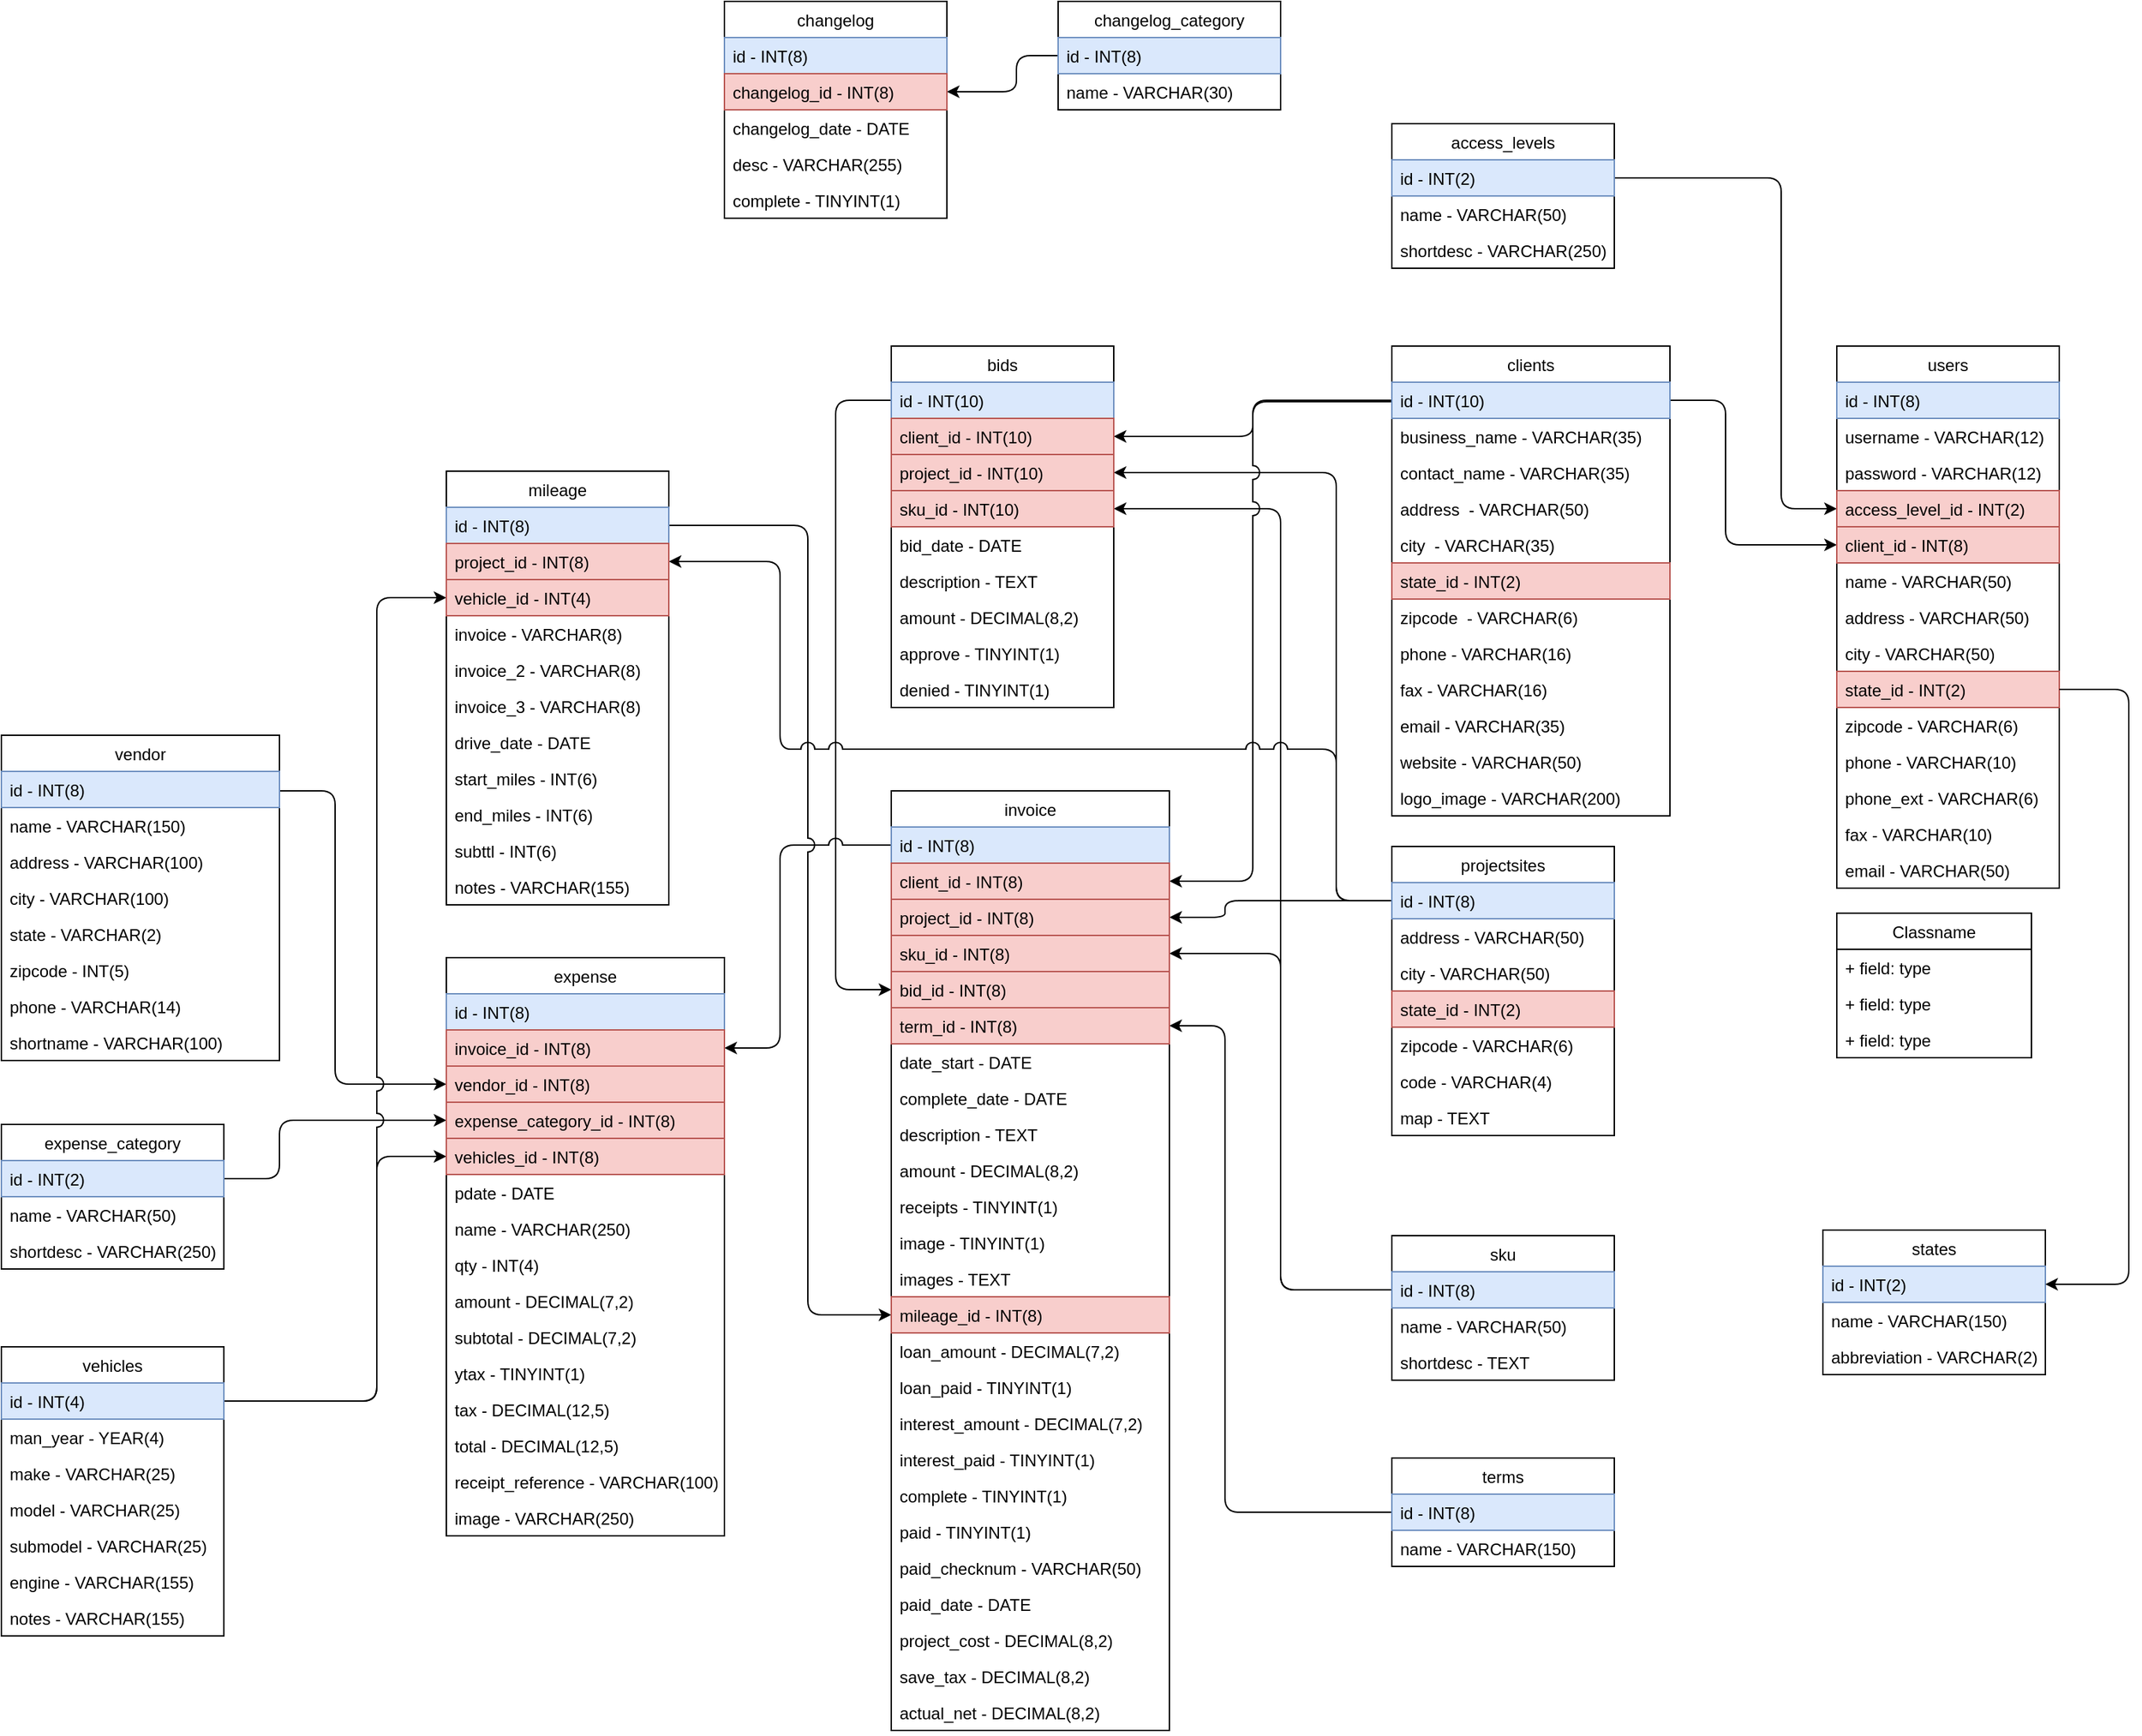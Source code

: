 <mxfile version="13.5.7" type="device" pages="3"><diagram id="MXcN1XjTexPJgpV8ql6H" name="v1.0"><mxGraphModel dx="236" dy="806" grid="1" gridSize="10" guides="1" tooltips="1" connect="1" arrows="1" fold="1" page="1" pageScale="1" pageWidth="850" pageHeight="1100" math="0" shadow="0"><root><mxCell id="0"/><mxCell id="1" parent="0"/><mxCell id="YBlSZ8QHEF0O1JowY0kM-175" value="" style="endArrow=classic;html=1;entryX=1;entryY=0.5;entryDx=0;entryDy=0;" parent="1" target="YBlSZ8QHEF0O1JowY0kM-19" edge="1"><mxGeometry width="50" height="50" relative="1" as="geometry"><mxPoint x="1850" y="298" as="sourcePoint"/><mxPoint x="1790" y="368" as="targetPoint"/><Array as="points"><mxPoint x="1750" y="298"/><mxPoint x="1750" y="323"/></Array></mxGeometry></mxCell><mxCell id="YBlSZ8QHEF0O1JowY0kM-176" value="" style="endArrow=classic;html=1;entryX=1;entryY=0.5;entryDx=0;entryDy=0;exitX=0;exitY=0.5;exitDx=0;exitDy=0;" parent="1" source="YBlSZ8QHEF0O1JowY0kM-58" target="YBlSZ8QHEF0O1JowY0kM-20" edge="1"><mxGeometry width="50" height="50" relative="1" as="geometry"><mxPoint x="1730" y="498" as="sourcePoint"/><mxPoint x="1780" y="448" as="targetPoint"/><Array as="points"><mxPoint x="1810" y="657"/><mxPoint x="1810" y="349"/><mxPoint x="1720" y="349"/></Array></mxGeometry></mxCell><mxCell id="YBlSZ8QHEF0O1JowY0kM-177" value="" style="endArrow=classic;html=1;entryX=1;entryY=0.5;entryDx=0;entryDy=0;exitX=0;exitY=0.5;exitDx=0;exitDy=0;" parent="1" source="YBlSZ8QHEF0O1JowY0kM-14" target="YBlSZ8QHEF0O1JowY0kM-69" edge="1"><mxGeometry width="50" height="50" relative="1" as="geometry"><mxPoint x="1740" y="508" as="sourcePoint"/><mxPoint x="1790" y="458" as="targetPoint"/><Array as="points"><mxPoint x="1770" y="937"/><mxPoint x="1770" y="375"/></Array></mxGeometry></mxCell><mxCell id="YBlSZ8QHEF0O1JowY0kM-178" value="" style="endArrow=classic;html=1;entryX=0;entryY=0.5;entryDx=0;entryDy=0;exitX=0;exitY=0.5;exitDx=0;exitDy=0;" parent="1" source="YBlSZ8QHEF0O1JowY0kM-18" target="YBlSZ8QHEF0O1JowY0kM-165" edge="1"><mxGeometry width="50" height="50" relative="1" as="geometry"><mxPoint x="1390" y="508" as="sourcePoint"/><mxPoint x="1440" y="458" as="targetPoint"/><Array as="points"><mxPoint x="1450" y="297"/><mxPoint x="1450" y="721"/></Array></mxGeometry></mxCell><mxCell id="YBlSZ8QHEF0O1JowY0kM-179" value="" style="endArrow=classic;html=1;entryX=1;entryY=0.5;entryDx=0;entryDy=0;exitX=0;exitY=0.5;exitDx=0;exitDy=0;jumpStyle=arc;jumpSize=10;" parent="1" source="YBlSZ8QHEF0O1JowY0kM-66" target="YBlSZ8QHEF0O1JowY0kM-154" edge="1"><mxGeometry width="50" height="50" relative="1" as="geometry"><mxPoint x="1730" y="618" as="sourcePoint"/><mxPoint x="1780" y="568" as="targetPoint"/><Array as="points"><mxPoint x="1750" y="297"/><mxPoint x="1750" y="643"/></Array></mxGeometry></mxCell><mxCell id="YBlSZ8QHEF0O1JowY0kM-180" value="" style="endArrow=classic;html=1;entryX=1;entryY=0.5;entryDx=0;entryDy=0;exitX=0;exitY=0.5;exitDx=0;exitDy=0;" parent="1" source="YBlSZ8QHEF0O1JowY0kM-14" target="YBlSZ8QHEF0O1JowY0kM-163" edge="1"><mxGeometry width="50" height="50" relative="1" as="geometry"><mxPoint x="1720" y="768" as="sourcePoint"/><mxPoint x="1770" y="718" as="targetPoint"/><Array as="points"><mxPoint x="1770" y="937"/><mxPoint x="1770" y="695"/></Array></mxGeometry></mxCell><mxCell id="YBlSZ8QHEF0O1JowY0kM-181" value="" style="endArrow=classic;html=1;entryX=1;entryY=0.5;entryDx=0;entryDy=0;exitX=0;exitY=0.5;exitDx=0;exitDy=0;" parent="1" source="YBlSZ8QHEF0O1JowY0kM-58" target="YBlSZ8QHEF0O1JowY0kM-164" edge="1"><mxGeometry width="50" height="50" relative="1" as="geometry"><mxPoint x="1980" y="588" as="sourcePoint"/><mxPoint x="1800" y="708" as="targetPoint"/><Array as="points"><mxPoint x="1730" y="657"/><mxPoint x="1730" y="669"/></Array></mxGeometry></mxCell><mxCell id="YBlSZ8QHEF0O1JowY0kM-182" value="" style="endArrow=classic;html=1;entryX=1;entryY=0.5;entryDx=0;entryDy=0;exitX=0;exitY=0.5;exitDx=0;exitDy=0;" parent="1" source="YBlSZ8QHEF0O1JowY0kM-30" target="YBlSZ8QHEF0O1JowY0kM-166" edge="1"><mxGeometry width="50" height="50" relative="1" as="geometry"><mxPoint x="1740" y="1118" as="sourcePoint"/><mxPoint x="1790" y="1068" as="targetPoint"/><Array as="points"><mxPoint x="1730" y="1097"/><mxPoint x="1730" y="747"/></Array></mxGeometry></mxCell><mxCell id="YBlSZ8QHEF0O1JowY0kM-183" value="" style="endArrow=classic;html=1;entryX=1;entryY=0.5;entryDx=0;entryDy=0;exitX=0;exitY=0.5;exitDx=0;exitDy=0;" parent="1" source="YBlSZ8QHEF0O1JowY0kM-50" target="YBlSZ8QHEF0O1JowY0kM-35" edge="1"><mxGeometry width="50" height="50" relative="1" as="geometry"><mxPoint x="1590" y="-60" as="sourcePoint"/><mxPoint x="1640" y="-110" as="targetPoint"/><Array as="points"><mxPoint x="1580" y="49"/><mxPoint x="1580" y="75"/></Array></mxGeometry></mxCell><mxCell id="YBlSZ8QHEF0O1JowY0kM-186" value="" style="endArrow=classic;html=1;entryX=0;entryY=0.5;entryDx=0;entryDy=0;exitX=1;exitY=0.5;exitDx=0;exitDy=0;" parent="1" source="YBlSZ8QHEF0O1JowY0kM-66" target="YBlSZ8QHEF0O1JowY0kM-141" edge="1"><mxGeometry width="50" height="50" relative="1" as="geometry"><mxPoint x="2060" y="438" as="sourcePoint"/><mxPoint x="2110" y="388" as="targetPoint"/><Array as="points"><mxPoint x="2090" y="297"/><mxPoint x="2090" y="401"/></Array></mxGeometry></mxCell><mxCell id="YBlSZ8QHEF0O1JowY0kM-187" value="" style="endArrow=classic;html=1;entryX=0;entryY=0.5;entryDx=0;entryDy=0;exitX=1;exitY=0.5;exitDx=0;exitDy=0;" parent="1" source="YBlSZ8QHEF0O1JowY0kM-2" target="YBlSZ8QHEF0O1JowY0kM-150" edge="1"><mxGeometry width="50" height="50" relative="1" as="geometry"><mxPoint x="2090" y="238" as="sourcePoint"/><mxPoint x="2140" y="188" as="targetPoint"/><Array as="points"><mxPoint x="2130" y="137"/><mxPoint x="2130" y="375"/></Array></mxGeometry></mxCell><mxCell id="YBlSZ8QHEF0O1JowY0kM-188" value="" style="endArrow=classic;html=1;entryX=0;entryY=0.5;entryDx=0;entryDy=0;exitX=1;exitY=0.5;exitDx=0;exitDy=0;" parent="1" source="YBlSZ8QHEF0O1JowY0kM-22" target="YBlSZ8QHEF0O1JowY0kM-87" edge="1"><mxGeometry width="50" height="50" relative="1" as="geometry"><mxPoint x="1040" y="448" as="sourcePoint"/><mxPoint x="1090" y="398" as="targetPoint"/><Array as="points"><mxPoint x="1050" y="857"/><mxPoint x="1050" y="815"/></Array></mxGeometry></mxCell><mxCell id="YBlSZ8QHEF0O1JowY0kM-189" value="" style="endArrow=classic;html=1;entryX=0;entryY=0.5;entryDx=0;entryDy=0;exitX=1;exitY=0.5;exitDx=0;exitDy=0;" parent="1" source="YBlSZ8QHEF0O1JowY0kM-46" target="YBlSZ8QHEF0O1JowY0kM-86" edge="1"><mxGeometry width="50" height="50" relative="1" as="geometry"><mxPoint x="1040" y="508" as="sourcePoint"/><mxPoint x="1090" y="458" as="targetPoint"/><Array as="points"><mxPoint x="1120" y="1017"/><mxPoint x="1120" y="841"/></Array></mxGeometry></mxCell><mxCell id="YBlSZ8QHEF0O1JowY0kM-190" value="" style="endArrow=classic;html=1;entryX=1;entryY=0.5;entryDx=0;entryDy=0;exitX=0;exitY=0.5;exitDx=0;exitDy=0;jumpStyle=arc;jumpSize=10;" parent="1" source="YBlSZ8QHEF0O1JowY0kM-155" target="YBlSZ8QHEF0O1JowY0kM-7" edge="1"><mxGeometry width="50" height="50" relative="1" as="geometry"><mxPoint x="1390" y="848" as="sourcePoint"/><mxPoint x="1440" y="798" as="targetPoint"/><Array as="points"><mxPoint x="1410" y="617"/><mxPoint x="1410" y="763"/></Array></mxGeometry></mxCell><mxCell id="YBlSZ8QHEF0O1JowY0kM-191" value="" style="endArrow=classic;html=1;entryX=0;entryY=0.5;entryDx=0;entryDy=0;" parent="1" target="YBlSZ8QHEF0O1JowY0kM-85" edge="1"><mxGeometry width="50" height="50" relative="1" as="geometry"><mxPoint x="1050" y="578" as="sourcePoint"/><mxPoint x="1030" y="428" as="targetPoint"/><Array as="points"><mxPoint x="1090" y="578"/><mxPoint x="1090" y="789"/></Array></mxGeometry></mxCell><mxCell id="YBlSZ8QHEF0O1JowY0kM-192" value="" style="endArrow=classic;html=1;entryX=0;entryY=0.5;entryDx=0;entryDy=0;exitX=1;exitY=0.5;exitDx=0;exitDy=0;jumpStyle=arc;jumpSize=10;" parent="1" source="YBlSZ8QHEF0O1JowY0kM-42" target="YBlSZ8QHEF0O1JowY0kM-161" edge="1"><mxGeometry width="50" height="50" relative="1" as="geometry"><mxPoint x="1350" y="528" as="sourcePoint"/><mxPoint x="1400" y="478" as="targetPoint"/><Array as="points"><mxPoint x="1430" y="387"/><mxPoint x="1430" y="955"/></Array></mxGeometry></mxCell><mxCell id="YBlSZ8QHEF0O1JowY0kM-193" value="" style="endArrow=classic;html=1;entryX=1;entryY=0.5;entryDx=0;entryDy=0;exitX=0;exitY=0.5;exitDx=0;exitDy=0;jumpStyle=arc;jumpSize=10;" parent="1" source="YBlSZ8QHEF0O1JowY0kM-58" target="YBlSZ8QHEF0O1JowY0kM-43" edge="1"><mxGeometry width="50" height="50" relative="1" as="geometry"><mxPoint x="1360" y="558" as="sourcePoint"/><mxPoint x="1410" y="508" as="targetPoint"/><Array as="points"><mxPoint x="1810" y="657"/><mxPoint x="1810" y="548"/><mxPoint x="1410" y="548"/><mxPoint x="1410" y="413"/></Array></mxGeometry></mxCell><mxCell id="YBlSZ8QHEF0O1JowY0kM-194" value="" style="endArrow=classic;html=1;entryX=0;entryY=0.5;entryDx=0;entryDy=0;exitX=1;exitY=0.5;exitDx=0;exitDy=0;jumpStyle=arc;jumpSize=10;" parent="1" source="YBlSZ8QHEF0O1JowY0kM-46" target="YBlSZ8QHEF0O1JowY0kM-110" edge="1"><mxGeometry width="50" height="50" relative="1" as="geometry"><mxPoint x="1040" y="478" as="sourcePoint"/><mxPoint x="1090" y="428" as="targetPoint"/><Array as="points"><mxPoint x="1120" y="1017"/><mxPoint x="1120" y="439"/></Array></mxGeometry></mxCell><mxCell id="YBlSZ8QHEF0O1JowY0kM-53" value="users" style="swimlane;fontStyle=0;childLayout=stackLayout;horizontal=1;startSize=26;fillColor=none;horizontalStack=0;resizeParent=1;resizeParentMax=0;resizeLast=0;collapsible=1;marginBottom=0;" parent="1" vertex="1"><mxGeometry x="2170" y="258" width="160" height="390" as="geometry"/></mxCell><mxCell id="YBlSZ8QHEF0O1JowY0kM-139" value="id - INT(8)" style="text;strokeColor=#6c8ebf;fillColor=#dae8fc;align=left;verticalAlign=top;spacingLeft=4;spacingRight=4;overflow=hidden;rotatable=0;points=[[0,0.5],[1,0.5]];portConstraint=eastwest;" parent="YBlSZ8QHEF0O1JowY0kM-53" vertex="1"><mxGeometry y="26" width="160" height="26" as="geometry"/></mxCell><mxCell id="YBlSZ8QHEF0O1JowY0kM-140" value="username - VARCHAR(12)" style="text;strokeColor=none;fillColor=none;align=left;verticalAlign=top;spacingLeft=4;spacingRight=4;overflow=hidden;rotatable=0;points=[[0,0.5],[1,0.5]];portConstraint=eastwest;" parent="YBlSZ8QHEF0O1JowY0kM-53" vertex="1"><mxGeometry y="52" width="160" height="26" as="geometry"/></mxCell><mxCell id="YBlSZ8QHEF0O1JowY0kM-149" value="password - VARCHAR(12)" style="text;strokeColor=none;fillColor=none;align=left;verticalAlign=top;spacingLeft=4;spacingRight=4;overflow=hidden;rotatable=0;points=[[0,0.5],[1,0.5]];portConstraint=eastwest;" parent="YBlSZ8QHEF0O1JowY0kM-53" vertex="1"><mxGeometry y="78" width="160" height="26" as="geometry"/></mxCell><mxCell id="YBlSZ8QHEF0O1JowY0kM-150" value="access_level_id - INT(2)" style="text;strokeColor=#b85450;fillColor=#f8cecc;align=left;verticalAlign=top;spacingLeft=4;spacingRight=4;overflow=hidden;rotatable=0;points=[[0,0.5],[1,0.5]];portConstraint=eastwest;" parent="YBlSZ8QHEF0O1JowY0kM-53" vertex="1"><mxGeometry y="104" width="160" height="26" as="geometry"/></mxCell><mxCell id="YBlSZ8QHEF0O1JowY0kM-141" value="client_id - INT(8)" style="text;strokeColor=#b85450;fillColor=#f8cecc;align=left;verticalAlign=top;spacingLeft=4;spacingRight=4;overflow=hidden;rotatable=0;points=[[0,0.5],[1,0.5]];portConstraint=eastwest;" parent="YBlSZ8QHEF0O1JowY0kM-53" vertex="1"><mxGeometry y="130" width="160" height="26" as="geometry"/></mxCell><mxCell id="YBlSZ8QHEF0O1JowY0kM-151" value="name - VARCHAR(50)" style="text;strokeColor=none;fillColor=none;align=left;verticalAlign=top;spacingLeft=4;spacingRight=4;overflow=hidden;rotatable=0;points=[[0,0.5],[1,0.5]];portConstraint=eastwest;" parent="YBlSZ8QHEF0O1JowY0kM-53" vertex="1"><mxGeometry y="156" width="160" height="26" as="geometry"/></mxCell><mxCell id="YBlSZ8QHEF0O1JowY0kM-142" value="address - VARCHAR(50)" style="text;strokeColor=none;fillColor=none;align=left;verticalAlign=top;spacingLeft=4;spacingRight=4;overflow=hidden;rotatable=0;points=[[0,0.5],[1,0.5]];portConstraint=eastwest;" parent="YBlSZ8QHEF0O1JowY0kM-53" vertex="1"><mxGeometry y="182" width="160" height="26" as="geometry"/></mxCell><mxCell id="YBlSZ8QHEF0O1JowY0kM-143" value="city - VARCHAR(50)" style="text;strokeColor=none;fillColor=none;align=left;verticalAlign=top;spacingLeft=4;spacingRight=4;overflow=hidden;rotatable=0;points=[[0,0.5],[1,0.5]];portConstraint=eastwest;" parent="YBlSZ8QHEF0O1JowY0kM-53" vertex="1"><mxGeometry y="208" width="160" height="26" as="geometry"/></mxCell><mxCell id="YBlSZ8QHEF0O1JowY0kM-144" value="state_id - INT(2)" style="text;strokeColor=#b85450;fillColor=#f8cecc;align=left;verticalAlign=top;spacingLeft=4;spacingRight=4;overflow=hidden;rotatable=0;points=[[0,0.5],[1,0.5]];portConstraint=eastwest;" parent="YBlSZ8QHEF0O1JowY0kM-53" vertex="1"><mxGeometry y="234" width="160" height="26" as="geometry"/></mxCell><mxCell id="YBlSZ8QHEF0O1JowY0kM-145" value="zipcode - VARCHAR(6)" style="text;strokeColor=none;fillColor=none;align=left;verticalAlign=top;spacingLeft=4;spacingRight=4;overflow=hidden;rotatable=0;points=[[0,0.5],[1,0.5]];portConstraint=eastwest;" parent="YBlSZ8QHEF0O1JowY0kM-53" vertex="1"><mxGeometry y="260" width="160" height="26" as="geometry"/></mxCell><mxCell id="YBlSZ8QHEF0O1JowY0kM-146" value="phone - VARCHAR(10)" style="text;strokeColor=none;fillColor=none;align=left;verticalAlign=top;spacingLeft=4;spacingRight=4;overflow=hidden;rotatable=0;points=[[0,0.5],[1,0.5]];portConstraint=eastwest;" parent="YBlSZ8QHEF0O1JowY0kM-53" vertex="1"><mxGeometry y="286" width="160" height="26" as="geometry"/></mxCell><mxCell id="fOpbdbHRPxkgbxxU39IA-12" value="phone_ext - VARCHAR(6)" style="text;strokeColor=none;fillColor=none;align=left;verticalAlign=top;spacingLeft=4;spacingRight=4;overflow=hidden;rotatable=0;points=[[0,0.5],[1,0.5]];portConstraint=eastwest;" parent="YBlSZ8QHEF0O1JowY0kM-53" vertex="1"><mxGeometry y="312" width="160" height="26" as="geometry"/></mxCell><mxCell id="YBlSZ8QHEF0O1JowY0kM-147" value="fax - VARCHAR(10)" style="text;strokeColor=none;fillColor=none;align=left;verticalAlign=top;spacingLeft=4;spacingRight=4;overflow=hidden;rotatable=0;points=[[0,0.5],[1,0.5]];portConstraint=eastwest;" parent="YBlSZ8QHEF0O1JowY0kM-53" vertex="1"><mxGeometry y="338" width="160" height="26" as="geometry"/></mxCell><mxCell id="YBlSZ8QHEF0O1JowY0kM-148" value="email - VARCHAR(50)" style="text;strokeColor=none;fillColor=none;align=left;verticalAlign=top;spacingLeft=4;spacingRight=4;overflow=hidden;rotatable=0;points=[[0,0.5],[1,0.5]];portConstraint=eastwest;" parent="YBlSZ8QHEF0O1JowY0kM-53" vertex="1"><mxGeometry y="364" width="160" height="26" as="geometry"/></mxCell><mxCell id="YBlSZ8QHEF0O1JowY0kM-1" value="access_levels" style="swimlane;fontStyle=0;childLayout=stackLayout;horizontal=1;startSize=26;fillColor=none;horizontalStack=0;resizeParent=1;resizeParentMax=0;resizeLast=0;collapsible=1;marginBottom=0;" parent="1" vertex="1"><mxGeometry x="1850" y="98" width="160" height="104" as="geometry"/></mxCell><mxCell id="YBlSZ8QHEF0O1JowY0kM-2" value="id - INT(2)" style="text;strokeColor=#6c8ebf;fillColor=#dae8fc;align=left;verticalAlign=top;spacingLeft=4;spacingRight=4;overflow=hidden;rotatable=0;points=[[0,0.5],[1,0.5]];portConstraint=eastwest;" parent="YBlSZ8QHEF0O1JowY0kM-1" vertex="1"><mxGeometry y="26" width="160" height="26" as="geometry"/></mxCell><mxCell id="YBlSZ8QHEF0O1JowY0kM-3" value="name - VARCHAR(50)" style="text;strokeColor=none;fillColor=none;align=left;verticalAlign=top;spacingLeft=4;spacingRight=4;overflow=hidden;rotatable=0;points=[[0,0.5],[1,0.5]];portConstraint=eastwest;" parent="YBlSZ8QHEF0O1JowY0kM-1" vertex="1"><mxGeometry y="52" width="160" height="26" as="geometry"/></mxCell><mxCell id="YBlSZ8QHEF0O1JowY0kM-4" value="shortdesc - VARCHAR(250)" style="text;strokeColor=none;fillColor=none;align=left;verticalAlign=top;spacingLeft=4;spacingRight=4;overflow=hidden;rotatable=0;points=[[0,0.5],[1,0.5]];portConstraint=eastwest;" parent="YBlSZ8QHEF0O1JowY0kM-1" vertex="1"><mxGeometry y="78" width="160" height="26" as="geometry"/></mxCell><mxCell id="YBlSZ8QHEF0O1JowY0kM-65" value="clients" style="swimlane;fontStyle=0;childLayout=stackLayout;horizontal=1;startSize=26;fillColor=none;horizontalStack=0;resizeParent=1;resizeParentMax=0;resizeLast=0;collapsible=1;marginBottom=0;" parent="1" vertex="1"><mxGeometry x="1850" y="258" width="200" height="338" as="geometry"/></mxCell><mxCell id="YBlSZ8QHEF0O1JowY0kM-66" value="id - INT(10)" style="text;strokeColor=#6c8ebf;fillColor=#dae8fc;align=left;verticalAlign=top;spacingLeft=4;spacingRight=4;overflow=hidden;rotatable=0;points=[[0,0.5],[1,0.5]];portConstraint=eastwest;" parent="YBlSZ8QHEF0O1JowY0kM-65" vertex="1"><mxGeometry y="26" width="200" height="26" as="geometry"/></mxCell><mxCell id="YBlSZ8QHEF0O1JowY0kM-67" value="business_name - VARCHAR(35)" style="text;strokeColor=none;fillColor=none;align=left;verticalAlign=top;spacingLeft=4;spacingRight=4;overflow=hidden;rotatable=0;points=[[0,0.5],[1,0.5]];portConstraint=eastwest;" parent="YBlSZ8QHEF0O1JowY0kM-65" vertex="1"><mxGeometry y="52" width="200" height="26" as="geometry"/></mxCell><mxCell id="YBlSZ8QHEF0O1JowY0kM-68" value="contact_name - VARCHAR(35)" style="text;strokeColor=none;fillColor=none;align=left;verticalAlign=top;spacingLeft=4;spacingRight=4;overflow=hidden;rotatable=0;points=[[0,0.5],[1,0.5]];portConstraint=eastwest;" parent="YBlSZ8QHEF0O1JowY0kM-65" vertex="1"><mxGeometry y="78" width="200" height="26" as="geometry"/></mxCell><mxCell id="YBlSZ8QHEF0O1JowY0kM-79" value="address  - VARCHAR(50)" style="text;strokeColor=none;fillColor=none;align=left;verticalAlign=top;spacingLeft=4;spacingRight=4;overflow=hidden;rotatable=0;points=[[0,0.5],[1,0.5]];portConstraint=eastwest;" parent="YBlSZ8QHEF0O1JowY0kM-65" vertex="1"><mxGeometry y="104" width="200" height="26" as="geometry"/></mxCell><mxCell id="YBlSZ8QHEF0O1JowY0kM-80" value="city  - VARCHAR(35)" style="text;strokeColor=none;fillColor=none;align=left;verticalAlign=top;spacingLeft=4;spacingRight=4;overflow=hidden;rotatable=0;points=[[0,0.5],[1,0.5]];portConstraint=eastwest;" parent="YBlSZ8QHEF0O1JowY0kM-65" vertex="1"><mxGeometry y="130" width="200" height="26" as="geometry"/></mxCell><mxCell id="YBlSZ8QHEF0O1JowY0kM-82" value="state_id - INT(2)" style="text;strokeColor=#b85450;fillColor=#f8cecc;align=left;verticalAlign=top;spacingLeft=4;spacingRight=4;overflow=hidden;rotatable=0;points=[[0,0.5],[1,0.5]];portConstraint=eastwest;" parent="YBlSZ8QHEF0O1JowY0kM-65" vertex="1"><mxGeometry y="156" width="200" height="26" as="geometry"/></mxCell><mxCell id="YBlSZ8QHEF0O1JowY0kM-83" value="zipcode  - VARCHAR(6)" style="text;strokeColor=none;fillColor=none;align=left;verticalAlign=top;spacingLeft=4;spacingRight=4;overflow=hidden;rotatable=0;points=[[0,0.5],[1,0.5]];portConstraint=eastwest;" parent="YBlSZ8QHEF0O1JowY0kM-65" vertex="1"><mxGeometry y="182" width="200" height="26" as="geometry"/></mxCell><mxCell id="YBlSZ8QHEF0O1JowY0kM-84" value="phone - VARCHAR(16)" style="text;strokeColor=none;fillColor=none;align=left;verticalAlign=top;spacingLeft=4;spacingRight=4;overflow=hidden;rotatable=0;points=[[0,0.5],[1,0.5]];portConstraint=eastwest;" parent="YBlSZ8QHEF0O1JowY0kM-65" vertex="1"><mxGeometry y="208" width="200" height="26" as="geometry"/></mxCell><mxCell id="YBlSZ8QHEF0O1JowY0kM-81" value="fax - VARCHAR(16)" style="text;strokeColor=none;fillColor=none;align=left;verticalAlign=top;spacingLeft=4;spacingRight=4;overflow=hidden;rotatable=0;points=[[0,0.5],[1,0.5]];portConstraint=eastwest;" parent="YBlSZ8QHEF0O1JowY0kM-65" vertex="1"><mxGeometry y="234" width="200" height="26" as="geometry"/></mxCell><mxCell id="YBlSZ8QHEF0O1JowY0kM-78" value="email - VARCHAR(35)" style="text;strokeColor=none;fillColor=none;align=left;verticalAlign=top;spacingLeft=4;spacingRight=4;overflow=hidden;rotatable=0;points=[[0,0.5],[1,0.5]];portConstraint=eastwest;" parent="YBlSZ8QHEF0O1JowY0kM-65" vertex="1"><mxGeometry y="260" width="200" height="26" as="geometry"/></mxCell><mxCell id="fOpbdbHRPxkgbxxU39IA-1" value="website - VARCHAR(50)" style="text;strokeColor=none;fillColor=none;align=left;verticalAlign=top;spacingLeft=4;spacingRight=4;overflow=hidden;rotatable=0;points=[[0,0.5],[1,0.5]];portConstraint=eastwest;" parent="YBlSZ8QHEF0O1JowY0kM-65" vertex="1"><mxGeometry y="286" width="200" height="26" as="geometry"/></mxCell><mxCell id="fOpbdbHRPxkgbxxU39IA-2" value="logo_image - VARCHAR(200)" style="text;strokeColor=none;fillColor=none;align=left;verticalAlign=top;spacingLeft=4;spacingRight=4;overflow=hidden;rotatable=0;points=[[0,0.5],[1,0.5]];portConstraint=eastwest;" parent="YBlSZ8QHEF0O1JowY0kM-65" vertex="1"><mxGeometry y="312" width="200" height="26" as="geometry"/></mxCell><mxCell id="YBlSZ8QHEF0O1JowY0kM-17" value="bids" style="swimlane;fontStyle=0;childLayout=stackLayout;horizontal=1;startSize=26;fillColor=none;horizontalStack=0;resizeParent=1;resizeParentMax=0;resizeLast=0;collapsible=1;marginBottom=0;" parent="1" vertex="1"><mxGeometry x="1490" y="258" width="160" height="260" as="geometry"/></mxCell><mxCell id="YBlSZ8QHEF0O1JowY0kM-18" value="id - INT(10)" style="text;strokeColor=#6c8ebf;fillColor=#dae8fc;align=left;verticalAlign=top;spacingLeft=4;spacingRight=4;overflow=hidden;rotatable=0;points=[[0,0.5],[1,0.5]];portConstraint=eastwest;" parent="YBlSZ8QHEF0O1JowY0kM-17" vertex="1"><mxGeometry y="26" width="160" height="26" as="geometry"/></mxCell><mxCell id="YBlSZ8QHEF0O1JowY0kM-19" value="client_id - INT(10)" style="text;strokeColor=#b85450;fillColor=#f8cecc;align=left;verticalAlign=top;spacingLeft=4;spacingRight=4;overflow=hidden;rotatable=0;points=[[0,0.5],[1,0.5]];portConstraint=eastwest;" parent="YBlSZ8QHEF0O1JowY0kM-17" vertex="1"><mxGeometry y="52" width="160" height="26" as="geometry"/></mxCell><mxCell id="YBlSZ8QHEF0O1JowY0kM-20" value="project_id - INT(10)" style="text;strokeColor=#b85450;fillColor=#f8cecc;align=left;verticalAlign=top;spacingLeft=4;spacingRight=4;overflow=hidden;rotatable=0;points=[[0,0.5],[1,0.5]];portConstraint=eastwest;" parent="YBlSZ8QHEF0O1JowY0kM-17" vertex="1"><mxGeometry y="78" width="160" height="26" as="geometry"/></mxCell><mxCell id="YBlSZ8QHEF0O1JowY0kM-69" value="sku_id - INT(10)" style="text;strokeColor=#b85450;fillColor=#f8cecc;align=left;verticalAlign=top;spacingLeft=4;spacingRight=4;overflow=hidden;rotatable=0;points=[[0,0.5],[1,0.5]];portConstraint=eastwest;" parent="YBlSZ8QHEF0O1JowY0kM-17" vertex="1"><mxGeometry y="104" width="160" height="26" as="geometry"/></mxCell><mxCell id="YBlSZ8QHEF0O1JowY0kM-70" value="bid_date - DATE" style="text;strokeColor=none;fillColor=none;align=left;verticalAlign=top;spacingLeft=4;spacingRight=4;overflow=hidden;rotatable=0;points=[[0,0.5],[1,0.5]];portConstraint=eastwest;" parent="YBlSZ8QHEF0O1JowY0kM-17" vertex="1"><mxGeometry y="130" width="160" height="26" as="geometry"/></mxCell><mxCell id="YBlSZ8QHEF0O1JowY0kM-71" value="description - TEXT" style="text;strokeColor=none;fillColor=none;align=left;verticalAlign=top;spacingLeft=4;spacingRight=4;overflow=hidden;rotatable=0;points=[[0,0.5],[1,0.5]];portConstraint=eastwest;" parent="YBlSZ8QHEF0O1JowY0kM-17" vertex="1"><mxGeometry y="156" width="160" height="26" as="geometry"/></mxCell><mxCell id="YBlSZ8QHEF0O1JowY0kM-72" value="amount - DECIMAL(8,2)" style="text;strokeColor=none;fillColor=none;align=left;verticalAlign=top;spacingLeft=4;spacingRight=4;overflow=hidden;rotatable=0;points=[[0,0.5],[1,0.5]];portConstraint=eastwest;" parent="YBlSZ8QHEF0O1JowY0kM-17" vertex="1"><mxGeometry y="182" width="160" height="26" as="geometry"/></mxCell><mxCell id="YBlSZ8QHEF0O1JowY0kM-73" value="approve - TINYINT(1)" style="text;strokeColor=none;fillColor=none;align=left;verticalAlign=top;spacingLeft=4;spacingRight=4;overflow=hidden;rotatable=0;points=[[0,0.5],[1,0.5]];portConstraint=eastwest;" parent="YBlSZ8QHEF0O1JowY0kM-17" vertex="1"><mxGeometry y="208" width="160" height="26" as="geometry"/></mxCell><mxCell id="YBlSZ8QHEF0O1JowY0kM-74" value="denied - TINYINT(1)" style="text;strokeColor=none;fillColor=none;align=left;verticalAlign=top;spacingLeft=4;spacingRight=4;overflow=hidden;rotatable=0;points=[[0,0.5],[1,0.5]];portConstraint=eastwest;" parent="YBlSZ8QHEF0O1JowY0kM-17" vertex="1"><mxGeometry y="234" width="160" height="26" as="geometry"/></mxCell><mxCell id="YBlSZ8QHEF0O1JowY0kM-37" value="invoice" style="swimlane;fontStyle=0;childLayout=stackLayout;horizontal=1;startSize=26;fillColor=none;horizontalStack=0;resizeParent=1;resizeParentMax=0;resizeLast=0;collapsible=1;marginBottom=0;" parent="1" vertex="1"><mxGeometry x="1490" y="578" width="200" height="676" as="geometry"/></mxCell><mxCell id="YBlSZ8QHEF0O1JowY0kM-155" value="id - INT(8)" style="text;strokeColor=#6c8ebf;fillColor=#dae8fc;align=left;verticalAlign=top;spacingLeft=4;spacingRight=4;overflow=hidden;rotatable=0;points=[[0,0.5],[1,0.5]];portConstraint=eastwest;" parent="YBlSZ8QHEF0O1JowY0kM-37" vertex="1"><mxGeometry y="26" width="200" height="26" as="geometry"/></mxCell><mxCell id="YBlSZ8QHEF0O1JowY0kM-154" value="client_id - INT(8)" style="text;strokeColor=#b85450;fillColor=#f8cecc;align=left;verticalAlign=top;spacingLeft=4;spacingRight=4;overflow=hidden;rotatable=0;points=[[0,0.5],[1,0.5]];portConstraint=eastwest;" parent="YBlSZ8QHEF0O1JowY0kM-37" vertex="1"><mxGeometry y="52" width="200" height="26" as="geometry"/></mxCell><mxCell id="YBlSZ8QHEF0O1JowY0kM-164" value="project_id - INT(8)" style="text;strokeColor=#b85450;fillColor=#f8cecc;align=left;verticalAlign=top;spacingLeft=4;spacingRight=4;overflow=hidden;rotatable=0;points=[[0,0.5],[1,0.5]];portConstraint=eastwest;" parent="YBlSZ8QHEF0O1JowY0kM-37" vertex="1"><mxGeometry y="78" width="200" height="26" as="geometry"/></mxCell><mxCell id="YBlSZ8QHEF0O1JowY0kM-163" value="sku_id - INT(8)" style="text;strokeColor=#b85450;fillColor=#f8cecc;align=left;verticalAlign=top;spacingLeft=4;spacingRight=4;overflow=hidden;rotatable=0;points=[[0,0.5],[1,0.5]];portConstraint=eastwest;" parent="YBlSZ8QHEF0O1JowY0kM-37" vertex="1"><mxGeometry y="104" width="200" height="26" as="geometry"/></mxCell><mxCell id="YBlSZ8QHEF0O1JowY0kM-165" value="bid_id - INT(8)" style="text;strokeColor=#b85450;fillColor=#f8cecc;align=left;verticalAlign=top;spacingLeft=4;spacingRight=4;overflow=hidden;rotatable=0;points=[[0,0.5],[1,0.5]];portConstraint=eastwest;" parent="YBlSZ8QHEF0O1JowY0kM-37" vertex="1"><mxGeometry y="130" width="200" height="26" as="geometry"/></mxCell><mxCell id="YBlSZ8QHEF0O1JowY0kM-166" value="term_id - INT(8)" style="text;strokeColor=#b85450;fillColor=#f8cecc;align=left;verticalAlign=top;spacingLeft=4;spacingRight=4;overflow=hidden;rotatable=0;points=[[0,0.5],[1,0.5]];portConstraint=eastwest;" parent="YBlSZ8QHEF0O1JowY0kM-37" vertex="1"><mxGeometry y="156" width="200" height="26" as="geometry"/></mxCell><mxCell id="YBlSZ8QHEF0O1JowY0kM-167" value="date_start - DATE" style="text;strokeColor=none;fillColor=none;align=left;verticalAlign=top;spacingLeft=4;spacingRight=4;overflow=hidden;rotatable=0;points=[[0,0.5],[1,0.5]];portConstraint=eastwest;" parent="YBlSZ8QHEF0O1JowY0kM-37" vertex="1"><mxGeometry y="182" width="200" height="26" as="geometry"/></mxCell><mxCell id="YBlSZ8QHEF0O1JowY0kM-168" value="complete_date - DATE" style="text;strokeColor=none;fillColor=none;align=left;verticalAlign=top;spacingLeft=4;spacingRight=4;overflow=hidden;rotatable=0;points=[[0,0.5],[1,0.5]];portConstraint=eastwest;" parent="YBlSZ8QHEF0O1JowY0kM-37" vertex="1"><mxGeometry y="208" width="200" height="26" as="geometry"/></mxCell><mxCell id="YBlSZ8QHEF0O1JowY0kM-169" value="description - TEXT" style="text;strokeColor=none;fillColor=none;align=left;verticalAlign=top;spacingLeft=4;spacingRight=4;overflow=hidden;rotatable=0;points=[[0,0.5],[1,0.5]];portConstraint=eastwest;" parent="YBlSZ8QHEF0O1JowY0kM-37" vertex="1"><mxGeometry y="234" width="200" height="26" as="geometry"/></mxCell><mxCell id="YBlSZ8QHEF0O1JowY0kM-170" value="amount - DECIMAL(8,2)" style="text;strokeColor=none;fillColor=none;align=left;verticalAlign=top;spacingLeft=4;spacingRight=4;overflow=hidden;rotatable=0;points=[[0,0.5],[1,0.5]];portConstraint=eastwest;" parent="YBlSZ8QHEF0O1JowY0kM-37" vertex="1"><mxGeometry y="260" width="200" height="26" as="geometry"/></mxCell><mxCell id="YBlSZ8QHEF0O1JowY0kM-171" value="receipts - TINYINT(1)" style="text;strokeColor=none;fillColor=none;align=left;verticalAlign=top;spacingLeft=4;spacingRight=4;overflow=hidden;rotatable=0;points=[[0,0.5],[1,0.5]];portConstraint=eastwest;" parent="YBlSZ8QHEF0O1JowY0kM-37" vertex="1"><mxGeometry y="286" width="200" height="26" as="geometry"/></mxCell><mxCell id="YBlSZ8QHEF0O1JowY0kM-172" value="image - TINYINT(1)" style="text;strokeColor=none;fillColor=none;align=left;verticalAlign=top;spacingLeft=4;spacingRight=4;overflow=hidden;rotatable=0;points=[[0,0.5],[1,0.5]];portConstraint=eastwest;" parent="YBlSZ8QHEF0O1JowY0kM-37" vertex="1"><mxGeometry y="312" width="200" height="26" as="geometry"/></mxCell><mxCell id="YBlSZ8QHEF0O1JowY0kM-162" value="images - TEXT" style="text;strokeColor=none;fillColor=none;align=left;verticalAlign=top;spacingLeft=4;spacingRight=4;overflow=hidden;rotatable=0;points=[[0,0.5],[1,0.5]];portConstraint=eastwest;" parent="YBlSZ8QHEF0O1JowY0kM-37" vertex="1"><mxGeometry y="338" width="200" height="26" as="geometry"/></mxCell><mxCell id="YBlSZ8QHEF0O1JowY0kM-161" value="mileage_id - INT(8)" style="text;strokeColor=#b85450;fillColor=#f8cecc;align=left;verticalAlign=top;spacingLeft=4;spacingRight=4;overflow=hidden;rotatable=0;points=[[0,0.5],[1,0.5]];portConstraint=eastwest;" parent="YBlSZ8QHEF0O1JowY0kM-37" vertex="1"><mxGeometry y="364" width="200" height="26" as="geometry"/></mxCell><mxCell id="YBlSZ8QHEF0O1JowY0kM-173" value="loan_amount - DECIMAL(7,2)" style="text;strokeColor=none;fillColor=none;align=left;verticalAlign=top;spacingLeft=4;spacingRight=4;overflow=hidden;rotatable=0;points=[[0,0.5],[1,0.5]];portConstraint=eastwest;" parent="YBlSZ8QHEF0O1JowY0kM-37" vertex="1"><mxGeometry y="390" width="200" height="26" as="geometry"/></mxCell><mxCell id="YBlSZ8QHEF0O1JowY0kM-152" value="loan_paid - TINYINT(1)" style="text;strokeColor=none;fillColor=none;align=left;verticalAlign=top;spacingLeft=4;spacingRight=4;overflow=hidden;rotatable=0;points=[[0,0.5],[1,0.5]];portConstraint=eastwest;" parent="YBlSZ8QHEF0O1JowY0kM-37" vertex="1"><mxGeometry y="416" width="200" height="26" as="geometry"/></mxCell><mxCell id="YBlSZ8QHEF0O1JowY0kM-39" value="interest_amount - DECIMAL(7,2)" style="text;strokeColor=none;fillColor=none;align=left;verticalAlign=top;spacingLeft=4;spacingRight=4;overflow=hidden;rotatable=0;points=[[0,0.5],[1,0.5]];portConstraint=eastwest;" parent="YBlSZ8QHEF0O1JowY0kM-37" vertex="1"><mxGeometry y="442" width="200" height="26" as="geometry"/></mxCell><mxCell id="YBlSZ8QHEF0O1JowY0kM-38" value="interest_paid - TINYINT(1)" style="text;strokeColor=none;fillColor=none;align=left;verticalAlign=top;spacingLeft=4;spacingRight=4;overflow=hidden;rotatable=0;points=[[0,0.5],[1,0.5]];portConstraint=eastwest;" parent="YBlSZ8QHEF0O1JowY0kM-37" vertex="1"><mxGeometry y="468" width="200" height="26" as="geometry"/></mxCell><mxCell id="YBlSZ8QHEF0O1JowY0kM-156" value="complete - TINYINT(1)" style="text;strokeColor=none;fillColor=none;align=left;verticalAlign=top;spacingLeft=4;spacingRight=4;overflow=hidden;rotatable=0;points=[[0,0.5],[1,0.5]];portConstraint=eastwest;" parent="YBlSZ8QHEF0O1JowY0kM-37" vertex="1"><mxGeometry y="494" width="200" height="26" as="geometry"/></mxCell><mxCell id="YBlSZ8QHEF0O1JowY0kM-157" value="paid - TINYINT(1)" style="text;strokeColor=none;fillColor=none;align=left;verticalAlign=top;spacingLeft=4;spacingRight=4;overflow=hidden;rotatable=0;points=[[0,0.5],[1,0.5]];portConstraint=eastwest;" parent="YBlSZ8QHEF0O1JowY0kM-37" vertex="1"><mxGeometry y="520" width="200" height="26" as="geometry"/></mxCell><mxCell id="YBlSZ8QHEF0O1JowY0kM-160" value="paid_checknum - VARCHAR(50)" style="text;strokeColor=none;fillColor=none;align=left;verticalAlign=top;spacingLeft=4;spacingRight=4;overflow=hidden;rotatable=0;points=[[0,0.5],[1,0.5]];portConstraint=eastwest;" parent="YBlSZ8QHEF0O1JowY0kM-37" vertex="1"><mxGeometry y="546" width="200" height="26" as="geometry"/></mxCell><mxCell id="YBlSZ8QHEF0O1JowY0kM-40" value="paid_date - DATE" style="text;strokeColor=none;fillColor=none;align=left;verticalAlign=top;spacingLeft=4;spacingRight=4;overflow=hidden;rotatable=0;points=[[0,0.5],[1,0.5]];portConstraint=eastwest;" parent="YBlSZ8QHEF0O1JowY0kM-37" vertex="1"><mxGeometry y="572" width="200" height="26" as="geometry"/></mxCell><mxCell id="YBlSZ8QHEF0O1JowY0kM-159" value="project_cost - DECIMAL(8,2)" style="text;strokeColor=none;fillColor=none;align=left;verticalAlign=top;spacingLeft=4;spacingRight=4;overflow=hidden;rotatable=0;points=[[0,0.5],[1,0.5]];portConstraint=eastwest;" parent="YBlSZ8QHEF0O1JowY0kM-37" vertex="1"><mxGeometry y="598" width="200" height="26" as="geometry"/></mxCell><mxCell id="YBlSZ8QHEF0O1JowY0kM-158" value="save_tax - DECIMAL(8,2)" style="text;strokeColor=none;fillColor=none;align=left;verticalAlign=top;spacingLeft=4;spacingRight=4;overflow=hidden;rotatable=0;points=[[0,0.5],[1,0.5]];portConstraint=eastwest;" parent="YBlSZ8QHEF0O1JowY0kM-37" vertex="1"><mxGeometry y="624" width="200" height="26" as="geometry"/></mxCell><mxCell id="YBlSZ8QHEF0O1JowY0kM-153" value="actual_net - DECIMAL(8,2)" style="text;strokeColor=none;fillColor=none;align=left;verticalAlign=top;spacingLeft=4;spacingRight=4;overflow=hidden;rotatable=0;points=[[0,0.5],[1,0.5]];portConstraint=eastwest;" parent="YBlSZ8QHEF0O1JowY0kM-37" vertex="1"><mxGeometry y="650" width="200" height="26" as="geometry"/></mxCell><mxCell id="YBlSZ8QHEF0O1JowY0kM-57" value="projectsites" style="swimlane;fontStyle=0;childLayout=stackLayout;horizontal=1;startSize=26;fillColor=none;horizontalStack=0;resizeParent=1;resizeParentMax=0;resizeLast=0;collapsible=1;marginBottom=0;" parent="1" vertex="1"><mxGeometry x="1850" y="618" width="160" height="208" as="geometry"/></mxCell><mxCell id="YBlSZ8QHEF0O1JowY0kM-58" value="id - INT(8)" style="text;strokeColor=#6c8ebf;fillColor=#dae8fc;align=left;verticalAlign=top;spacingLeft=4;spacingRight=4;overflow=hidden;rotatable=0;points=[[0,0.5],[1,0.5]];portConstraint=eastwest;" parent="YBlSZ8QHEF0O1JowY0kM-57" vertex="1"><mxGeometry y="26" width="160" height="26" as="geometry"/></mxCell><mxCell id="YBlSZ8QHEF0O1JowY0kM-59" value="address - VARCHAR(50)" style="text;strokeColor=none;fillColor=none;align=left;verticalAlign=top;spacingLeft=4;spacingRight=4;overflow=hidden;rotatable=0;points=[[0,0.5],[1,0.5]];portConstraint=eastwest;" parent="YBlSZ8QHEF0O1JowY0kM-57" vertex="1"><mxGeometry y="52" width="160" height="26" as="geometry"/></mxCell><mxCell id="YBlSZ8QHEF0O1JowY0kM-106" value="city - VARCHAR(50)" style="text;strokeColor=none;fillColor=none;align=left;verticalAlign=top;spacingLeft=4;spacingRight=4;overflow=hidden;rotatable=0;points=[[0,0.5],[1,0.5]];portConstraint=eastwest;" parent="YBlSZ8QHEF0O1JowY0kM-57" vertex="1"><mxGeometry y="78" width="160" height="26" as="geometry"/></mxCell><mxCell id="YBlSZ8QHEF0O1JowY0kM-109" value="state_id - INT(2)" style="text;strokeColor=#b85450;fillColor=#f8cecc;align=left;verticalAlign=top;spacingLeft=4;spacingRight=4;overflow=hidden;rotatable=0;points=[[0,0.5],[1,0.5]];portConstraint=eastwest;" parent="YBlSZ8QHEF0O1JowY0kM-57" vertex="1"><mxGeometry y="104" width="160" height="26" as="geometry"/></mxCell><mxCell id="YBlSZ8QHEF0O1JowY0kM-108" value="zipcode - VARCHAR(6)" style="text;strokeColor=none;fillColor=none;align=left;verticalAlign=top;spacingLeft=4;spacingRight=4;overflow=hidden;rotatable=0;points=[[0,0.5],[1,0.5]];portConstraint=eastwest;" parent="YBlSZ8QHEF0O1JowY0kM-57" vertex="1"><mxGeometry y="130" width="160" height="26" as="geometry"/></mxCell><mxCell id="YBlSZ8QHEF0O1JowY0kM-107" value="code - VARCHAR(4)" style="text;strokeColor=none;fillColor=none;align=left;verticalAlign=top;spacingLeft=4;spacingRight=4;overflow=hidden;rotatable=0;points=[[0,0.5],[1,0.5]];portConstraint=eastwest;" parent="YBlSZ8QHEF0O1JowY0kM-57" vertex="1"><mxGeometry y="156" width="160" height="26" as="geometry"/></mxCell><mxCell id="YBlSZ8QHEF0O1JowY0kM-60" value="map - TEXT" style="text;strokeColor=none;fillColor=none;align=left;verticalAlign=top;spacingLeft=4;spacingRight=4;overflow=hidden;rotatable=0;points=[[0,0.5],[1,0.5]];portConstraint=eastwest;" parent="YBlSZ8QHEF0O1JowY0kM-57" vertex="1"><mxGeometry y="182" width="160" height="26" as="geometry"/></mxCell><mxCell id="YBlSZ8QHEF0O1JowY0kM-13" value="sku" style="swimlane;fontStyle=0;childLayout=stackLayout;horizontal=1;startSize=26;fillColor=none;horizontalStack=0;resizeParent=1;resizeParentMax=0;resizeLast=0;collapsible=1;marginBottom=0;" parent="1" vertex="1"><mxGeometry x="1850" y="898" width="160" height="104" as="geometry"/></mxCell><mxCell id="YBlSZ8QHEF0O1JowY0kM-14" value="id - INT(8)" style="text;strokeColor=#6c8ebf;fillColor=#dae8fc;align=left;verticalAlign=top;spacingLeft=4;spacingRight=4;overflow=hidden;rotatable=0;points=[[0,0.5],[1,0.5]];portConstraint=eastwest;" parent="YBlSZ8QHEF0O1JowY0kM-13" vertex="1"><mxGeometry y="26" width="160" height="26" as="geometry"/></mxCell><mxCell id="YBlSZ8QHEF0O1JowY0kM-15" value="name - VARCHAR(50)" style="text;strokeColor=none;fillColor=none;align=left;verticalAlign=top;spacingLeft=4;spacingRight=4;overflow=hidden;rotatable=0;points=[[0,0.5],[1,0.5]];portConstraint=eastwest;" parent="YBlSZ8QHEF0O1JowY0kM-13" vertex="1"><mxGeometry y="52" width="160" height="26" as="geometry"/></mxCell><mxCell id="YBlSZ8QHEF0O1JowY0kM-16" value="shortdesc - TEXT" style="text;strokeColor=none;fillColor=none;align=left;verticalAlign=top;spacingLeft=4;spacingRight=4;overflow=hidden;rotatable=0;points=[[0,0.5],[1,0.5]];portConstraint=eastwest;" parent="YBlSZ8QHEF0O1JowY0kM-13" vertex="1"><mxGeometry y="78" width="160" height="26" as="geometry"/></mxCell><mxCell id="YBlSZ8QHEF0O1JowY0kM-29" value="terms" style="swimlane;fontStyle=0;childLayout=stackLayout;horizontal=1;startSize=26;fillColor=none;horizontalStack=0;resizeParent=1;resizeParentMax=0;resizeLast=0;collapsible=1;marginBottom=0;" parent="1" vertex="1"><mxGeometry x="1850" y="1058" width="160" height="78" as="geometry"/></mxCell><mxCell id="YBlSZ8QHEF0O1JowY0kM-30" value="id - INT(8)" style="text;strokeColor=#6c8ebf;fillColor=#dae8fc;align=left;verticalAlign=top;spacingLeft=4;spacingRight=4;overflow=hidden;rotatable=0;points=[[0,0.5],[1,0.5]];portConstraint=eastwest;" parent="YBlSZ8QHEF0O1JowY0kM-29" vertex="1"><mxGeometry y="26" width="160" height="26" as="geometry"/></mxCell><mxCell id="YBlSZ8QHEF0O1JowY0kM-31" value="name - VARCHAR(150)" style="text;strokeColor=none;fillColor=none;align=left;verticalAlign=top;spacingLeft=4;spacingRight=4;overflow=hidden;rotatable=0;points=[[0,0.5],[1,0.5]];portConstraint=eastwest;" parent="YBlSZ8QHEF0O1JowY0kM-29" vertex="1"><mxGeometry y="52" width="160" height="26" as="geometry"/></mxCell><mxCell id="YBlSZ8QHEF0O1JowY0kM-5" value="expense" style="swimlane;fontStyle=0;childLayout=stackLayout;horizontal=1;startSize=26;fillColor=none;horizontalStack=0;resizeParent=1;resizeParentMax=0;resizeLast=0;collapsible=1;marginBottom=0;" parent="1" vertex="1"><mxGeometry x="1170" y="698" width="200" height="416" as="geometry"/></mxCell><mxCell id="YBlSZ8QHEF0O1JowY0kM-6" value="id - INT(8)" style="text;strokeColor=#6c8ebf;fillColor=#dae8fc;align=left;verticalAlign=top;spacingLeft=4;spacingRight=4;overflow=hidden;rotatable=0;points=[[0,0.5],[1,0.5]];portConstraint=eastwest;" parent="YBlSZ8QHEF0O1JowY0kM-5" vertex="1"><mxGeometry y="26" width="200" height="26" as="geometry"/></mxCell><mxCell id="YBlSZ8QHEF0O1JowY0kM-7" value="invoice_id - INT(8)" style="text;strokeColor=#b85450;fillColor=#f8cecc;align=left;verticalAlign=top;spacingLeft=4;spacingRight=4;overflow=hidden;rotatable=0;points=[[0,0.5],[1,0.5]];portConstraint=eastwest;" parent="YBlSZ8QHEF0O1JowY0kM-5" vertex="1"><mxGeometry y="52" width="200" height="26" as="geometry"/></mxCell><mxCell id="YBlSZ8QHEF0O1JowY0kM-85" value="vendor_id - INT(8)" style="text;strokeColor=#b85450;fillColor=#f8cecc;align=left;verticalAlign=top;spacingLeft=4;spacingRight=4;overflow=hidden;rotatable=0;points=[[0,0.5],[1,0.5]];portConstraint=eastwest;" parent="YBlSZ8QHEF0O1JowY0kM-5" vertex="1"><mxGeometry y="78" width="200" height="26" as="geometry"/></mxCell><mxCell id="YBlSZ8QHEF0O1JowY0kM-87" value="expense_category_id - INT(8)" style="text;strokeColor=#b85450;fillColor=#f8cecc;align=left;verticalAlign=top;spacingLeft=4;spacingRight=4;overflow=hidden;rotatable=0;points=[[0,0.5],[1,0.5]];portConstraint=eastwest;" parent="YBlSZ8QHEF0O1JowY0kM-5" vertex="1"><mxGeometry y="104" width="200" height="26" as="geometry"/></mxCell><mxCell id="YBlSZ8QHEF0O1JowY0kM-86" value="vehicles_id - INT(8)" style="text;strokeColor=#b85450;fillColor=#f8cecc;align=left;verticalAlign=top;spacingLeft=4;spacingRight=4;overflow=hidden;rotatable=0;points=[[0,0.5],[1,0.5]];portConstraint=eastwest;" parent="YBlSZ8QHEF0O1JowY0kM-5" vertex="1"><mxGeometry y="130" width="200" height="26" as="geometry"/></mxCell><mxCell id="YBlSZ8QHEF0O1JowY0kM-8" value="pdate - DATE" style="text;strokeColor=none;fillColor=none;align=left;verticalAlign=top;spacingLeft=4;spacingRight=4;overflow=hidden;rotatable=0;points=[[0,0.5],[1,0.5]];portConstraint=eastwest;" parent="YBlSZ8QHEF0O1JowY0kM-5" vertex="1"><mxGeometry y="156" width="200" height="26" as="geometry"/></mxCell><mxCell id="YBlSZ8QHEF0O1JowY0kM-91" value="name - VARCHAR(250)" style="text;strokeColor=none;fillColor=none;align=left;verticalAlign=top;spacingLeft=4;spacingRight=4;overflow=hidden;rotatable=0;points=[[0,0.5],[1,0.5]];portConstraint=eastwest;" parent="YBlSZ8QHEF0O1JowY0kM-5" vertex="1"><mxGeometry y="182" width="200" height="26" as="geometry"/></mxCell><mxCell id="YBlSZ8QHEF0O1JowY0kM-92" value="qty - INT(4)" style="text;strokeColor=none;fillColor=none;align=left;verticalAlign=top;spacingLeft=4;spacingRight=4;overflow=hidden;rotatable=0;points=[[0,0.5],[1,0.5]];portConstraint=eastwest;" parent="YBlSZ8QHEF0O1JowY0kM-5" vertex="1"><mxGeometry y="208" width="200" height="26" as="geometry"/></mxCell><mxCell id="YBlSZ8QHEF0O1JowY0kM-93" value="amount - DECIMAL(7,2)" style="text;strokeColor=none;fillColor=none;align=left;verticalAlign=top;spacingLeft=4;spacingRight=4;overflow=hidden;rotatable=0;points=[[0,0.5],[1,0.5]];portConstraint=eastwest;" parent="YBlSZ8QHEF0O1JowY0kM-5" vertex="1"><mxGeometry y="234" width="200" height="26" as="geometry"/></mxCell><mxCell id="YBlSZ8QHEF0O1JowY0kM-88" value="subtotal - DECIMAL(7,2)" style="text;strokeColor=none;fillColor=none;align=left;verticalAlign=top;spacingLeft=4;spacingRight=4;overflow=hidden;rotatable=0;points=[[0,0.5],[1,0.5]];portConstraint=eastwest;" parent="YBlSZ8QHEF0O1JowY0kM-5" vertex="1"><mxGeometry y="260" width="200" height="26" as="geometry"/></mxCell><mxCell id="YBlSZ8QHEF0O1JowY0kM-89" value="ytax - TINYINT(1)" style="text;strokeColor=none;fillColor=none;align=left;verticalAlign=top;spacingLeft=4;spacingRight=4;overflow=hidden;rotatable=0;points=[[0,0.5],[1,0.5]];portConstraint=eastwest;" parent="YBlSZ8QHEF0O1JowY0kM-5" vertex="1"><mxGeometry y="286" width="200" height="26" as="geometry"/></mxCell><mxCell id="YBlSZ8QHEF0O1JowY0kM-94" value="tax - DECIMAL(12,5)" style="text;strokeColor=none;fillColor=none;align=left;verticalAlign=top;spacingLeft=4;spacingRight=4;overflow=hidden;rotatable=0;points=[[0,0.5],[1,0.5]];portConstraint=eastwest;" parent="YBlSZ8QHEF0O1JowY0kM-5" vertex="1"><mxGeometry y="312" width="200" height="26" as="geometry"/></mxCell><mxCell id="YBlSZ8QHEF0O1JowY0kM-96" value="total - DECIMAL(12,5)" style="text;strokeColor=none;fillColor=none;align=left;verticalAlign=top;spacingLeft=4;spacingRight=4;overflow=hidden;rotatable=0;points=[[0,0.5],[1,0.5]];portConstraint=eastwest;" parent="YBlSZ8QHEF0O1JowY0kM-5" vertex="1"><mxGeometry y="338" width="200" height="26" as="geometry"/></mxCell><mxCell id="YBlSZ8QHEF0O1JowY0kM-95" value="receipt_reference - VARCHAR(100)" style="text;strokeColor=none;fillColor=none;align=left;verticalAlign=top;spacingLeft=4;spacingRight=4;overflow=hidden;rotatable=0;points=[[0,0.5],[1,0.5]];portConstraint=eastwest;" parent="YBlSZ8QHEF0O1JowY0kM-5" vertex="1"><mxGeometry y="364" width="200" height="26" as="geometry"/></mxCell><mxCell id="YBlSZ8QHEF0O1JowY0kM-90" value="image - VARCHAR(250)" style="text;strokeColor=none;fillColor=none;align=left;verticalAlign=top;spacingLeft=4;spacingRight=4;overflow=hidden;rotatable=0;points=[[0,0.5],[1,0.5]];portConstraint=eastwest;" parent="YBlSZ8QHEF0O1JowY0kM-5" vertex="1"><mxGeometry y="390" width="200" height="26" as="geometry"/></mxCell><mxCell id="YBlSZ8QHEF0O1JowY0kM-41" value="mileage" style="swimlane;fontStyle=0;childLayout=stackLayout;horizontal=1;startSize=26;fillColor=none;horizontalStack=0;resizeParent=1;resizeParentMax=0;resizeLast=0;collapsible=1;marginBottom=0;" parent="1" vertex="1"><mxGeometry x="1170" y="348" width="160" height="312" as="geometry"/></mxCell><mxCell id="YBlSZ8QHEF0O1JowY0kM-42" value="id - INT(8)" style="text;strokeColor=#6c8ebf;fillColor=#dae8fc;align=left;verticalAlign=top;spacingLeft=4;spacingRight=4;overflow=hidden;rotatable=0;points=[[0,0.5],[1,0.5]];portConstraint=eastwest;" parent="YBlSZ8QHEF0O1JowY0kM-41" vertex="1"><mxGeometry y="26" width="160" height="26" as="geometry"/></mxCell><mxCell id="YBlSZ8QHEF0O1JowY0kM-43" value="project_id - INT(8)" style="text;strokeColor=#b85450;fillColor=#f8cecc;align=left;verticalAlign=top;spacingLeft=4;spacingRight=4;overflow=hidden;rotatable=0;points=[[0,0.5],[1,0.5]];portConstraint=eastwest;" parent="YBlSZ8QHEF0O1JowY0kM-41" vertex="1"><mxGeometry y="52" width="160" height="26" as="geometry"/></mxCell><mxCell id="YBlSZ8QHEF0O1JowY0kM-110" value="vehicle_id - INT(4)" style="text;strokeColor=#b85450;fillColor=#f8cecc;align=left;verticalAlign=top;spacingLeft=4;spacingRight=4;overflow=hidden;rotatable=0;points=[[0,0.5],[1,0.5]];portConstraint=eastwest;" parent="YBlSZ8QHEF0O1JowY0kM-41" vertex="1"><mxGeometry y="78" width="160" height="26" as="geometry"/></mxCell><mxCell id="YBlSZ8QHEF0O1JowY0kM-111" value="invoice - VARCHAR(8)" style="text;strokeColor=none;fillColor=none;align=left;verticalAlign=top;spacingLeft=4;spacingRight=4;overflow=hidden;rotatable=0;points=[[0,0.5],[1,0.5]];portConstraint=eastwest;" parent="YBlSZ8QHEF0O1JowY0kM-41" vertex="1"><mxGeometry y="104" width="160" height="26" as="geometry"/></mxCell><mxCell id="YBlSZ8QHEF0O1JowY0kM-44" value="invoice_2 - VARCHAR(8)" style="text;strokeColor=none;fillColor=none;align=left;verticalAlign=top;spacingLeft=4;spacingRight=4;overflow=hidden;rotatable=0;points=[[0,0.5],[1,0.5]];portConstraint=eastwest;" parent="YBlSZ8QHEF0O1JowY0kM-41" vertex="1"><mxGeometry y="130" width="160" height="26" as="geometry"/></mxCell><mxCell id="YBlSZ8QHEF0O1JowY0kM-117" value="invoice_3 - VARCHAR(8)" style="text;strokeColor=none;fillColor=none;align=left;verticalAlign=top;spacingLeft=4;spacingRight=4;overflow=hidden;rotatable=0;points=[[0,0.5],[1,0.5]];portConstraint=eastwest;" parent="YBlSZ8QHEF0O1JowY0kM-41" vertex="1"><mxGeometry y="156" width="160" height="26" as="geometry"/></mxCell><mxCell id="YBlSZ8QHEF0O1JowY0kM-118" value="drive_date - DATE" style="text;strokeColor=none;fillColor=none;align=left;verticalAlign=top;spacingLeft=4;spacingRight=4;overflow=hidden;rotatable=0;points=[[0,0.5],[1,0.5]];portConstraint=eastwest;" parent="YBlSZ8QHEF0O1JowY0kM-41" vertex="1"><mxGeometry y="182" width="160" height="26" as="geometry"/></mxCell><mxCell id="YBlSZ8QHEF0O1JowY0kM-112" value="start_miles - INT(6)" style="text;strokeColor=none;fillColor=none;align=left;verticalAlign=top;spacingLeft=4;spacingRight=4;overflow=hidden;rotatable=0;points=[[0,0.5],[1,0.5]];portConstraint=eastwest;" parent="YBlSZ8QHEF0O1JowY0kM-41" vertex="1"><mxGeometry y="208" width="160" height="26" as="geometry"/></mxCell><mxCell id="YBlSZ8QHEF0O1JowY0kM-113" value="end_miles - INT(6)" style="text;strokeColor=none;fillColor=none;align=left;verticalAlign=top;spacingLeft=4;spacingRight=4;overflow=hidden;rotatable=0;points=[[0,0.5],[1,0.5]];portConstraint=eastwest;" parent="YBlSZ8QHEF0O1JowY0kM-41" vertex="1"><mxGeometry y="234" width="160" height="26" as="geometry"/></mxCell><mxCell id="YBlSZ8QHEF0O1JowY0kM-114" value="subttl - INT(6)" style="text;strokeColor=none;fillColor=none;align=left;verticalAlign=top;spacingLeft=4;spacingRight=4;overflow=hidden;rotatable=0;points=[[0,0.5],[1,0.5]];portConstraint=eastwest;" parent="YBlSZ8QHEF0O1JowY0kM-41" vertex="1"><mxGeometry y="260" width="160" height="26" as="geometry"/></mxCell><mxCell id="YBlSZ8QHEF0O1JowY0kM-116" value="notes - VARCHAR(155)" style="text;strokeColor=none;fillColor=none;align=left;verticalAlign=top;spacingLeft=4;spacingRight=4;overflow=hidden;rotatable=0;points=[[0,0.5],[1,0.5]];portConstraint=eastwest;" parent="YBlSZ8QHEF0O1JowY0kM-41" vertex="1"><mxGeometry y="286" width="160" height="26" as="geometry"/></mxCell><mxCell id="YBlSZ8QHEF0O1JowY0kM-21" value="expense_category" style="swimlane;fontStyle=0;childLayout=stackLayout;horizontal=1;startSize=26;fillColor=none;horizontalStack=0;resizeParent=1;resizeParentMax=0;resizeLast=0;collapsible=1;marginBottom=0;" parent="1" vertex="1"><mxGeometry x="850" y="818" width="160" height="104" as="geometry"/></mxCell><mxCell id="YBlSZ8QHEF0O1JowY0kM-22" value="id - INT(2)" style="text;strokeColor=#6c8ebf;fillColor=#dae8fc;align=left;verticalAlign=top;spacingLeft=4;spacingRight=4;overflow=hidden;rotatable=0;points=[[0,0.5],[1,0.5]];portConstraint=eastwest;" parent="YBlSZ8QHEF0O1JowY0kM-21" vertex="1"><mxGeometry y="26" width="160" height="26" as="geometry"/></mxCell><mxCell id="YBlSZ8QHEF0O1JowY0kM-23" value="name - VARCHAR(50)" style="text;strokeColor=none;fillColor=none;align=left;verticalAlign=top;spacingLeft=4;spacingRight=4;overflow=hidden;rotatable=0;points=[[0,0.5],[1,0.5]];portConstraint=eastwest;" parent="YBlSZ8QHEF0O1JowY0kM-21" vertex="1"><mxGeometry y="52" width="160" height="26" as="geometry"/></mxCell><mxCell id="YBlSZ8QHEF0O1JowY0kM-24" value="shortdesc - VARCHAR(250)" style="text;strokeColor=none;fillColor=none;align=left;verticalAlign=top;spacingLeft=4;spacingRight=4;overflow=hidden;rotatable=0;points=[[0,0.5],[1,0.5]];portConstraint=eastwest;" parent="YBlSZ8QHEF0O1JowY0kM-21" vertex="1"><mxGeometry y="78" width="160" height="26" as="geometry"/></mxCell><mxCell id="YBlSZ8QHEF0O1JowY0kM-61" value="vendor" style="swimlane;fontStyle=0;childLayout=stackLayout;horizontal=1;startSize=26;fillColor=none;horizontalStack=0;resizeParent=1;resizeParentMax=0;resizeLast=0;collapsible=1;marginBottom=0;" parent="1" vertex="1"><mxGeometry x="850" y="538" width="200" height="234" as="geometry"/></mxCell><mxCell id="YBlSZ8QHEF0O1JowY0kM-62" value="id - INT(8)" style="text;strokeColor=#6c8ebf;fillColor=#dae8fc;align=left;verticalAlign=top;spacingLeft=4;spacingRight=4;overflow=hidden;rotatable=0;points=[[0,0.5],[1,0.5]];portConstraint=eastwest;" parent="YBlSZ8QHEF0O1JowY0kM-61" vertex="1"><mxGeometry y="26" width="200" height="26" as="geometry"/></mxCell><mxCell id="YBlSZ8QHEF0O1JowY0kM-63" value="name - VARCHAR(150)" style="text;strokeColor=none;fillColor=none;align=left;verticalAlign=top;spacingLeft=4;spacingRight=4;overflow=hidden;rotatable=0;points=[[0,0.5],[1,0.5]];portConstraint=eastwest;" parent="YBlSZ8QHEF0O1JowY0kM-61" vertex="1"><mxGeometry y="52" width="200" height="26" as="geometry"/></mxCell><mxCell id="YBlSZ8QHEF0O1JowY0kM-97" value="address - VARCHAR(100)" style="text;strokeColor=none;fillColor=none;align=left;verticalAlign=top;spacingLeft=4;spacingRight=4;overflow=hidden;rotatable=0;points=[[0,0.5],[1,0.5]];portConstraint=eastwest;" parent="YBlSZ8QHEF0O1JowY0kM-61" vertex="1"><mxGeometry y="78" width="200" height="26" as="geometry"/></mxCell><mxCell id="YBlSZ8QHEF0O1JowY0kM-99" value="city - VARCHAR(100)" style="text;strokeColor=none;fillColor=none;align=left;verticalAlign=top;spacingLeft=4;spacingRight=4;overflow=hidden;rotatable=0;points=[[0,0.5],[1,0.5]];portConstraint=eastwest;" parent="YBlSZ8QHEF0O1JowY0kM-61" vertex="1"><mxGeometry y="104" width="200" height="26" as="geometry"/></mxCell><mxCell id="YBlSZ8QHEF0O1JowY0kM-100" value="state - VARCHAR(2)" style="text;strokeColor=none;fillColor=none;align=left;verticalAlign=top;spacingLeft=4;spacingRight=4;overflow=hidden;rotatable=0;points=[[0,0.5],[1,0.5]];portConstraint=eastwest;" parent="YBlSZ8QHEF0O1JowY0kM-61" vertex="1"><mxGeometry y="130" width="200" height="26" as="geometry"/></mxCell><mxCell id="YBlSZ8QHEF0O1JowY0kM-101" value="zipcode - INT(5)" style="text;strokeColor=none;fillColor=none;align=left;verticalAlign=top;spacingLeft=4;spacingRight=4;overflow=hidden;rotatable=0;points=[[0,0.5],[1,0.5]];portConstraint=eastwest;" parent="YBlSZ8QHEF0O1JowY0kM-61" vertex="1"><mxGeometry y="156" width="200" height="26" as="geometry"/></mxCell><mxCell id="YBlSZ8QHEF0O1JowY0kM-98" value="phone - VARCHAR(14)" style="text;strokeColor=none;fillColor=none;align=left;verticalAlign=top;spacingLeft=4;spacingRight=4;overflow=hidden;rotatable=0;points=[[0,0.5],[1,0.5]];portConstraint=eastwest;" parent="YBlSZ8QHEF0O1JowY0kM-61" vertex="1"><mxGeometry y="182" width="200" height="26" as="geometry"/></mxCell><mxCell id="YBlSZ8QHEF0O1JowY0kM-64" value="shortname - VARCHAR(100)" style="text;strokeColor=none;fillColor=none;align=left;verticalAlign=top;spacingLeft=4;spacingRight=4;overflow=hidden;rotatable=0;points=[[0,0.5],[1,0.5]];portConstraint=eastwest;" parent="YBlSZ8QHEF0O1JowY0kM-61" vertex="1"><mxGeometry y="208" width="200" height="26" as="geometry"/></mxCell><mxCell id="YBlSZ8QHEF0O1JowY0kM-45" value="vehicles" style="swimlane;fontStyle=0;childLayout=stackLayout;horizontal=1;startSize=26;fillColor=none;horizontalStack=0;resizeParent=1;resizeParentMax=0;resizeLast=0;collapsible=1;marginBottom=0;" parent="1" vertex="1"><mxGeometry x="850" y="978" width="160" height="208" as="geometry"/></mxCell><mxCell id="YBlSZ8QHEF0O1JowY0kM-46" value="id - INT(4)" style="text;strokeColor=#6c8ebf;fillColor=#dae8fc;align=left;verticalAlign=top;spacingLeft=4;spacingRight=4;overflow=hidden;rotatable=0;points=[[0,0.5],[1,0.5]];portConstraint=eastwest;" parent="YBlSZ8QHEF0O1JowY0kM-45" vertex="1"><mxGeometry y="26" width="160" height="26" as="geometry"/></mxCell><mxCell id="YBlSZ8QHEF0O1JowY0kM-47" value="man_year - YEAR(4)" style="text;strokeColor=none;fillColor=none;align=left;verticalAlign=top;spacingLeft=4;spacingRight=4;overflow=hidden;rotatable=0;points=[[0,0.5],[1,0.5]];portConstraint=eastwest;" parent="YBlSZ8QHEF0O1JowY0kM-45" vertex="1"><mxGeometry y="52" width="160" height="26" as="geometry"/></mxCell><mxCell id="YBlSZ8QHEF0O1JowY0kM-102" value="make - VARCHAR(25)" style="text;strokeColor=none;fillColor=none;align=left;verticalAlign=top;spacingLeft=4;spacingRight=4;overflow=hidden;rotatable=0;points=[[0,0.5],[1,0.5]];portConstraint=eastwest;" parent="YBlSZ8QHEF0O1JowY0kM-45" vertex="1"><mxGeometry y="78" width="160" height="26" as="geometry"/></mxCell><mxCell id="YBlSZ8QHEF0O1JowY0kM-105" value="model - VARCHAR(25)" style="text;strokeColor=none;fillColor=none;align=left;verticalAlign=top;spacingLeft=4;spacingRight=4;overflow=hidden;rotatable=0;points=[[0,0.5],[1,0.5]];portConstraint=eastwest;" parent="YBlSZ8QHEF0O1JowY0kM-45" vertex="1"><mxGeometry y="104" width="160" height="26" as="geometry"/></mxCell><mxCell id="YBlSZ8QHEF0O1JowY0kM-103" value="submodel - VARCHAR(25)" style="text;strokeColor=none;fillColor=none;align=left;verticalAlign=top;spacingLeft=4;spacingRight=4;overflow=hidden;rotatable=0;points=[[0,0.5],[1,0.5]];portConstraint=eastwest;" parent="YBlSZ8QHEF0O1JowY0kM-45" vertex="1"><mxGeometry y="130" width="160" height="26" as="geometry"/></mxCell><mxCell id="YBlSZ8QHEF0O1JowY0kM-104" value="engine - VARCHAR(155)" style="text;strokeColor=none;fillColor=none;align=left;verticalAlign=top;spacingLeft=4;spacingRight=4;overflow=hidden;rotatable=0;points=[[0,0.5],[1,0.5]];portConstraint=eastwest;" parent="YBlSZ8QHEF0O1JowY0kM-45" vertex="1"><mxGeometry y="156" width="160" height="26" as="geometry"/></mxCell><mxCell id="YBlSZ8QHEF0O1JowY0kM-48" value="notes - VARCHAR(155)" style="text;strokeColor=none;fillColor=none;align=left;verticalAlign=top;spacingLeft=4;spacingRight=4;overflow=hidden;rotatable=0;points=[[0,0.5],[1,0.5]];portConstraint=eastwest;" parent="YBlSZ8QHEF0O1JowY0kM-45" vertex="1"><mxGeometry y="182" width="160" height="26" as="geometry"/></mxCell><mxCell id="YBlSZ8QHEF0O1JowY0kM-33" value="changelog" style="swimlane;fontStyle=0;childLayout=stackLayout;horizontal=1;startSize=26;fillColor=none;horizontalStack=0;resizeParent=1;resizeParentMax=0;resizeLast=0;collapsible=1;marginBottom=0;" parent="1" vertex="1"><mxGeometry x="1370" y="10" width="160" height="156" as="geometry"/></mxCell><mxCell id="YBlSZ8QHEF0O1JowY0kM-34" value="id - INT(8)" style="text;strokeColor=#6c8ebf;fillColor=#dae8fc;align=left;verticalAlign=top;spacingLeft=4;spacingRight=4;overflow=hidden;rotatable=0;points=[[0,0.5],[1,0.5]];portConstraint=eastwest;" parent="YBlSZ8QHEF0O1JowY0kM-33" vertex="1"><mxGeometry y="26" width="160" height="26" as="geometry"/></mxCell><mxCell id="YBlSZ8QHEF0O1JowY0kM-35" value="changelog_id - INT(8)" style="text;strokeColor=#b85450;fillColor=#f8cecc;align=left;verticalAlign=top;spacingLeft=4;spacingRight=4;overflow=hidden;rotatable=0;points=[[0,0.5],[1,0.5]];portConstraint=eastwest;" parent="YBlSZ8QHEF0O1JowY0kM-33" vertex="1"><mxGeometry y="52" width="160" height="26" as="geometry"/></mxCell><mxCell id="YBlSZ8QHEF0O1JowY0kM-36" value="changelog_date - DATE" style="text;strokeColor=none;fillColor=none;align=left;verticalAlign=top;spacingLeft=4;spacingRight=4;overflow=hidden;rotatable=0;points=[[0,0.5],[1,0.5]];portConstraint=eastwest;" parent="YBlSZ8QHEF0O1JowY0kM-33" vertex="1"><mxGeometry y="78" width="160" height="26" as="geometry"/></mxCell><mxCell id="YBlSZ8QHEF0O1JowY0kM-75" value="desc - VARCHAR(255)" style="text;strokeColor=none;fillColor=none;align=left;verticalAlign=top;spacingLeft=4;spacingRight=4;overflow=hidden;rotatable=0;points=[[0,0.5],[1,0.5]];portConstraint=eastwest;" parent="YBlSZ8QHEF0O1JowY0kM-33" vertex="1"><mxGeometry y="104" width="160" height="26" as="geometry"/></mxCell><mxCell id="YBlSZ8QHEF0O1JowY0kM-77" value="complete - TINYINT(1)" style="text;strokeColor=none;fillColor=none;align=left;verticalAlign=top;spacingLeft=4;spacingRight=4;overflow=hidden;rotatable=0;points=[[0,0.5],[1,0.5]];portConstraint=eastwest;" parent="YBlSZ8QHEF0O1JowY0kM-33" vertex="1"><mxGeometry y="130" width="160" height="26" as="geometry"/></mxCell><mxCell id="YBlSZ8QHEF0O1JowY0kM-49" value="changelog_category" style="swimlane;fontStyle=0;childLayout=stackLayout;horizontal=1;startSize=26;fillColor=none;horizontalStack=0;resizeParent=1;resizeParentMax=0;resizeLast=0;collapsible=1;marginBottom=0;" parent="1" vertex="1"><mxGeometry x="1610" y="10" width="160" height="78" as="geometry"/></mxCell><mxCell id="YBlSZ8QHEF0O1JowY0kM-50" value="id - INT(8)" style="text;strokeColor=#6c8ebf;fillColor=#dae8fc;align=left;verticalAlign=top;spacingLeft=4;spacingRight=4;overflow=hidden;rotatable=0;points=[[0,0.5],[1,0.5]];portConstraint=eastwest;" parent="YBlSZ8QHEF0O1JowY0kM-49" vertex="1"><mxGeometry y="26" width="160" height="26" as="geometry"/></mxCell><mxCell id="YBlSZ8QHEF0O1JowY0kM-51" value="name - VARCHAR(30)" style="text;strokeColor=none;fillColor=none;align=left;verticalAlign=top;spacingLeft=4;spacingRight=4;overflow=hidden;rotatable=0;points=[[0,0.5],[1,0.5]];portConstraint=eastwest;" parent="YBlSZ8QHEF0O1JowY0kM-49" vertex="1"><mxGeometry y="52" width="160" height="26" as="geometry"/></mxCell><mxCell id="fOpbdbHRPxkgbxxU39IA-3" value="Classname" style="swimlane;fontStyle=0;childLayout=stackLayout;horizontal=1;startSize=26;fillColor=none;horizontalStack=0;resizeParent=1;resizeParentMax=0;resizeLast=0;collapsible=1;marginBottom=0;" parent="1" vertex="1"><mxGeometry x="2170" y="666" width="140" height="104" as="geometry"/></mxCell><mxCell id="fOpbdbHRPxkgbxxU39IA-4" value="+ field: type" style="text;strokeColor=none;fillColor=none;align=left;verticalAlign=top;spacingLeft=4;spacingRight=4;overflow=hidden;rotatable=0;points=[[0,0.5],[1,0.5]];portConstraint=eastwest;" parent="fOpbdbHRPxkgbxxU39IA-3" vertex="1"><mxGeometry y="26" width="140" height="26" as="geometry"/></mxCell><mxCell id="fOpbdbHRPxkgbxxU39IA-5" value="+ field: type" style="text;strokeColor=none;fillColor=none;align=left;verticalAlign=top;spacingLeft=4;spacingRight=4;overflow=hidden;rotatable=0;points=[[0,0.5],[1,0.5]];portConstraint=eastwest;" parent="fOpbdbHRPxkgbxxU39IA-3" vertex="1"><mxGeometry y="52" width="140" height="26" as="geometry"/></mxCell><mxCell id="fOpbdbHRPxkgbxxU39IA-6" value="+ field: type" style="text;strokeColor=none;fillColor=none;align=left;verticalAlign=top;spacingLeft=4;spacingRight=4;overflow=hidden;rotatable=0;points=[[0,0.5],[1,0.5]];portConstraint=eastwest;" parent="fOpbdbHRPxkgbxxU39IA-3" vertex="1"><mxGeometry y="78" width="140" height="26" as="geometry"/></mxCell><mxCell id="fOpbdbHRPxkgbxxU39IA-7" value="states" style="swimlane;fontStyle=0;childLayout=stackLayout;horizontal=1;startSize=26;fillColor=none;horizontalStack=0;resizeParent=1;resizeParentMax=0;resizeLast=0;collapsible=1;marginBottom=0;" parent="1" vertex="1"><mxGeometry x="2160" y="894" width="160" height="104" as="geometry"/></mxCell><mxCell id="fOpbdbHRPxkgbxxU39IA-8" value="id - INT(2)" style="text;strokeColor=#6c8ebf;fillColor=#dae8fc;align=left;verticalAlign=top;spacingLeft=4;spacingRight=4;overflow=hidden;rotatable=0;points=[[0,0.5],[1,0.5]];portConstraint=eastwest;" parent="fOpbdbHRPxkgbxxU39IA-7" vertex="1"><mxGeometry y="26" width="160" height="26" as="geometry"/></mxCell><mxCell id="fOpbdbHRPxkgbxxU39IA-9" value="name - VARCHAR(150)" style="text;strokeColor=none;fillColor=none;align=left;verticalAlign=top;spacingLeft=4;spacingRight=4;overflow=hidden;rotatable=0;points=[[0,0.5],[1,0.5]];portConstraint=eastwest;" parent="fOpbdbHRPxkgbxxU39IA-7" vertex="1"><mxGeometry y="52" width="160" height="26" as="geometry"/></mxCell><mxCell id="fOpbdbHRPxkgbxxU39IA-10" value="abbreviation - VARCHAR(2)" style="text;strokeColor=none;fillColor=none;align=left;verticalAlign=top;spacingLeft=4;spacingRight=4;overflow=hidden;rotatable=0;points=[[0,0.5],[1,0.5]];portConstraint=eastwest;" parent="fOpbdbHRPxkgbxxU39IA-7" vertex="1"><mxGeometry y="78" width="160" height="26" as="geometry"/></mxCell><mxCell id="fOpbdbHRPxkgbxxU39IA-11" value="" style="endArrow=classic;html=1;entryX=1;entryY=0.5;entryDx=0;entryDy=0;exitX=1;exitY=0.5;exitDx=0;exitDy=0;" parent="1" source="YBlSZ8QHEF0O1JowY0kM-144" target="fOpbdbHRPxkgbxxU39IA-8" edge="1"><mxGeometry width="50" height="50" relative="1" as="geometry"><mxPoint x="2420" y="600" as="sourcePoint"/><mxPoint x="2470" y="550" as="targetPoint"/><Array as="points"><mxPoint x="2380" y="505"/><mxPoint x="2380" y="933"/></Array></mxGeometry></mxCell></root></mxGraphModel></diagram><diagram id="_pvsdnPlCfO4E6zhLfwv" name="v1.1"><mxGraphModel dx="960" dy="1343" grid="1" gridSize="10" guides="1" tooltips="1" connect="0" arrows="1" fold="1" page="1" pageScale="1" pageWidth="850" pageHeight="1100" math="0" shadow="0"><root><mxCell id="bJ2ouj52vJHWwkq6FOWC-0"/><mxCell id="bJ2ouj52vJHWwkq6FOWC-1" parent="bJ2ouj52vJHWwkq6FOWC-0"/><mxCell id="bJ2ouj52vJHWwkq6FOWC-2" value="" style="endArrow=classic;html=1;entryX=1;entryY=0.5;entryDx=0;entryDy=0;" parent="bJ2ouj52vJHWwkq6FOWC-1" target="bJ2ouj52vJHWwkq6FOWC-51" edge="1"><mxGeometry width="50" height="50" relative="1" as="geometry"><mxPoint x="1850" y="298" as="sourcePoint"/><mxPoint x="1790" y="368" as="targetPoint"/><Array as="points"><mxPoint x="1750" y="298"/><mxPoint x="1750" y="323"/></Array></mxGeometry></mxCell><mxCell id="bJ2ouj52vJHWwkq6FOWC-3" value="" style="endArrow=classic;html=1;entryX=1;entryY=0.5;entryDx=0;entryDy=0;exitX=0;exitY=0.5;exitDx=0;exitDy=0;" parent="bJ2ouj52vJHWwkq6FOWC-1" source="bJ2ouj52vJHWwkq6FOWC-86" target="bJ2ouj52vJHWwkq6FOWC-52" edge="1"><mxGeometry width="50" height="50" relative="1" as="geometry"><mxPoint x="1730" y="498" as="sourcePoint"/><mxPoint x="1780" y="448" as="targetPoint"/><Array as="points"><mxPoint x="1810" y="657"/><mxPoint x="1810" y="349"/><mxPoint x="1720" y="349"/></Array></mxGeometry></mxCell><mxCell id="bJ2ouj52vJHWwkq6FOWC-4" value="" style="endArrow=classic;html=1;entryX=1;entryY=0.5;entryDx=0;entryDy=0;exitX=0;exitY=0.5;exitDx=0;exitDy=0;" parent="bJ2ouj52vJHWwkq6FOWC-1" source="bJ2ouj52vJHWwkq6FOWC-94" target="bJ2ouj52vJHWwkq6FOWC-53" edge="1"><mxGeometry width="50" height="50" relative="1" as="geometry"><mxPoint x="1740" y="508" as="sourcePoint"/><mxPoint x="1790" y="458" as="targetPoint"/><Array as="points"><mxPoint x="1770" y="937"/><mxPoint x="1770" y="375"/></Array></mxGeometry></mxCell><mxCell id="bJ2ouj52vJHWwkq6FOWC-5" value="" style="endArrow=classic;html=1;entryX=0;entryY=0.5;entryDx=0;entryDy=0;exitX=0;exitY=0.5;exitDx=0;exitDy=0;" parent="bJ2ouj52vJHWwkq6FOWC-1" source="bJ2ouj52vJHWwkq6FOWC-50" target="bJ2ouj52vJHWwkq6FOWC-64" edge="1"><mxGeometry width="50" height="50" relative="1" as="geometry"><mxPoint x="1390" y="508" as="sourcePoint"/><mxPoint x="1440" y="458" as="targetPoint"/><Array as="points"><mxPoint x="1450" y="297"/><mxPoint x="1450" y="721"/></Array></mxGeometry></mxCell><mxCell id="bJ2ouj52vJHWwkq6FOWC-6" value="" style="endArrow=classic;html=1;entryX=1;entryY=0.5;entryDx=0;entryDy=0;exitX=0;exitY=0.5;exitDx=0;exitDy=0;jumpStyle=arc;jumpSize=10;" parent="bJ2ouj52vJHWwkq6FOWC-1" source="bJ2ouj52vJHWwkq6FOWC-39" target="bJ2ouj52vJHWwkq6FOWC-61" edge="1"><mxGeometry width="50" height="50" relative="1" as="geometry"><mxPoint x="1730" y="618" as="sourcePoint"/><mxPoint x="1780" y="568" as="targetPoint"/><Array as="points"><mxPoint x="1750" y="253"/><mxPoint x="1750" y="643"/></Array></mxGeometry></mxCell><mxCell id="bJ2ouj52vJHWwkq6FOWC-7" value="" style="endArrow=classic;html=1;entryX=1;entryY=0.5;entryDx=0;entryDy=0;exitX=0;exitY=0.5;exitDx=0;exitDy=0;" parent="bJ2ouj52vJHWwkq6FOWC-1" source="bJ2ouj52vJHWwkq6FOWC-94" target="bJ2ouj52vJHWwkq6FOWC-63" edge="1"><mxGeometry width="50" height="50" relative="1" as="geometry"><mxPoint x="1720" y="768" as="sourcePoint"/><mxPoint x="1770" y="718" as="targetPoint"/><Array as="points"><mxPoint x="1770" y="937"/><mxPoint x="1770" y="695"/></Array></mxGeometry></mxCell><mxCell id="bJ2ouj52vJHWwkq6FOWC-8" value="" style="endArrow=classic;html=1;entryX=1;entryY=0.5;entryDx=0;entryDy=0;exitX=0;exitY=0.5;exitDx=0;exitDy=0;" parent="bJ2ouj52vJHWwkq6FOWC-1" source="bJ2ouj52vJHWwkq6FOWC-86" target="bJ2ouj52vJHWwkq6FOWC-62" edge="1"><mxGeometry width="50" height="50" relative="1" as="geometry"><mxPoint x="1980" y="588" as="sourcePoint"/><mxPoint x="1800" y="708" as="targetPoint"/><Array as="points"><mxPoint x="1730" y="657"/><mxPoint x="1730" y="669"/></Array></mxGeometry></mxCell><mxCell id="bJ2ouj52vJHWwkq6FOWC-9" value="" style="endArrow=classic;html=1;entryX=1;entryY=0.5;entryDx=0;entryDy=0;exitX=0;exitY=0.5;exitDx=0;exitDy=0;" parent="bJ2ouj52vJHWwkq6FOWC-1" source="bJ2ouj52vJHWwkq6FOWC-98" target="bJ2ouj52vJHWwkq6FOWC-65" edge="1"><mxGeometry width="50" height="50" relative="1" as="geometry"><mxPoint x="1740" y="1118" as="sourcePoint"/><mxPoint x="1790" y="1068" as="targetPoint"/><Array as="points"><mxPoint x="1730" y="1097"/><mxPoint x="1730" y="747"/></Array></mxGeometry></mxCell><mxCell id="bJ2ouj52vJHWwkq6FOWC-10" value="" style="endArrow=classic;html=1;entryX=1;entryY=0.5;entryDx=0;entryDy=0;exitX=0;exitY=0.5;exitDx=0;exitDy=0;" parent="bJ2ouj52vJHWwkq6FOWC-1" source="bJ2ouj52vJHWwkq6FOWC-173" target="bJ2ouj52vJHWwkq6FOWC-168" edge="1"><mxGeometry width="50" height="50" relative="1" as="geometry"><mxPoint x="1590" y="-60" as="sourcePoint"/><mxPoint x="1640" y="-110" as="targetPoint"/><Array as="points"><mxPoint x="1580" y="49"/><mxPoint x="1580" y="75"/></Array></mxGeometry></mxCell><mxCell id="bJ2ouj52vJHWwkq6FOWC-11" value="" style="endArrow=classic;html=1;entryX=0;entryY=0.5;entryDx=0;entryDy=0;exitX=1;exitY=0.5;exitDx=0;exitDy=0;" parent="bJ2ouj52vJHWwkq6FOWC-1" source="bJ2ouj52vJHWwkq6FOWC-39" target="bJ2ouj52vJHWwkq6FOWC-25" edge="1"><mxGeometry width="50" height="50" relative="1" as="geometry"><mxPoint x="2060" y="438" as="sourcePoint"/><mxPoint x="2110" y="388" as="targetPoint"/><Array as="points"><mxPoint x="2110" y="253"/><mxPoint x="2110" y="401"/></Array></mxGeometry></mxCell><mxCell id="bJ2ouj52vJHWwkq6FOWC-12" value="" style="endArrow=classic;html=1;entryX=0;entryY=0.5;entryDx=0;entryDy=0;exitX=1;exitY=0.5;exitDx=0;exitDy=0;" parent="bJ2ouj52vJHWwkq6FOWC-1" source="bJ2ouj52vJHWwkq6FOWC-35" target="bJ2ouj52vJHWwkq6FOWC-24" edge="1"><mxGeometry width="50" height="50" relative="1" as="geometry"><mxPoint x="2090" y="238" as="sourcePoint"/><mxPoint x="2140" y="188" as="targetPoint"/><Array as="points"><mxPoint x="2130" y="49"/><mxPoint x="2130" y="375"/></Array></mxGeometry></mxCell><mxCell id="bJ2ouj52vJHWwkq6FOWC-13" value="" style="endArrow=classic;html=1;entryX=0;entryY=0.5;entryDx=0;entryDy=0;exitX=1;exitY=0.5;exitDx=0;exitDy=0;" parent="bJ2ouj52vJHWwkq6FOWC-1" source="bJ2ouj52vJHWwkq6FOWC-129" target="bJ2ouj52vJHWwkq6FOWC-104" edge="1"><mxGeometry width="50" height="50" relative="1" as="geometry"><mxPoint x="1040" y="448" as="sourcePoint"/><mxPoint x="1090" y="398" as="targetPoint"/><Array as="points"><mxPoint x="1070" y="857"/><mxPoint x="1070" y="815"/></Array></mxGeometry></mxCell><mxCell id="bJ2ouj52vJHWwkq6FOWC-14" value="" style="endArrow=classic;html=1;entryX=0;entryY=0.5;entryDx=0;entryDy=0;exitX=1;exitY=0.5;exitDx=0;exitDy=0;" parent="bJ2ouj52vJHWwkq6FOWC-1" source="bJ2ouj52vJHWwkq6FOWC-142" target="bJ2ouj52vJHWwkq6FOWC-105" edge="1"><mxGeometry width="50" height="50" relative="1" as="geometry"><mxPoint x="1040" y="508" as="sourcePoint"/><mxPoint x="1090" y="458" as="targetPoint"/><Array as="points"><mxPoint x="1120" y="1017"/><mxPoint x="1120" y="841"/></Array></mxGeometry></mxCell><mxCell id="bJ2ouj52vJHWwkq6FOWC-15" value="" style="endArrow=classic;html=1;entryX=1;entryY=0.5;entryDx=0;entryDy=0;exitX=0;exitY=0.5;exitDx=0;exitDy=0;jumpStyle=arc;jumpSize=10;" parent="bJ2ouj52vJHWwkq6FOWC-1" source="bJ2ouj52vJHWwkq6FOWC-60" target="bJ2ouj52vJHWwkq6FOWC-102" edge="1"><mxGeometry width="50" height="50" relative="1" as="geometry"><mxPoint x="1390" y="848" as="sourcePoint"/><mxPoint x="1440" y="798" as="targetPoint"/><Array as="points"><mxPoint x="1410" y="617"/><mxPoint x="1410" y="763"/></Array></mxGeometry></mxCell><mxCell id="bJ2ouj52vJHWwkq6FOWC-17" value="" style="endArrow=classic;html=1;entryX=0;entryY=0.5;entryDx=0;entryDy=0;exitX=1;exitY=0.5;exitDx=0;exitDy=0;jumpStyle=arc;jumpSize=10;" parent="bJ2ouj52vJHWwkq6FOWC-1" source="bJ2ouj52vJHWwkq6FOWC-117" target="bJ2ouj52vJHWwkq6FOWC-73" edge="1"><mxGeometry width="50" height="50" relative="1" as="geometry"><mxPoint x="1350" y="528" as="sourcePoint"/><mxPoint x="1400" y="478" as="targetPoint"/><Array as="points"><mxPoint x="1430" y="387"/><mxPoint x="1430" y="955"/></Array></mxGeometry></mxCell><mxCell id="bJ2ouj52vJHWwkq6FOWC-18" value="" style="endArrow=classic;html=1;entryX=1;entryY=0.5;entryDx=0;entryDy=0;exitX=0;exitY=0.5;exitDx=0;exitDy=0;jumpStyle=arc;jumpSize=10;" parent="bJ2ouj52vJHWwkq6FOWC-1" source="bJ2ouj52vJHWwkq6FOWC-86" target="bJ2ouj52vJHWwkq6FOWC-118" edge="1"><mxGeometry width="50" height="50" relative="1" as="geometry"><mxPoint x="1360" y="558" as="sourcePoint"/><mxPoint x="1410" y="508" as="targetPoint"/><Array as="points"><mxPoint x="1810" y="657"/><mxPoint x="1810" y="548"/><mxPoint x="1410" y="548"/><mxPoint x="1410" y="413"/></Array></mxGeometry></mxCell><mxCell id="bJ2ouj52vJHWwkq6FOWC-19" value="" style="endArrow=classic;html=1;entryX=0;entryY=0.5;entryDx=0;entryDy=0;exitX=1;exitY=0.5;exitDx=0;exitDy=0;jumpStyle=arc;jumpSize=10;" parent="bJ2ouj52vJHWwkq6FOWC-1" source="bJ2ouj52vJHWwkq6FOWC-142" target="bJ2ouj52vJHWwkq6FOWC-119" edge="1"><mxGeometry width="50" height="50" relative="1" as="geometry"><mxPoint x="1040" y="478" as="sourcePoint"/><mxPoint x="1090" y="428" as="targetPoint"/><Array as="points"><mxPoint x="1120" y="1017"/><mxPoint x="1120" y="439"/></Array></mxGeometry></mxCell><mxCell id="bJ2ouj52vJHWwkq6FOWC-20" value="users" style="swimlane;fontStyle=0;childLayout=stackLayout;horizontal=1;startSize=26;fillColor=none;horizontalStack=0;resizeParent=1;resizeParentMax=0;resizeLast=0;collapsible=1;marginBottom=0;" parent="bJ2ouj52vJHWwkq6FOWC-1" vertex="1"><mxGeometry x="2170" y="258" width="160" height="260" as="geometry"/></mxCell><mxCell id="bJ2ouj52vJHWwkq6FOWC-21" value="user_id - INT(10)" style="text;strokeColor=#6c8ebf;fillColor=#dae8fc;align=left;verticalAlign=top;spacingLeft=4;spacingRight=4;overflow=hidden;rotatable=0;points=[[0,0.5],[1,0.5]];portConstraint=eastwest;" parent="bJ2ouj52vJHWwkq6FOWC-20" vertex="1"><mxGeometry y="26" width="160" height="26" as="geometry"/></mxCell><mxCell id="bJ2ouj52vJHWwkq6FOWC-22" value="username - VARCHAR(25)" style="text;strokeColor=none;fillColor=none;align=left;verticalAlign=top;spacingLeft=4;spacingRight=4;overflow=hidden;rotatable=0;points=[[0,0.5],[1,0.5]];portConstraint=eastwest;" parent="bJ2ouj52vJHWwkq6FOWC-20" vertex="1"><mxGeometry y="52" width="160" height="26" as="geometry"/></mxCell><mxCell id="bJ2ouj52vJHWwkq6FOWC-23" value="password - VARCHAR(128)" style="text;strokeColor=none;fillColor=none;align=left;verticalAlign=top;spacingLeft=4;spacingRight=4;overflow=hidden;rotatable=0;points=[[0,0.5],[1,0.5]];portConstraint=eastwest;" parent="bJ2ouj52vJHWwkq6FOWC-20" vertex="1"><mxGeometry y="78" width="160" height="26" as="geometry"/></mxCell><mxCell id="bJ2ouj52vJHWwkq6FOWC-24" value="access_level_id - INT(10)" style="text;strokeColor=#b85450;fillColor=#f8cecc;align=left;verticalAlign=top;spacingLeft=4;spacingRight=4;overflow=hidden;rotatable=0;points=[[0,0.5],[1,0.5]];portConstraint=eastwest;" parent="bJ2ouj52vJHWwkq6FOWC-20" vertex="1"><mxGeometry y="104" width="160" height="26" as="geometry"/></mxCell><mxCell id="bJ2ouj52vJHWwkq6FOWC-25" value="company_id - INT(10)" style="text;strokeColor=#b85450;fillColor=#f8cecc;align=left;verticalAlign=top;spacingLeft=4;spacingRight=4;overflow=hidden;rotatable=0;points=[[0,0.5],[1,0.5]];portConstraint=eastwest;" parent="bJ2ouj52vJHWwkq6FOWC-20" vertex="1"><mxGeometry y="130" width="160" height="26" as="geometry"/></mxCell><mxCell id="bJ2ouj52vJHWwkq6FOWC-31" value="name - VARCHAR(50)" style="text;strokeColor=none;fillColor=none;align=left;verticalAlign=top;spacingLeft=4;spacingRight=4;overflow=hidden;rotatable=0;points=[[0,0.5],[1,0.5]];portConstraint=eastwest;" parent="bJ2ouj52vJHWwkq6FOWC-20" vertex="1"><mxGeometry y="156" width="160" height="26" as="geometry"/></mxCell><mxCell id="tj2voAf6uwRSP4hhaGXt-3" value="phone - VARCHAR(14)" style="text;strokeColor=none;fillColor=none;align=left;verticalAlign=top;spacingLeft=4;spacingRight=4;overflow=hidden;rotatable=0;points=[[0,0.5],[1,0.5]];portConstraint=eastwest;" parent="bJ2ouj52vJHWwkq6FOWC-20" vertex="1"><mxGeometry y="182" width="160" height="26" as="geometry"/></mxCell><mxCell id="bJ2ouj52vJHWwkq6FOWC-192" value="phone_ext - VARCHAR(6)" style="text;strokeColor=none;fillColor=none;align=left;verticalAlign=top;spacingLeft=4;spacingRight=4;overflow=hidden;rotatable=0;points=[[0,0.5],[1,0.5]];portConstraint=eastwest;" parent="bJ2ouj52vJHWwkq6FOWC-20" vertex="1"><mxGeometry y="208" width="160" height="26" as="geometry"/></mxCell><mxCell id="bJ2ouj52vJHWwkq6FOWC-33" value="email - VARCHAR(50)" style="text;strokeColor=none;fillColor=none;align=left;verticalAlign=top;spacingLeft=4;spacingRight=4;overflow=hidden;rotatable=0;points=[[0,0.5],[1,0.5]];portConstraint=eastwest;" parent="bJ2ouj52vJHWwkq6FOWC-20" vertex="1"><mxGeometry y="234" width="160" height="26" as="geometry"/></mxCell><mxCell id="bJ2ouj52vJHWwkq6FOWC-49" value="bids" style="swimlane;fontStyle=0;childLayout=stackLayout;horizontal=1;startSize=26;fillColor=none;horizontalStack=0;resizeParent=1;resizeParentMax=0;resizeLast=0;collapsible=1;marginBottom=0;" parent="bJ2ouj52vJHWwkq6FOWC-1" vertex="1"><mxGeometry x="1490" y="258" width="160" height="260" as="geometry"/></mxCell><mxCell id="bJ2ouj52vJHWwkq6FOWC-50" value="bid_id - INT(10)" style="text;strokeColor=#6c8ebf;fillColor=#dae8fc;align=left;verticalAlign=top;spacingLeft=4;spacingRight=4;overflow=hidden;rotatable=0;points=[[0,0.5],[1,0.5]];portConstraint=eastwest;" parent="bJ2ouj52vJHWwkq6FOWC-49" vertex="1"><mxGeometry y="26" width="160" height="26" as="geometry"/></mxCell><mxCell id="bJ2ouj52vJHWwkq6FOWC-51" value="company_id - INT(10)" style="text;strokeColor=#b85450;fillColor=#f8cecc;align=left;verticalAlign=top;spacingLeft=4;spacingRight=4;overflow=hidden;rotatable=0;points=[[0,0.5],[1,0.5]];portConstraint=eastwest;" parent="bJ2ouj52vJHWwkq6FOWC-49" vertex="1"><mxGeometry y="52" width="160" height="26" as="geometry"/></mxCell><mxCell id="bJ2ouj52vJHWwkq6FOWC-52" value="project_id - INT(10)" style="text;strokeColor=#b85450;fillColor=#f8cecc;align=left;verticalAlign=top;spacingLeft=4;spacingRight=4;overflow=hidden;rotatable=0;points=[[0,0.5],[1,0.5]];portConstraint=eastwest;" parent="bJ2ouj52vJHWwkq6FOWC-49" vertex="1"><mxGeometry y="78" width="160" height="26" as="geometry"/></mxCell><mxCell id="bJ2ouj52vJHWwkq6FOWC-53" value="sku_id - INT(10)" style="text;strokeColor=#b85450;fillColor=#f8cecc;align=left;verticalAlign=top;spacingLeft=4;spacingRight=4;overflow=hidden;rotatable=0;points=[[0,0.5],[1,0.5]];portConstraint=eastwest;" parent="bJ2ouj52vJHWwkq6FOWC-49" vertex="1"><mxGeometry y="104" width="160" height="26" as="geometry"/></mxCell><mxCell id="bJ2ouj52vJHWwkq6FOWC-54" value="bid_date - DATE" style="text;strokeColor=none;fillColor=none;align=left;verticalAlign=top;spacingLeft=4;spacingRight=4;overflow=hidden;rotatable=0;points=[[0,0.5],[1,0.5]];portConstraint=eastwest;" parent="bJ2ouj52vJHWwkq6FOWC-49" vertex="1"><mxGeometry y="130" width="160" height="26" as="geometry"/></mxCell><mxCell id="bJ2ouj52vJHWwkq6FOWC-55" value="description - MEDIUMTEXT" style="text;strokeColor=none;fillColor=none;align=left;verticalAlign=top;spacingLeft=4;spacingRight=4;overflow=hidden;rotatable=0;points=[[0,0.5],[1,0.5]];portConstraint=eastwest;" parent="bJ2ouj52vJHWwkq6FOWC-49" vertex="1"><mxGeometry y="156" width="160" height="26" as="geometry"/></mxCell><mxCell id="bJ2ouj52vJHWwkq6FOWC-56" value="amount - DECIMAL(8,2)" style="text;strokeColor=none;fillColor=none;align=left;verticalAlign=top;spacingLeft=4;spacingRight=4;overflow=hidden;rotatable=0;points=[[0,0.5],[1,0.5]];portConstraint=eastwest;" parent="bJ2ouj52vJHWwkq6FOWC-49" vertex="1"><mxGeometry y="182" width="160" height="26" as="geometry"/></mxCell><mxCell id="bJ2ouj52vJHWwkq6FOWC-57" value="approve - TINYINT(1)" style="text;strokeColor=none;fillColor=none;align=left;verticalAlign=top;spacingLeft=4;spacingRight=4;overflow=hidden;rotatable=0;points=[[0,0.5],[1,0.5]];portConstraint=eastwest;" parent="bJ2ouj52vJHWwkq6FOWC-49" vertex="1"><mxGeometry y="208" width="160" height="26" as="geometry"/></mxCell><mxCell id="bJ2ouj52vJHWwkq6FOWC-58" value="denied - TINYINT(1)" style="text;strokeColor=none;fillColor=none;align=left;verticalAlign=top;spacingLeft=4;spacingRight=4;overflow=hidden;rotatable=0;points=[[0,0.5],[1,0.5]];portConstraint=eastwest;" parent="bJ2ouj52vJHWwkq6FOWC-49" vertex="1"><mxGeometry y="234" width="160" height="26" as="geometry"/></mxCell><mxCell id="bJ2ouj52vJHWwkq6FOWC-34" value="access_levels" style="swimlane;fontStyle=0;childLayout=stackLayout;horizontal=1;startSize=26;fillColor=none;horizontalStack=0;resizeParent=1;resizeParentMax=0;resizeLast=0;collapsible=1;marginBottom=0;" parent="bJ2ouj52vJHWwkq6FOWC-1" vertex="1"><mxGeometry x="1850" y="10" width="190" height="104" as="geometry"/></mxCell><mxCell id="bJ2ouj52vJHWwkq6FOWC-35" value="access_level_id - INT(10)" style="text;strokeColor=#6c8ebf;fillColor=#dae8fc;align=left;verticalAlign=top;spacingLeft=4;spacingRight=4;overflow=hidden;rotatable=0;points=[[0,0.5],[1,0.5]];portConstraint=eastwest;" parent="bJ2ouj52vJHWwkq6FOWC-34" vertex="1"><mxGeometry y="26" width="190" height="26" as="geometry"/></mxCell><mxCell id="bJ2ouj52vJHWwkq6FOWC-36" value="name - VARCHAR(50)" style="text;strokeColor=none;fillColor=none;align=left;verticalAlign=top;spacingLeft=4;spacingRight=4;overflow=hidden;rotatable=0;points=[[0,0.5],[1,0.5]];portConstraint=eastwest;" parent="bJ2ouj52vJHWwkq6FOWC-34" vertex="1"><mxGeometry y="52" width="190" height="26" as="geometry"/></mxCell><mxCell id="bJ2ouj52vJHWwkq6FOWC-37" value="description - VARCHAR(250)" style="text;strokeColor=none;fillColor=none;align=left;verticalAlign=top;spacingLeft=4;spacingRight=4;overflow=hidden;rotatable=0;points=[[0,0.5],[1,0.5]];portConstraint=eastwest;" parent="bJ2ouj52vJHWwkq6FOWC-34" vertex="1"><mxGeometry y="78" width="190" height="26" as="geometry"/></mxCell><mxCell id="bJ2ouj52vJHWwkq6FOWC-59" value="invoices" style="swimlane;fontStyle=0;childLayout=stackLayout;horizontal=1;startSize=26;fillColor=none;horizontalStack=0;resizeParent=1;resizeParentMax=0;resizeLast=0;collapsible=1;marginBottom=0;" parent="bJ2ouj52vJHWwkq6FOWC-1" vertex="1"><mxGeometry x="1490" y="578" width="200" height="676" as="geometry"/></mxCell><mxCell id="bJ2ouj52vJHWwkq6FOWC-60" value="invoice_id - INT(10)" style="text;strokeColor=#6c8ebf;fillColor=#dae8fc;align=left;verticalAlign=top;spacingLeft=4;spacingRight=4;overflow=hidden;rotatable=0;points=[[0,0.5],[1,0.5]];portConstraint=eastwest;" parent="bJ2ouj52vJHWwkq6FOWC-59" vertex="1"><mxGeometry y="26" width="200" height="26" as="geometry"/></mxCell><mxCell id="bJ2ouj52vJHWwkq6FOWC-61" value="company_id - INT(10)" style="text;strokeColor=#b85450;fillColor=#f8cecc;align=left;verticalAlign=top;spacingLeft=4;spacingRight=4;overflow=hidden;rotatable=0;points=[[0,0.5],[1,0.5]];portConstraint=eastwest;" parent="bJ2ouj52vJHWwkq6FOWC-59" vertex="1"><mxGeometry y="52" width="200" height="26" as="geometry"/></mxCell><mxCell id="bJ2ouj52vJHWwkq6FOWC-62" value="project_id - INT(10)" style="text;strokeColor=#b85450;fillColor=#f8cecc;align=left;verticalAlign=top;spacingLeft=4;spacingRight=4;overflow=hidden;rotatable=0;points=[[0,0.5],[1,0.5]];portConstraint=eastwest;" parent="bJ2ouj52vJHWwkq6FOWC-59" vertex="1"><mxGeometry y="78" width="200" height="26" as="geometry"/></mxCell><mxCell id="bJ2ouj52vJHWwkq6FOWC-63" value="sku_id - INT(10)" style="text;strokeColor=#b85450;fillColor=#f8cecc;align=left;verticalAlign=top;spacingLeft=4;spacingRight=4;overflow=hidden;rotatable=0;points=[[0,0.5],[1,0.5]];portConstraint=eastwest;" parent="bJ2ouj52vJHWwkq6FOWC-59" vertex="1"><mxGeometry y="104" width="200" height="26" as="geometry"/></mxCell><mxCell id="bJ2ouj52vJHWwkq6FOWC-64" value="bid_id - INT(10)" style="text;strokeColor=#b85450;fillColor=#f8cecc;align=left;verticalAlign=top;spacingLeft=4;spacingRight=4;overflow=hidden;rotatable=0;points=[[0,0.5],[1,0.5]];portConstraint=eastwest;" parent="bJ2ouj52vJHWwkq6FOWC-59" vertex="1"><mxGeometry y="130" width="200" height="26" as="geometry"/></mxCell><mxCell id="bJ2ouj52vJHWwkq6FOWC-65" value="term_id - INT(10)" style="text;strokeColor=#b85450;fillColor=#f8cecc;align=left;verticalAlign=top;spacingLeft=4;spacingRight=4;overflow=hidden;rotatable=0;points=[[0,0.5],[1,0.5]];portConstraint=eastwest;" parent="bJ2ouj52vJHWwkq6FOWC-59" vertex="1"><mxGeometry y="156" width="200" height="26" as="geometry"/></mxCell><mxCell id="bJ2ouj52vJHWwkq6FOWC-66" value="start_date - DATE" style="text;strokeColor=none;fillColor=none;align=left;verticalAlign=top;spacingLeft=4;spacingRight=4;overflow=hidden;rotatable=0;points=[[0,0.5],[1,0.5]];portConstraint=eastwest;" parent="bJ2ouj52vJHWwkq6FOWC-59" vertex="1"><mxGeometry y="182" width="200" height="26" as="geometry"/></mxCell><mxCell id="bJ2ouj52vJHWwkq6FOWC-67" value="end_date - DATE" style="text;strokeColor=none;fillColor=none;align=left;verticalAlign=top;spacingLeft=4;spacingRight=4;overflow=hidden;rotatable=0;points=[[0,0.5],[1,0.5]];portConstraint=eastwest;" parent="bJ2ouj52vJHWwkq6FOWC-59" vertex="1"><mxGeometry y="208" width="200" height="26" as="geometry"/></mxCell><mxCell id="bJ2ouj52vJHWwkq6FOWC-68" value="description - MEDIUMTEXT" style="text;strokeColor=none;fillColor=none;align=left;verticalAlign=top;spacingLeft=4;spacingRight=4;overflow=hidden;rotatable=0;points=[[0,0.5],[1,0.5]];portConstraint=eastwest;" parent="bJ2ouj52vJHWwkq6FOWC-59" vertex="1"><mxGeometry y="234" width="200" height="26" as="geometry"/></mxCell><mxCell id="bJ2ouj52vJHWwkq6FOWC-69" value="amount - DECIMAL(8,2)" style="text;strokeColor=none;fillColor=none;align=left;verticalAlign=top;spacingLeft=4;spacingRight=4;overflow=hidden;rotatable=0;points=[[0,0.5],[1,0.5]];portConstraint=eastwest;" parent="bJ2ouj52vJHWwkq6FOWC-59" vertex="1"><mxGeometry y="260" width="200" height="26" as="geometry"/></mxCell><mxCell id="bJ2ouj52vJHWwkq6FOWC-70" value="receipts - TINYINT(1)" style="text;strokeColor=none;fillColor=none;align=left;verticalAlign=top;spacingLeft=4;spacingRight=4;overflow=hidden;rotatable=0;points=[[0,0.5],[1,0.5]];portConstraint=eastwest;" parent="bJ2ouj52vJHWwkq6FOWC-59" vertex="1"><mxGeometry y="286" width="200" height="26" as="geometry"/></mxCell><mxCell id="bJ2ouj52vJHWwkq6FOWC-71" value="images - TINYINT(1)" style="text;strokeColor=none;fillColor=none;align=left;verticalAlign=top;spacingLeft=4;spacingRight=4;overflow=hidden;rotatable=0;points=[[0,0.5],[1,0.5]];portConstraint=eastwest;" parent="bJ2ouj52vJHWwkq6FOWC-59" vertex="1"><mxGeometry y="312" width="200" height="26" as="geometry"/></mxCell><mxCell id="bJ2ouj52vJHWwkq6FOWC-72" value="image_links - MEDIUMTEXT" style="text;strokeColor=none;fillColor=none;align=left;verticalAlign=top;spacingLeft=4;spacingRight=4;overflow=hidden;rotatable=0;points=[[0,0.5],[1,0.5]];portConstraint=eastwest;" parent="bJ2ouj52vJHWwkq6FOWC-59" vertex="1"><mxGeometry y="338" width="200" height="26" as="geometry"/></mxCell><mxCell id="bJ2ouj52vJHWwkq6FOWC-73" value="mileage_id - INT(10)" style="text;strokeColor=#b85450;fillColor=#f8cecc;align=left;verticalAlign=top;spacingLeft=4;spacingRight=4;overflow=hidden;rotatable=0;points=[[0,0.5],[1,0.5]];portConstraint=eastwest;" parent="bJ2ouj52vJHWwkq6FOWC-59" vertex="1"><mxGeometry y="364" width="200" height="26" as="geometry"/></mxCell><mxCell id="bJ2ouj52vJHWwkq6FOWC-74" value="loan_amount - DECIMAL(8,2)" style="text;strokeColor=none;fillColor=none;align=left;verticalAlign=top;spacingLeft=4;spacingRight=4;overflow=hidden;rotatable=0;points=[[0,0.5],[1,0.5]];portConstraint=eastwest;" parent="bJ2ouj52vJHWwkq6FOWC-59" vertex="1"><mxGeometry y="390" width="200" height="26" as="geometry"/></mxCell><mxCell id="bJ2ouj52vJHWwkq6FOWC-75" value="loan_paid - TINYINT(1)" style="text;strokeColor=none;fillColor=none;align=left;verticalAlign=top;spacingLeft=4;spacingRight=4;overflow=hidden;rotatable=0;points=[[0,0.5],[1,0.5]];portConstraint=eastwest;" parent="bJ2ouj52vJHWwkq6FOWC-59" vertex="1"><mxGeometry y="416" width="200" height="26" as="geometry"/></mxCell><mxCell id="bJ2ouj52vJHWwkq6FOWC-76" value="interest_amount - DECIMAL(8,2)" style="text;strokeColor=none;fillColor=none;align=left;verticalAlign=top;spacingLeft=4;spacingRight=4;overflow=hidden;rotatable=0;points=[[0,0.5],[1,0.5]];portConstraint=eastwest;" parent="bJ2ouj52vJHWwkq6FOWC-59" vertex="1"><mxGeometry y="442" width="200" height="26" as="geometry"/></mxCell><mxCell id="bJ2ouj52vJHWwkq6FOWC-77" value="interest_paid - TINYINT(1)" style="text;strokeColor=none;fillColor=none;align=left;verticalAlign=top;spacingLeft=4;spacingRight=4;overflow=hidden;rotatable=0;points=[[0,0.5],[1,0.5]];portConstraint=eastwest;" parent="bJ2ouj52vJHWwkq6FOWC-59" vertex="1"><mxGeometry y="468" width="200" height="26" as="geometry"/></mxCell><mxCell id="bJ2ouj52vJHWwkq6FOWC-78" value="complete - TINYINT(1)" style="text;strokeColor=none;fillColor=none;align=left;verticalAlign=top;spacingLeft=4;spacingRight=4;overflow=hidden;rotatable=0;points=[[0,0.5],[1,0.5]];portConstraint=eastwest;" parent="bJ2ouj52vJHWwkq6FOWC-59" vertex="1"><mxGeometry y="494" width="200" height="26" as="geometry"/></mxCell><mxCell id="bJ2ouj52vJHWwkq6FOWC-79" value="paid - TINYINT(1)" style="text;strokeColor=none;fillColor=none;align=left;verticalAlign=top;spacingLeft=4;spacingRight=4;overflow=hidden;rotatable=0;points=[[0,0.5],[1,0.5]];portConstraint=eastwest;" parent="bJ2ouj52vJHWwkq6FOWC-59" vertex="1"><mxGeometry y="520" width="200" height="26" as="geometry"/></mxCell><mxCell id="bJ2ouj52vJHWwkq6FOWC-80" value="paid_checknum - VARCHAR(50)" style="text;strokeColor=none;fillColor=none;align=left;verticalAlign=top;spacingLeft=4;spacingRight=4;overflow=hidden;rotatable=0;points=[[0,0.5],[1,0.5]];portConstraint=eastwest;" parent="bJ2ouj52vJHWwkq6FOWC-59" vertex="1"><mxGeometry y="546" width="200" height="26" as="geometry"/></mxCell><mxCell id="bJ2ouj52vJHWwkq6FOWC-81" value="paid_date - DATE" style="text;strokeColor=none;fillColor=none;align=left;verticalAlign=top;spacingLeft=4;spacingRight=4;overflow=hidden;rotatable=0;points=[[0,0.5],[1,0.5]];portConstraint=eastwest;" parent="bJ2ouj52vJHWwkq6FOWC-59" vertex="1"><mxGeometry y="572" width="200" height="26" as="geometry"/></mxCell><mxCell id="bJ2ouj52vJHWwkq6FOWC-82" value="project_cost - DECIMAL(8,2)" style="text;strokeColor=none;fillColor=none;align=left;verticalAlign=top;spacingLeft=4;spacingRight=4;overflow=hidden;rotatable=0;points=[[0,0.5],[1,0.5]];portConstraint=eastwest;" parent="bJ2ouj52vJHWwkq6FOWC-59" vertex="1"><mxGeometry y="598" width="200" height="26" as="geometry"/></mxCell><mxCell id="bJ2ouj52vJHWwkq6FOWC-83" value="save_tax - DECIMAL(8,2)" style="text;strokeColor=none;fillColor=none;align=left;verticalAlign=top;spacingLeft=4;spacingRight=4;overflow=hidden;rotatable=0;points=[[0,0.5],[1,0.5]];portConstraint=eastwest;" parent="bJ2ouj52vJHWwkq6FOWC-59" vertex="1"><mxGeometry y="624" width="200" height="26" as="geometry"/></mxCell><mxCell id="bJ2ouj52vJHWwkq6FOWC-84" value="actual_net - DECIMAL(8,2)" style="text;strokeColor=none;fillColor=none;align=left;verticalAlign=top;spacingLeft=4;spacingRight=4;overflow=hidden;rotatable=0;points=[[0,0.5],[1,0.5]];portConstraint=eastwest;" parent="bJ2ouj52vJHWwkq6FOWC-59" vertex="1"><mxGeometry y="650" width="200" height="26" as="geometry"/></mxCell><mxCell id="bJ2ouj52vJHWwkq6FOWC-85" value="project_sites" style="swimlane;fontStyle=0;childLayout=stackLayout;horizontal=1;startSize=26;fillColor=none;horizontalStack=0;resizeParent=1;resizeParentMax=0;resizeLast=0;collapsible=1;marginBottom=0;" parent="bJ2ouj52vJHWwkq6FOWC-1" vertex="1"><mxGeometry x="1850" y="618" width="190" height="208" as="geometry"/></mxCell><mxCell id="bJ2ouj52vJHWwkq6FOWC-86" value="project_site_id - INT(10)" style="text;strokeColor=#6c8ebf;fillColor=#dae8fc;align=left;verticalAlign=top;spacingLeft=4;spacingRight=4;overflow=hidden;rotatable=0;points=[[0,0.5],[1,0.5]];portConstraint=eastwest;" parent="bJ2ouj52vJHWwkq6FOWC-85" vertex="1"><mxGeometry y="26" width="190" height="26" as="geometry"/></mxCell><mxCell id="bJ2ouj52vJHWwkq6FOWC-87" value="address - VARCHAR(75)" style="text;strokeColor=none;fillColor=none;align=left;verticalAlign=top;spacingLeft=4;spacingRight=4;overflow=hidden;rotatable=0;points=[[0,0.5],[1,0.5]];portConstraint=eastwest;" parent="bJ2ouj52vJHWwkq6FOWC-85" vertex="1"><mxGeometry y="52" width="190" height="26" as="geometry"/></mxCell><mxCell id="bJ2ouj52vJHWwkq6FOWC-88" value="city - VARCHAR(50)" style="text;strokeColor=none;fillColor=none;align=left;verticalAlign=top;spacingLeft=4;spacingRight=4;overflow=hidden;rotatable=0;points=[[0,0.5],[1,0.5]];portConstraint=eastwest;" parent="bJ2ouj52vJHWwkq6FOWC-85" vertex="1"><mxGeometry y="78" width="190" height="26" as="geometry"/></mxCell><mxCell id="bJ2ouj52vJHWwkq6FOWC-89" value="state_id - INT(2)" style="text;strokeColor=#b85450;fillColor=#f8cecc;align=left;verticalAlign=top;spacingLeft=4;spacingRight=4;overflow=hidden;rotatable=0;points=[[0,0.5],[1,0.5]];portConstraint=eastwest;" parent="bJ2ouj52vJHWwkq6FOWC-85" vertex="1"><mxGeometry y="104" width="190" height="26" as="geometry"/></mxCell><mxCell id="bJ2ouj52vJHWwkq6FOWC-90" value="zipcode - VARCHAR(6)" style="text;strokeColor=none;fillColor=none;align=left;verticalAlign=top;spacingLeft=4;spacingRight=4;overflow=hidden;rotatable=0;points=[[0,0.5],[1,0.5]];portConstraint=eastwest;" parent="bJ2ouj52vJHWwkq6FOWC-85" vertex="1"><mxGeometry y="130" width="190" height="26" as="geometry"/></mxCell><mxCell id="bJ2ouj52vJHWwkq6FOWC-91" value="access_code - VARCHAR(10)" style="text;strokeColor=none;fillColor=none;align=left;verticalAlign=top;spacingLeft=4;spacingRight=4;overflow=hidden;rotatable=0;points=[[0,0.5],[1,0.5]];portConstraint=eastwest;" parent="bJ2ouj52vJHWwkq6FOWC-85" vertex="1"><mxGeometry y="156" width="190" height="26" as="geometry"/></mxCell><mxCell id="bJ2ouj52vJHWwkq6FOWC-92" value="map_link - MEDIUMTEXT" style="text;strokeColor=none;fillColor=none;align=left;verticalAlign=top;spacingLeft=4;spacingRight=4;overflow=hidden;rotatable=0;points=[[0,0.5],[1,0.5]];portConstraint=eastwest;" parent="bJ2ouj52vJHWwkq6FOWC-85" vertex="1"><mxGeometry y="182" width="190" height="26" as="geometry"/></mxCell><mxCell id="bJ2ouj52vJHWwkq6FOWC-93" value="sku" style="swimlane;fontStyle=0;childLayout=stackLayout;horizontal=1;startSize=26;fillColor=none;horizontalStack=0;resizeParent=1;resizeParentMax=0;resizeLast=0;collapsible=1;marginBottom=0;" parent="bJ2ouj52vJHWwkq6FOWC-1" vertex="1"><mxGeometry x="1850" y="898" width="190" height="104" as="geometry"/></mxCell><mxCell id="bJ2ouj52vJHWwkq6FOWC-94" value="sku_id - INT(10)" style="text;strokeColor=#6c8ebf;fillColor=#dae8fc;align=left;verticalAlign=top;spacingLeft=4;spacingRight=4;overflow=hidden;rotatable=0;points=[[0,0.5],[1,0.5]];portConstraint=eastwest;" parent="bJ2ouj52vJHWwkq6FOWC-93" vertex="1"><mxGeometry y="26" width="190" height="26" as="geometry"/></mxCell><mxCell id="bJ2ouj52vJHWwkq6FOWC-95" value="name - VARCHAR(50)" style="text;strokeColor=none;fillColor=none;align=left;verticalAlign=top;spacingLeft=4;spacingRight=4;overflow=hidden;rotatable=0;points=[[0,0.5],[1,0.5]];portConstraint=eastwest;" parent="bJ2ouj52vJHWwkq6FOWC-93" vertex="1"><mxGeometry y="52" width="190" height="26" as="geometry"/></mxCell><mxCell id="bJ2ouj52vJHWwkq6FOWC-96" value="description - VARCHAR(250)" style="text;strokeColor=none;fillColor=none;align=left;verticalAlign=top;spacingLeft=4;spacingRight=4;overflow=hidden;rotatable=0;points=[[0,0.5],[1,0.5]];portConstraint=eastwest;" parent="bJ2ouj52vJHWwkq6FOWC-93" vertex="1"><mxGeometry y="78" width="190" height="26" as="geometry"/></mxCell><mxCell id="bJ2ouj52vJHWwkq6FOWC-38" value="companies" style="swimlane;fontStyle=0;childLayout=stackLayout;horizontal=1;startSize=26;fillColor=none;horizontalStack=0;resizeParent=1;resizeParentMax=0;resizeLast=0;collapsible=1;marginBottom=0;" parent="bJ2ouj52vJHWwkq6FOWC-1" vertex="1"><mxGeometry x="1850" y="214" width="200" height="364" as="geometry"/></mxCell><mxCell id="bJ2ouj52vJHWwkq6FOWC-39" value="company_id - INT(10)" style="text;strokeColor=#6c8ebf;fillColor=#dae8fc;align=left;verticalAlign=top;spacingLeft=4;spacingRight=4;overflow=hidden;rotatable=0;points=[[0,0.5],[1,0.5]];portConstraint=eastwest;" parent="bJ2ouj52vJHWwkq6FOWC-38" vertex="1"><mxGeometry y="26" width="200" height="26" as="geometry"/></mxCell><mxCell id="bJ2ouj52vJHWwkq6FOWC-179" value="company_category_id - INT(10)" style="text;strokeColor=#b85450;fillColor=#f8cecc;align=left;verticalAlign=top;spacingLeft=4;spacingRight=4;overflow=hidden;rotatable=0;points=[[0,0.5],[1,0.5]];portConstraint=eastwest;" parent="bJ2ouj52vJHWwkq6FOWC-38" vertex="1"><mxGeometry y="52" width="200" height="26" as="geometry"/></mxCell><mxCell id="bJ2ouj52vJHWwkq6FOWC-40" value="business_name - VARCHAR(75)" style="text;strokeColor=none;fillColor=none;align=left;verticalAlign=top;spacingLeft=4;spacingRight=4;overflow=hidden;rotatable=0;points=[[0,0.5],[1,0.5]];portConstraint=eastwest;" parent="bJ2ouj52vJHWwkq6FOWC-38" vertex="1"><mxGeometry y="78" width="200" height="26" as="geometry"/></mxCell><mxCell id="bJ2ouj52vJHWwkq6FOWC-41" value="contact_name - VARCHAR(75)" style="text;strokeColor=none;fillColor=none;align=left;verticalAlign=top;spacingLeft=4;spacingRight=4;overflow=hidden;rotatable=0;points=[[0,0.5],[1,0.5]];portConstraint=eastwest;" parent="bJ2ouj52vJHWwkq6FOWC-38" vertex="1"><mxGeometry y="104" width="200" height="26" as="geometry"/></mxCell><mxCell id="bJ2ouj52vJHWwkq6FOWC-42" value="address  - VARCHAR(75)" style="text;strokeColor=none;fillColor=none;align=left;verticalAlign=top;spacingLeft=4;spacingRight=4;overflow=hidden;rotatable=0;points=[[0,0.5],[1,0.5]];portConstraint=eastwest;" parent="bJ2ouj52vJHWwkq6FOWC-38" vertex="1"><mxGeometry y="130" width="200" height="26" as="geometry"/></mxCell><mxCell id="bJ2ouj52vJHWwkq6FOWC-43" value="city  - VARCHAR(50)" style="text;strokeColor=none;fillColor=none;align=left;verticalAlign=top;spacingLeft=4;spacingRight=4;overflow=hidden;rotatable=0;points=[[0,0.5],[1,0.5]];portConstraint=eastwest;" parent="bJ2ouj52vJHWwkq6FOWC-38" vertex="1"><mxGeometry y="156" width="200" height="26" as="geometry"/></mxCell><mxCell id="bJ2ouj52vJHWwkq6FOWC-44" value="state_id - INT(2)" style="text;strokeColor=#b85450;fillColor=#f8cecc;align=left;verticalAlign=top;spacingLeft=4;spacingRight=4;overflow=hidden;rotatable=0;points=[[0,0.5],[1,0.5]];portConstraint=eastwest;" parent="bJ2ouj52vJHWwkq6FOWC-38" vertex="1"><mxGeometry y="182" width="200" height="26" as="geometry"/></mxCell><mxCell id="bJ2ouj52vJHWwkq6FOWC-45" value="zipcode  - VARCHAR(6)" style="text;strokeColor=none;fillColor=none;align=left;verticalAlign=top;spacingLeft=4;spacingRight=4;overflow=hidden;rotatable=0;points=[[0,0.5],[1,0.5]];portConstraint=eastwest;" parent="bJ2ouj52vJHWwkq6FOWC-38" vertex="1"><mxGeometry y="208" width="200" height="26" as="geometry"/></mxCell><mxCell id="bJ2ouj52vJHWwkq6FOWC-46" value="phone - VARCHAR(14)" style="text;strokeColor=none;fillColor=none;align=left;verticalAlign=top;spacingLeft=4;spacingRight=4;overflow=hidden;rotatable=0;points=[[0,0.5],[1,0.5]];portConstraint=eastwest;" parent="bJ2ouj52vJHWwkq6FOWC-38" vertex="1"><mxGeometry y="234" width="200" height="26" as="geometry"/></mxCell><mxCell id="bJ2ouj52vJHWwkq6FOWC-47" value="fax - VARCHAR(14)" style="text;strokeColor=none;fillColor=none;align=left;verticalAlign=top;spacingLeft=4;spacingRight=4;overflow=hidden;rotatable=0;points=[[0,0.5],[1,0.5]];portConstraint=eastwest;" parent="bJ2ouj52vJHWwkq6FOWC-38" vertex="1"><mxGeometry y="260" width="200" height="26" as="geometry"/></mxCell><mxCell id="bJ2ouj52vJHWwkq6FOWC-48" value="email - VARCHAR(45)" style="text;strokeColor=none;fillColor=none;align=left;verticalAlign=top;spacingLeft=4;spacingRight=4;overflow=hidden;rotatable=0;points=[[0,0.5],[1,0.5]];portConstraint=eastwest;" parent="bJ2ouj52vJHWwkq6FOWC-38" vertex="1"><mxGeometry y="286" width="200" height="26" as="geometry"/></mxCell><mxCell id="bJ2ouj52vJHWwkq6FOWC-190" value="website - VARCHAR(50)" style="text;strokeColor=none;fillColor=none;align=left;verticalAlign=top;spacingLeft=4;spacingRight=4;overflow=hidden;rotatable=0;points=[[0,0.5],[1,0.5]];portConstraint=eastwest;" parent="bJ2ouj52vJHWwkq6FOWC-38" vertex="1"><mxGeometry y="312" width="200" height="26" as="geometry"/></mxCell><mxCell id="bJ2ouj52vJHWwkq6FOWC-191" value="logo_image - VARCHAR(200)" style="text;strokeColor=none;fillColor=none;align=left;verticalAlign=top;spacingLeft=4;spacingRight=4;overflow=hidden;rotatable=0;points=[[0,0.5],[1,0.5]];portConstraint=eastwest;" parent="bJ2ouj52vJHWwkq6FOWC-38" vertex="1"><mxGeometry y="338" width="200" height="26" as="geometry"/></mxCell><mxCell id="bJ2ouj52vJHWwkq6FOWC-97" value="terms" style="swimlane;fontStyle=0;childLayout=stackLayout;horizontal=1;startSize=26;fillColor=none;horizontalStack=0;resizeParent=1;resizeParentMax=0;resizeLast=0;collapsible=1;marginBottom=0;" parent="bJ2ouj52vJHWwkq6FOWC-1" vertex="1"><mxGeometry x="1850" y="1058" width="160" height="78" as="geometry"/></mxCell><mxCell id="bJ2ouj52vJHWwkq6FOWC-98" value="term_id - INT(10)" style="text;strokeColor=#6c8ebf;fillColor=#dae8fc;align=left;verticalAlign=top;spacingLeft=4;spacingRight=4;overflow=hidden;rotatable=0;points=[[0,0.5],[1,0.5]];portConstraint=eastwest;" parent="bJ2ouj52vJHWwkq6FOWC-97" vertex="1"><mxGeometry y="26" width="160" height="26" as="geometry"/></mxCell><mxCell id="bJ2ouj52vJHWwkq6FOWC-99" value="name - VARCHAR(150)" style="text;strokeColor=none;fillColor=none;align=left;verticalAlign=top;spacingLeft=4;spacingRight=4;overflow=hidden;rotatable=0;points=[[0,0.5],[1,0.5]];portConstraint=eastwest;" parent="bJ2ouj52vJHWwkq6FOWC-97" vertex="1"><mxGeometry y="52" width="160" height="26" as="geometry"/></mxCell><mxCell id="bJ2ouj52vJHWwkq6FOWC-100" value="expenses" style="swimlane;fontStyle=0;childLayout=stackLayout;horizontal=1;startSize=26;fillColor=none;horizontalStack=0;resizeParent=1;resizeParentMax=0;resizeLast=0;collapsible=1;marginBottom=0;" parent="bJ2ouj52vJHWwkq6FOWC-1" vertex="1"><mxGeometry x="1170" y="698" width="200" height="416" as="geometry"/></mxCell><mxCell id="bJ2ouj52vJHWwkq6FOWC-101" value="expense_id - INT(10)" style="text;strokeColor=#6c8ebf;fillColor=#dae8fc;align=left;verticalAlign=top;spacingLeft=4;spacingRight=4;overflow=hidden;rotatable=0;points=[[0,0.5],[1,0.5]];portConstraint=eastwest;" parent="bJ2ouj52vJHWwkq6FOWC-100" vertex="1"><mxGeometry y="26" width="200" height="26" as="geometry"/></mxCell><mxCell id="bJ2ouj52vJHWwkq6FOWC-102" value="invoice_id - INT(10)" style="text;strokeColor=#b85450;fillColor=#f8cecc;align=left;verticalAlign=top;spacingLeft=4;spacingRight=4;overflow=hidden;rotatable=0;points=[[0,0.5],[1,0.5]];portConstraint=eastwest;" parent="bJ2ouj52vJHWwkq6FOWC-100" vertex="1"><mxGeometry y="52" width="200" height="26" as="geometry"/></mxCell><mxCell id="bJ2ouj52vJHWwkq6FOWC-103" value="company_id - INT(10)" style="text;strokeColor=#b85450;fillColor=#f8cecc;align=left;verticalAlign=top;spacingLeft=4;spacingRight=4;overflow=hidden;rotatable=0;points=[[0,0.5],[1,0.5]];portConstraint=eastwest;" parent="bJ2ouj52vJHWwkq6FOWC-100" vertex="1"><mxGeometry y="78" width="200" height="26" as="geometry"/></mxCell><mxCell id="bJ2ouj52vJHWwkq6FOWC-104" value="expense_category_id - INT(10)" style="text;strokeColor=#b85450;fillColor=#f8cecc;align=left;verticalAlign=top;spacingLeft=4;spacingRight=4;overflow=hidden;rotatable=0;points=[[0,0.5],[1,0.5]];portConstraint=eastwest;" parent="bJ2ouj52vJHWwkq6FOWC-100" vertex="1"><mxGeometry y="104" width="200" height="26" as="geometry"/></mxCell><mxCell id="bJ2ouj52vJHWwkq6FOWC-105" value="vehicle_id - INT(10)" style="text;strokeColor=#b85450;fillColor=#f8cecc;align=left;verticalAlign=top;spacingLeft=4;spacingRight=4;overflow=hidden;rotatable=0;points=[[0,0.5],[1,0.5]];portConstraint=eastwest;" parent="bJ2ouj52vJHWwkq6FOWC-100" vertex="1"><mxGeometry y="130" width="200" height="26" as="geometry"/></mxCell><mxCell id="bJ2ouj52vJHWwkq6FOWC-106" value="pdate - DATE" style="text;strokeColor=none;fillColor=none;align=left;verticalAlign=top;spacingLeft=4;spacingRight=4;overflow=hidden;rotatable=0;points=[[0,0.5],[1,0.5]];portConstraint=eastwest;" parent="bJ2ouj52vJHWwkq6FOWC-100" vertex="1"><mxGeometry y="156" width="200" height="26" as="geometry"/></mxCell><mxCell id="bJ2ouj52vJHWwkq6FOWC-107" value="name - VARCHAR(250)" style="text;strokeColor=none;fillColor=none;align=left;verticalAlign=top;spacingLeft=4;spacingRight=4;overflow=hidden;rotatable=0;points=[[0,0.5],[1,0.5]];portConstraint=eastwest;" parent="bJ2ouj52vJHWwkq6FOWC-100" vertex="1"><mxGeometry y="182" width="200" height="26" as="geometry"/></mxCell><mxCell id="bJ2ouj52vJHWwkq6FOWC-108" value="quantity - INT(4)" style="text;strokeColor=none;fillColor=none;align=left;verticalAlign=top;spacingLeft=4;spacingRight=4;overflow=hidden;rotatable=0;points=[[0,0.5],[1,0.5]];portConstraint=eastwest;" parent="bJ2ouj52vJHWwkq6FOWC-100" vertex="1"><mxGeometry y="208" width="200" height="26" as="geometry"/></mxCell><mxCell id="bJ2ouj52vJHWwkq6FOWC-109" value="amount - DECIMAL(8,2)" style="text;strokeColor=none;fillColor=none;align=left;verticalAlign=top;spacingLeft=4;spacingRight=4;overflow=hidden;rotatable=0;points=[[0,0.5],[1,0.5]];portConstraint=eastwest;" parent="bJ2ouj52vJHWwkq6FOWC-100" vertex="1"><mxGeometry y="234" width="200" height="26" as="geometry"/></mxCell><mxCell id="bJ2ouj52vJHWwkq6FOWC-110" value="subtotal - DECIMAL(8,2)" style="text;strokeColor=none;fillColor=none;align=left;verticalAlign=top;spacingLeft=4;spacingRight=4;overflow=hidden;rotatable=0;points=[[0,0.5],[1,0.5]];portConstraint=eastwest;" parent="bJ2ouj52vJHWwkq6FOWC-100" vertex="1"><mxGeometry y="260" width="200" height="26" as="geometry"/></mxCell><mxCell id="bJ2ouj52vJHWwkq6FOWC-111" value="tax_include - TINYINT(1)" style="text;strokeColor=none;fillColor=none;align=left;verticalAlign=top;spacingLeft=4;spacingRight=4;overflow=hidden;rotatable=0;points=[[0,0.5],[1,0.5]];portConstraint=eastwest;" parent="bJ2ouj52vJHWwkq6FOWC-100" vertex="1"><mxGeometry y="286" width="200" height="26" as="geometry"/></mxCell><mxCell id="bJ2ouj52vJHWwkq6FOWC-112" value="tax - DECIMAL(12,5)" style="text;strokeColor=none;fillColor=none;align=left;verticalAlign=top;spacingLeft=4;spacingRight=4;overflow=hidden;rotatable=0;points=[[0,0.5],[1,0.5]];portConstraint=eastwest;" parent="bJ2ouj52vJHWwkq6FOWC-100" vertex="1"><mxGeometry y="312" width="200" height="26" as="geometry"/></mxCell><mxCell id="bJ2ouj52vJHWwkq6FOWC-113" value="total - DECIMAL(12,5)" style="text;strokeColor=none;fillColor=none;align=left;verticalAlign=top;spacingLeft=4;spacingRight=4;overflow=hidden;rotatable=0;points=[[0,0.5],[1,0.5]];portConstraint=eastwest;" parent="bJ2ouj52vJHWwkq6FOWC-100" vertex="1"><mxGeometry y="338" width="200" height="26" as="geometry"/></mxCell><mxCell id="bJ2ouj52vJHWwkq6FOWC-114" value="receipt_reference - VARCHAR(100)" style="text;strokeColor=none;fillColor=none;align=left;verticalAlign=top;spacingLeft=4;spacingRight=4;overflow=hidden;rotatable=0;points=[[0,0.5],[1,0.5]];portConstraint=eastwest;" parent="bJ2ouj52vJHWwkq6FOWC-100" vertex="1"><mxGeometry y="364" width="200" height="26" as="geometry"/></mxCell><mxCell id="bJ2ouj52vJHWwkq6FOWC-115" value="receipt_image - MEDIUMTEXT" style="text;strokeColor=none;fillColor=none;align=left;verticalAlign=top;spacingLeft=4;spacingRight=4;overflow=hidden;rotatable=0;points=[[0,0.5],[1,0.5]];portConstraint=eastwest;" parent="bJ2ouj52vJHWwkq6FOWC-100" vertex="1"><mxGeometry y="390" width="200" height="26" as="geometry"/></mxCell><mxCell id="bJ2ouj52vJHWwkq6FOWC-116" value="mileage" style="swimlane;fontStyle=0;childLayout=stackLayout;horizontal=1;startSize=26;fillColor=none;horizontalStack=0;resizeParent=1;resizeParentMax=0;resizeLast=0;collapsible=1;marginBottom=0;" parent="bJ2ouj52vJHWwkq6FOWC-1" vertex="1"><mxGeometry x="1170" y="348" width="160" height="312" as="geometry"/></mxCell><mxCell id="bJ2ouj52vJHWwkq6FOWC-117" value="mileage_id - INT(10)" style="text;strokeColor=#6c8ebf;fillColor=#dae8fc;align=left;verticalAlign=top;spacingLeft=4;spacingRight=4;overflow=hidden;rotatable=0;points=[[0,0.5],[1,0.5]];portConstraint=eastwest;" parent="bJ2ouj52vJHWwkq6FOWC-116" vertex="1"><mxGeometry y="26" width="160" height="26" as="geometry"/></mxCell><mxCell id="bJ2ouj52vJHWwkq6FOWC-118" value="project_id - INT(10)" style="text;strokeColor=#b85450;fillColor=#f8cecc;align=left;verticalAlign=top;spacingLeft=4;spacingRight=4;overflow=hidden;rotatable=0;points=[[0,0.5],[1,0.5]];portConstraint=eastwest;" parent="bJ2ouj52vJHWwkq6FOWC-116" vertex="1"><mxGeometry y="52" width="160" height="26" as="geometry"/></mxCell><mxCell id="bJ2ouj52vJHWwkq6FOWC-119" value="vehicle_id - INT(4)" style="text;strokeColor=#b85450;fillColor=#f8cecc;align=left;verticalAlign=top;spacingLeft=4;spacingRight=4;overflow=hidden;rotatable=0;points=[[0,0.5],[1,0.5]];portConstraint=eastwest;" parent="bJ2ouj52vJHWwkq6FOWC-116" vertex="1"><mxGeometry y="78" width="160" height="26" as="geometry"/></mxCell><mxCell id="bJ2ouj52vJHWwkq6FOWC-120" value="invoice_id1 - INT(10)" style="text;strokeColor=#b85450;fillColor=#f8cecc;align=left;verticalAlign=top;spacingLeft=4;spacingRight=4;overflow=hidden;rotatable=0;points=[[0,0.5],[1,0.5]];portConstraint=eastwest;" parent="bJ2ouj52vJHWwkq6FOWC-116" vertex="1"><mxGeometry y="104" width="160" height="26" as="geometry"/></mxCell><mxCell id="bJ2ouj52vJHWwkq6FOWC-121" value="invoice_id2 - INT(10)" style="text;strokeColor=#b85450;fillColor=#f8cecc;align=left;verticalAlign=top;spacingLeft=4;spacingRight=4;overflow=hidden;rotatable=0;points=[[0,0.5],[1,0.5]];portConstraint=eastwest;" parent="bJ2ouj52vJHWwkq6FOWC-116" vertex="1"><mxGeometry y="130" width="160" height="26" as="geometry"/></mxCell><mxCell id="bJ2ouj52vJHWwkq6FOWC-122" value="invoice_id3 - INT(10)" style="text;strokeColor=#b85450;fillColor=#f8cecc;align=left;verticalAlign=top;spacingLeft=4;spacingRight=4;overflow=hidden;rotatable=0;points=[[0,0.5],[1,0.5]];portConstraint=eastwest;" parent="bJ2ouj52vJHWwkq6FOWC-116" vertex="1"><mxGeometry y="156" width="160" height="26" as="geometry"/></mxCell><mxCell id="bJ2ouj52vJHWwkq6FOWC-123" value="drive_date - DATE" style="text;strokeColor=none;fillColor=none;align=left;verticalAlign=top;spacingLeft=4;spacingRight=4;overflow=hidden;rotatable=0;points=[[0,0.5],[1,0.5]];portConstraint=eastwest;" parent="bJ2ouj52vJHWwkq6FOWC-116" vertex="1"><mxGeometry y="182" width="160" height="26" as="geometry"/></mxCell><mxCell id="bJ2ouj52vJHWwkq6FOWC-124" value="start_mileage - INT(10)" style="text;strokeColor=none;fillColor=none;align=left;verticalAlign=top;spacingLeft=4;spacingRight=4;overflow=hidden;rotatable=0;points=[[0,0.5],[1,0.5]];portConstraint=eastwest;" parent="bJ2ouj52vJHWwkq6FOWC-116" vertex="1"><mxGeometry y="208" width="160" height="26" as="geometry"/></mxCell><mxCell id="bJ2ouj52vJHWwkq6FOWC-125" value="end_mileage - INT(10)" style="text;strokeColor=none;fillColor=none;align=left;verticalAlign=top;spacingLeft=4;spacingRight=4;overflow=hidden;rotatable=0;points=[[0,0.5],[1,0.5]];portConstraint=eastwest;" parent="bJ2ouj52vJHWwkq6FOWC-116" vertex="1"><mxGeometry y="234" width="160" height="26" as="geometry"/></mxCell><mxCell id="bJ2ouj52vJHWwkq6FOWC-126" value="subtotal - INT(10)" style="text;strokeColor=none;fillColor=none;align=left;verticalAlign=top;spacingLeft=4;spacingRight=4;overflow=hidden;rotatable=0;points=[[0,0.5],[1,0.5]];portConstraint=eastwest;" parent="bJ2ouj52vJHWwkq6FOWC-116" vertex="1"><mxGeometry y="260" width="160" height="26" as="geometry"/></mxCell><mxCell id="bJ2ouj52vJHWwkq6FOWC-127" value="notes - VARCHAR(150)" style="text;strokeColor=none;fillColor=none;align=left;verticalAlign=top;spacingLeft=4;spacingRight=4;overflow=hidden;rotatable=0;points=[[0,0.5],[1,0.5]];portConstraint=eastwest;" parent="bJ2ouj52vJHWwkq6FOWC-116" vertex="1"><mxGeometry y="286" width="160" height="26" as="geometry"/></mxCell><mxCell id="bJ2ouj52vJHWwkq6FOWC-128" value="expense_categories" style="swimlane;fontStyle=0;childLayout=stackLayout;horizontal=1;startSize=26;fillColor=none;horizontalStack=0;resizeParent=1;resizeParentMax=0;resizeLast=0;collapsible=1;marginBottom=0;" parent="bJ2ouj52vJHWwkq6FOWC-1" vertex="1"><mxGeometry x="850" y="818" width="190" height="104" as="geometry"/></mxCell><mxCell id="bJ2ouj52vJHWwkq6FOWC-129" value="expense_category_id - INT(10)" style="text;strokeColor=#6c8ebf;fillColor=#dae8fc;align=left;verticalAlign=top;spacingLeft=4;spacingRight=4;overflow=hidden;rotatable=0;points=[[0,0.5],[1,0.5]];portConstraint=eastwest;" parent="bJ2ouj52vJHWwkq6FOWC-128" vertex="1"><mxGeometry y="26" width="190" height="26" as="geometry"/></mxCell><mxCell id="bJ2ouj52vJHWwkq6FOWC-130" value="name - VARCHAR(50)" style="text;strokeColor=none;fillColor=none;align=left;verticalAlign=top;spacingLeft=4;spacingRight=4;overflow=hidden;rotatable=0;points=[[0,0.5],[1,0.5]];portConstraint=eastwest;" parent="bJ2ouj52vJHWwkq6FOWC-128" vertex="1"><mxGeometry y="52" width="190" height="26" as="geometry"/></mxCell><mxCell id="bJ2ouj52vJHWwkq6FOWC-131" value="description - VARCHAR(250)" style="text;strokeColor=none;fillColor=none;align=left;verticalAlign=top;spacingLeft=4;spacingRight=4;overflow=hidden;rotatable=0;points=[[0,0.5],[1,0.5]];portConstraint=eastwest;" parent="bJ2ouj52vJHWwkq6FOWC-128" vertex="1"><mxGeometry y="78" width="190" height="26" as="geometry"/></mxCell><mxCell id="bJ2ouj52vJHWwkq6FOWC-141" value="vehicles" style="swimlane;fontStyle=0;childLayout=stackLayout;horizontal=1;startSize=26;fillColor=none;horizontalStack=0;resizeParent=1;resizeParentMax=0;resizeLast=0;collapsible=1;marginBottom=0;" parent="bJ2ouj52vJHWwkq6FOWC-1" vertex="1"><mxGeometry x="850" y="978" width="160" height="208" as="geometry"/></mxCell><mxCell id="bJ2ouj52vJHWwkq6FOWC-142" value="vehicle_id - INT(10)" style="text;strokeColor=#6c8ebf;fillColor=#dae8fc;align=left;verticalAlign=top;spacingLeft=4;spacingRight=4;overflow=hidden;rotatable=0;points=[[0,0.5],[1,0.5]];portConstraint=eastwest;" parent="bJ2ouj52vJHWwkq6FOWC-141" vertex="1"><mxGeometry y="26" width="160" height="26" as="geometry"/></mxCell><mxCell id="bJ2ouj52vJHWwkq6FOWC-143" value="man_year - DATE" style="text;strokeColor=none;fillColor=none;align=left;verticalAlign=top;spacingLeft=4;spacingRight=4;overflow=hidden;rotatable=0;points=[[0,0.5],[1,0.5]];portConstraint=eastwest;" parent="bJ2ouj52vJHWwkq6FOWC-141" vertex="1"><mxGeometry y="52" width="160" height="26" as="geometry"/></mxCell><mxCell id="bJ2ouj52vJHWwkq6FOWC-144" value="make - VARCHAR(45)" style="text;strokeColor=none;fillColor=none;align=left;verticalAlign=top;spacingLeft=4;spacingRight=4;overflow=hidden;rotatable=0;points=[[0,0.5],[1,0.5]];portConstraint=eastwest;" parent="bJ2ouj52vJHWwkq6FOWC-141" vertex="1"><mxGeometry y="78" width="160" height="26" as="geometry"/></mxCell><mxCell id="bJ2ouj52vJHWwkq6FOWC-145" value="model - VARCHAR(45)" style="text;strokeColor=none;fillColor=none;align=left;verticalAlign=top;spacingLeft=4;spacingRight=4;overflow=hidden;rotatable=0;points=[[0,0.5],[1,0.5]];portConstraint=eastwest;" parent="bJ2ouj52vJHWwkq6FOWC-141" vertex="1"><mxGeometry y="104" width="160" height="26" as="geometry"/></mxCell><mxCell id="bJ2ouj52vJHWwkq6FOWC-146" value="submodel - VARCHAR(45)" style="text;strokeColor=none;fillColor=none;align=left;verticalAlign=top;spacingLeft=4;spacingRight=4;overflow=hidden;rotatable=0;points=[[0,0.5],[1,0.5]];portConstraint=eastwest;" parent="bJ2ouj52vJHWwkq6FOWC-141" vertex="1"><mxGeometry y="130" width="160" height="26" as="geometry"/></mxCell><mxCell id="bJ2ouj52vJHWwkq6FOWC-147" value="engine - VARCHAR(150)" style="text;strokeColor=none;fillColor=none;align=left;verticalAlign=top;spacingLeft=4;spacingRight=4;overflow=hidden;rotatable=0;points=[[0,0.5],[1,0.5]];portConstraint=eastwest;" parent="bJ2ouj52vJHWwkq6FOWC-141" vertex="1"><mxGeometry y="156" width="160" height="26" as="geometry"/></mxCell><mxCell id="bJ2ouj52vJHWwkq6FOWC-148" value="notes - VARCHAR(150)" style="text;strokeColor=none;fillColor=none;align=left;verticalAlign=top;spacingLeft=4;spacingRight=4;overflow=hidden;rotatable=0;points=[[0,0.5],[1,0.5]];portConstraint=eastwest;" parent="bJ2ouj52vJHWwkq6FOWC-141" vertex="1"><mxGeometry y="182" width="160" height="26" as="geometry"/></mxCell><mxCell id="bJ2ouj52vJHWwkq6FOWC-166" value="changelogs" style="swimlane;fontStyle=0;childLayout=stackLayout;horizontal=1;startSize=26;fillColor=none;horizontalStack=0;resizeParent=1;resizeParentMax=0;resizeLast=0;collapsible=1;marginBottom=0;" parent="bJ2ouj52vJHWwkq6FOWC-1" vertex="1"><mxGeometry x="1370" y="10" width="190" height="156" as="geometry"/></mxCell><mxCell id="bJ2ouj52vJHWwkq6FOWC-167" value="changelog_id - INT(10)" style="text;strokeColor=#6c8ebf;fillColor=#dae8fc;align=left;verticalAlign=top;spacingLeft=4;spacingRight=4;overflow=hidden;rotatable=0;points=[[0,0.5],[1,0.5]];portConstraint=eastwest;" parent="bJ2ouj52vJHWwkq6FOWC-166" vertex="1"><mxGeometry y="26" width="190" height="26" as="geometry"/></mxCell><mxCell id="bJ2ouj52vJHWwkq6FOWC-168" value="changelog_category_id - INT(10)" style="text;strokeColor=#b85450;fillColor=#f8cecc;align=left;verticalAlign=top;spacingLeft=4;spacingRight=4;overflow=hidden;rotatable=0;points=[[0,0.5],[1,0.5]];portConstraint=eastwest;" parent="bJ2ouj52vJHWwkq6FOWC-166" vertex="1"><mxGeometry y="52" width="190" height="26" as="geometry"/></mxCell><mxCell id="bJ2ouj52vJHWwkq6FOWC-169" value="timestamp - DATE" style="text;strokeColor=none;fillColor=none;align=left;verticalAlign=top;spacingLeft=4;spacingRight=4;overflow=hidden;rotatable=0;points=[[0,0.5],[1,0.5]];portConstraint=eastwest;" parent="bJ2ouj52vJHWwkq6FOWC-166" vertex="1"><mxGeometry y="78" width="190" height="26" as="geometry"/></mxCell><mxCell id="bJ2ouj52vJHWwkq6FOWC-170" value="description - VARCHAR(250)" style="text;strokeColor=none;fillColor=none;align=left;verticalAlign=top;spacingLeft=4;spacingRight=4;overflow=hidden;rotatable=0;points=[[0,0.5],[1,0.5]];portConstraint=eastwest;" parent="bJ2ouj52vJHWwkq6FOWC-166" vertex="1"><mxGeometry y="104" width="190" height="26" as="geometry"/></mxCell><mxCell id="bJ2ouj52vJHWwkq6FOWC-171" value="complete - TINYINT(1)" style="text;strokeColor=none;fillColor=none;align=left;verticalAlign=top;spacingLeft=4;spacingRight=4;overflow=hidden;rotatable=0;points=[[0,0.5],[1,0.5]];portConstraint=eastwest;" parent="bJ2ouj52vJHWwkq6FOWC-166" vertex="1"><mxGeometry y="130" width="190" height="26" as="geometry"/></mxCell><mxCell id="bJ2ouj52vJHWwkq6FOWC-172" value="changelog_categories" style="swimlane;fontStyle=0;childLayout=stackLayout;horizontal=1;startSize=26;fillColor=none;horizontalStack=0;resizeParent=1;resizeParentMax=0;resizeLast=0;collapsible=1;marginBottom=0;" parent="bJ2ouj52vJHWwkq6FOWC-1" vertex="1"><mxGeometry x="1610" y="10" width="190" height="78" as="geometry"/></mxCell><mxCell id="bJ2ouj52vJHWwkq6FOWC-173" value="changelog_category_id - INT(10)" style="text;strokeColor=#6c8ebf;fillColor=#dae8fc;align=left;verticalAlign=top;spacingLeft=4;spacingRight=4;overflow=hidden;rotatable=0;points=[[0,0.5],[1,0.5]];portConstraint=eastwest;" parent="bJ2ouj52vJHWwkq6FOWC-172" vertex="1"><mxGeometry y="26" width="190" height="26" as="geometry"/></mxCell><mxCell id="bJ2ouj52vJHWwkq6FOWC-174" value="name - VARCHAR(45)" style="text;strokeColor=none;fillColor=none;align=left;verticalAlign=top;spacingLeft=4;spacingRight=4;overflow=hidden;rotatable=0;points=[[0,0.5],[1,0.5]];portConstraint=eastwest;" parent="bJ2ouj52vJHWwkq6FOWC-172" vertex="1"><mxGeometry y="52" width="190" height="26" as="geometry"/></mxCell><mxCell id="bJ2ouj52vJHWwkq6FOWC-175" value="company_categories" style="swimlane;fontStyle=0;childLayout=stackLayout;horizontal=1;startSize=26;fillColor=none;horizontalStack=0;resizeParent=1;resizeParentMax=0;resizeLast=0;collapsible=1;marginBottom=0;" parent="bJ2ouj52vJHWwkq6FOWC-1" vertex="1"><mxGeometry x="2170" y="680" width="190" height="78" as="geometry"/></mxCell><mxCell id="bJ2ouj52vJHWwkq6FOWC-176" value="company_category_id - INT(10)" style="text;strokeColor=#6c8ebf;fillColor=#dae8fc;align=left;verticalAlign=top;spacingLeft=4;spacingRight=4;overflow=hidden;rotatable=0;points=[[0,0.5],[1,0.5]];portConstraint=eastwest;" parent="bJ2ouj52vJHWwkq6FOWC-175" vertex="1"><mxGeometry y="26" width="190" height="26" as="geometry"/></mxCell><mxCell id="bJ2ouj52vJHWwkq6FOWC-177" value="name - VARCHAR(45)" style="text;strokeColor=none;fillColor=none;align=left;verticalAlign=top;spacingLeft=4;spacingRight=4;overflow=hidden;rotatable=0;points=[[0,0.5],[1,0.5]];portConstraint=eastwest;" parent="bJ2ouj52vJHWwkq6FOWC-175" vertex="1"><mxGeometry y="52" width="190" height="26" as="geometry"/></mxCell><mxCell id="bJ2ouj52vJHWwkq6FOWC-180" value="" style="endArrow=classic;html=1;entryX=1;entryY=0.5;entryDx=0;entryDy=0;exitX=0;exitY=0.5;exitDx=0;exitDy=0;" parent="bJ2ouj52vJHWwkq6FOWC-1" source="bJ2ouj52vJHWwkq6FOWC-176" target="bJ2ouj52vJHWwkq6FOWC-179" edge="1"><mxGeometry width="50" height="50" relative="1" as="geometry"><mxPoint x="2050" y="680" as="sourcePoint"/><mxPoint x="2100" y="630" as="targetPoint"/><Array as="points"><mxPoint x="2090" y="719"/><mxPoint x="2090" y="279"/></Array></mxGeometry></mxCell><mxCell id="bJ2ouj52vJHWwkq6FOWC-181" value="states" style="swimlane;fontStyle=0;childLayout=stackLayout;horizontal=1;startSize=26;fillColor=none;horizontalStack=0;resizeParent=1;resizeParentMax=0;resizeLast=0;collapsible=1;marginBottom=0;" parent="bJ2ouj52vJHWwkq6FOWC-1" vertex="1"><mxGeometry x="2170" y="840" width="190" height="104" as="geometry"/></mxCell><mxCell id="bJ2ouj52vJHWwkq6FOWC-182" value="state_id - INT(2)" style="text;strokeColor=#6c8ebf;fillColor=#dae8fc;align=left;verticalAlign=top;spacingLeft=4;spacingRight=4;overflow=hidden;rotatable=0;points=[[0,0.5],[1,0.5]];portConstraint=eastwest;" parent="bJ2ouj52vJHWwkq6FOWC-181" vertex="1"><mxGeometry y="26" width="190" height="26" as="geometry"/></mxCell><mxCell id="bJ2ouj52vJHWwkq6FOWC-183" value="name - VARCHAR(75)" style="text;strokeColor=none;fillColor=none;align=left;verticalAlign=top;spacingLeft=4;spacingRight=4;overflow=hidden;rotatable=0;points=[[0,0.5],[1,0.5]];portConstraint=eastwest;" parent="bJ2ouj52vJHWwkq6FOWC-181" vertex="1"><mxGeometry y="52" width="190" height="26" as="geometry"/></mxCell><mxCell id="bJ2ouj52vJHWwkq6FOWC-184" value="abbreviation - VARCHAR(4)" style="text;strokeColor=none;fillColor=none;align=left;verticalAlign=top;spacingLeft=4;spacingRight=4;overflow=hidden;rotatable=0;points=[[0,0.5],[1,0.5]];portConstraint=eastwest;" parent="bJ2ouj52vJHWwkq6FOWC-181" vertex="1"><mxGeometry y="78" width="190" height="26" as="geometry"/></mxCell><mxCell id="bJ2ouj52vJHWwkq6FOWC-185" value="" style="endArrow=classic;html=1;entryX=1;entryY=0.5;entryDx=0;entryDy=0;exitX=1;exitY=0.5;exitDx=0;exitDy=0;" parent="bJ2ouj52vJHWwkq6FOWC-1" source="bJ2ouj52vJHWwkq6FOWC-182" edge="1"><mxGeometry width="50" height="50" relative="1" as="geometry"><mxPoint x="2410" y="760" as="sourcePoint"/><mxPoint x="2330" y="427" as="targetPoint"/><Array as="points"><mxPoint x="2390" y="879"/><mxPoint x="2390" y="427"/></Array></mxGeometry></mxCell><mxCell id="bJ2ouj52vJHWwkq6FOWC-186" value="" style="endArrow=classic;html=1;entryX=1;entryY=0.5;entryDx=0;entryDy=0;exitX=0;exitY=0.5;exitDx=0;exitDy=0;" parent="bJ2ouj52vJHWwkq6FOWC-1" source="bJ2ouj52vJHWwkq6FOWC-182" target="bJ2ouj52vJHWwkq6FOWC-44" edge="1"><mxGeometry width="50" height="50" relative="1" as="geometry"><mxPoint x="2470" y="840" as="sourcePoint"/><mxPoint x="2520" y="790" as="targetPoint"/><Array as="points"><mxPoint x="2070" y="879"/><mxPoint x="2070" y="409"/></Array></mxGeometry></mxCell><mxCell id="bJ2ouj52vJHWwkq6FOWC-187" value="" style="endArrow=classic;html=1;entryX=1;entryY=0.5;entryDx=0;entryDy=0;exitX=0;exitY=0.5;exitDx=0;exitDy=0;" parent="bJ2ouj52vJHWwkq6FOWC-1" source="bJ2ouj52vJHWwkq6FOWC-182" target="bJ2ouj52vJHWwkq6FOWC-89" edge="1"><mxGeometry width="50" height="50" relative="1" as="geometry"><mxPoint x="2040" y="820" as="sourcePoint"/><mxPoint x="2090" y="770" as="targetPoint"/><Array as="points"><mxPoint x="2070" y="879"/><mxPoint x="2070" y="735"/></Array></mxGeometry></mxCell><mxCell id="bJ2ouj52vJHWwkq6FOWC-189" value="" style="endArrow=classic;html=1;exitX=0;exitY=0.5;exitDx=0;exitDy=0;entryX=0;entryY=0.5;entryDx=0;entryDy=0;jumpStyle=arc;jumpSize=10;" parent="bJ2ouj52vJHWwkq6FOWC-1" source="bJ2ouj52vJHWwkq6FOWC-103" target="bJ2ouj52vJHWwkq6FOWC-179" edge="1"><mxGeometry width="50" height="50" relative="1" as="geometry"><mxPoint x="1430" y="830" as="sourcePoint"/><mxPoint x="1480" y="780" as="targetPoint"/><Array as="points"><mxPoint x="1090" y="789"/><mxPoint x="1090" y="220"/><mxPoint x="1800" y="220"/><mxPoint x="1800" y="279"/></Array></mxGeometry></mxCell><mxCell id="tj2voAf6uwRSP4hhaGXt-0" value="" style="endArrow=classic;html=1;exitX=0.994;exitY=0.538;exitDx=0;exitDy=0;exitPerimeter=0;" parent="bJ2ouj52vJHWwkq6FOWC-1" source="bJ2ouj52vJHWwkq6FOWC-120" edge="1"><mxGeometry width="50" height="50" relative="1" as="geometry"><mxPoint x="1360" y="480" as="sourcePoint"/><mxPoint x="1490" y="610" as="targetPoint"/><Array as="points"><mxPoint x="1380" y="466"/><mxPoint x="1380" y="610"/></Array></mxGeometry></mxCell><mxCell id="tj2voAf6uwRSP4hhaGXt-1" value="" style="endArrow=none;html=1;exitX=0.994;exitY=0.538;exitDx=0;exitDy=0;exitPerimeter=0;" parent="bJ2ouj52vJHWwkq6FOWC-1" source="bJ2ouj52vJHWwkq6FOWC-121" edge="1"><mxGeometry width="50" height="50" relative="1" as="geometry"><mxPoint x="1350" y="570" as="sourcePoint"/><mxPoint x="1380" y="492" as="targetPoint"/></mxGeometry></mxCell><mxCell id="tj2voAf6uwRSP4hhaGXt-2" value="" style="endArrow=none;html=1;" parent="bJ2ouj52vJHWwkq6FOWC-1" edge="1"><mxGeometry width="50" height="50" relative="1" as="geometry"><mxPoint x="1330" y="517" as="sourcePoint"/><mxPoint x="1380" y="517" as="targetPoint"/></mxGeometry></mxCell></root></mxGraphModel></diagram><diagram id="WBqa7pDfdulsfQUjfSL0" name="v1.2"><mxGraphModel dx="428" dy="948" grid="1" gridSize="10" guides="1" tooltips="1" connect="1" arrows="1" fold="1" page="1" pageScale="1" pageWidth="850" pageHeight="1100" math="0" shadow="0"><root><mxCell id="QNc3vNPo2zX5XKMvYg7x-0"/><mxCell id="QNc3vNPo2zX5XKMvYg7x-1" parent="QNc3vNPo2zX5XKMvYg7x-0"/><mxCell id="QNc3vNPo2zX5XKMvYg7x-2" value="" style="endArrow=classic;html=1;entryX=1;entryY=0.5;entryDx=0;entryDy=0;" edge="1" parent="QNc3vNPo2zX5XKMvYg7x-1" target="QNc3vNPo2zX5XKMvYg7x-31"><mxGeometry width="50" height="50" relative="1" as="geometry"><mxPoint x="1850" y="298" as="sourcePoint"/><mxPoint x="1790" y="368" as="targetPoint"/><Array as="points"><mxPoint x="1750" y="298"/><mxPoint x="1750" y="323"/></Array></mxGeometry></mxCell><mxCell id="QNc3vNPo2zX5XKMvYg7x-3" value="" style="endArrow=classic;html=1;entryX=1;entryY=0.5;entryDx=0;entryDy=0;exitX=0;exitY=0.5;exitDx=0;exitDy=0;" edge="1" parent="QNc3vNPo2zX5XKMvYg7x-1" source="QNc3vNPo2zX5XKMvYg7x-70" target="QNc3vNPo2zX5XKMvYg7x-32"><mxGeometry width="50" height="50" relative="1" as="geometry"><mxPoint x="1730" y="498" as="sourcePoint"/><mxPoint x="1780" y="448" as="targetPoint"/><Array as="points"><mxPoint x="1810" y="657"/><mxPoint x="1810" y="349"/><mxPoint x="1720" y="349"/></Array></mxGeometry></mxCell><mxCell id="QNc3vNPo2zX5XKMvYg7x-4" value="" style="endArrow=classic;html=1;entryX=1;entryY=0.5;entryDx=0;entryDy=0;exitX=0;exitY=0.5;exitDx=0;exitDy=0;" edge="1" parent="QNc3vNPo2zX5XKMvYg7x-1" source="QNc3vNPo2zX5XKMvYg7x-78" target="QNc3vNPo2zX5XKMvYg7x-33"><mxGeometry width="50" height="50" relative="1" as="geometry"><mxPoint x="1740" y="508" as="sourcePoint"/><mxPoint x="1790" y="458" as="targetPoint"/><Array as="points"><mxPoint x="1770" y="937"/><mxPoint x="1770" y="375"/></Array></mxGeometry></mxCell><mxCell id="QNc3vNPo2zX5XKMvYg7x-5" value="" style="endArrow=classic;html=1;entryX=0;entryY=0.5;entryDx=0;entryDy=0;exitX=0;exitY=0.5;exitDx=0;exitDy=0;" edge="1" parent="QNc3vNPo2zX5XKMvYg7x-1" source="QNc3vNPo2zX5XKMvYg7x-30" target="QNc3vNPo2zX5XKMvYg7x-48"><mxGeometry width="50" height="50" relative="1" as="geometry"><mxPoint x="1390" y="508" as="sourcePoint"/><mxPoint x="1440" y="458" as="targetPoint"/><Array as="points"><mxPoint x="1450" y="297"/><mxPoint x="1450" y="721"/></Array></mxGeometry></mxCell><mxCell id="QNc3vNPo2zX5XKMvYg7x-6" value="" style="endArrow=classic;html=1;entryX=1;entryY=0.5;entryDx=0;entryDy=0;exitX=0;exitY=0.5;exitDx=0;exitDy=0;jumpStyle=arc;jumpSize=10;" edge="1" parent="QNc3vNPo2zX5XKMvYg7x-1" source="QNc3vNPo2zX5XKMvYg7x-82" target="QNc3vNPo2zX5XKMvYg7x-45"><mxGeometry width="50" height="50" relative="1" as="geometry"><mxPoint x="1730" y="618" as="sourcePoint"/><mxPoint x="1780" y="568" as="targetPoint"/><Array as="points"><mxPoint x="1750" y="253"/><mxPoint x="1750" y="643"/></Array></mxGeometry></mxCell><mxCell id="QNc3vNPo2zX5XKMvYg7x-7" value="" style="endArrow=classic;html=1;entryX=1;entryY=0.5;entryDx=0;entryDy=0;exitX=0;exitY=0.5;exitDx=0;exitDy=0;" edge="1" parent="QNc3vNPo2zX5XKMvYg7x-1" source="QNc3vNPo2zX5XKMvYg7x-78" target="QNc3vNPo2zX5XKMvYg7x-47"><mxGeometry width="50" height="50" relative="1" as="geometry"><mxPoint x="1720" y="768" as="sourcePoint"/><mxPoint x="1770" y="718" as="targetPoint"/><Array as="points"><mxPoint x="1770" y="937"/><mxPoint x="1770" y="695"/></Array></mxGeometry></mxCell><mxCell id="QNc3vNPo2zX5XKMvYg7x-8" value="" style="endArrow=classic;html=1;entryX=1;entryY=0.5;entryDx=0;entryDy=0;exitX=0;exitY=0.5;exitDx=0;exitDy=0;" edge="1" parent="QNc3vNPo2zX5XKMvYg7x-1" source="QNc3vNPo2zX5XKMvYg7x-70" target="QNc3vNPo2zX5XKMvYg7x-46"><mxGeometry width="50" height="50" relative="1" as="geometry"><mxPoint x="1980" y="588" as="sourcePoint"/><mxPoint x="1800" y="708" as="targetPoint"/><Array as="points"><mxPoint x="1730" y="657"/><mxPoint x="1730" y="669"/></Array></mxGeometry></mxCell><mxCell id="QNc3vNPo2zX5XKMvYg7x-9" value="" style="endArrow=classic;html=1;entryX=1;entryY=0.5;entryDx=0;entryDy=0;exitX=0;exitY=0.5;exitDx=0;exitDy=0;" edge="1" parent="QNc3vNPo2zX5XKMvYg7x-1" source="QNc3vNPo2zX5XKMvYg7x-96" target="QNc3vNPo2zX5XKMvYg7x-49"><mxGeometry width="50" height="50" relative="1" as="geometry"><mxPoint x="1740" y="1118" as="sourcePoint"/><mxPoint x="1790" y="1068" as="targetPoint"/><Array as="points"><mxPoint x="1730" y="1097"/><mxPoint x="1730" y="747"/></Array></mxGeometry></mxCell><mxCell id="QNc3vNPo2zX5XKMvYg7x-10" value="" style="endArrow=classic;html=1;entryX=1;entryY=0.5;entryDx=0;entryDy=0;exitX=0;exitY=0.5;exitDx=0;exitDy=0;" edge="1" parent="QNc3vNPo2zX5XKMvYg7x-1" source="QNc3vNPo2zX5XKMvYg7x-145" target="QNc3vNPo2zX5XKMvYg7x-140"><mxGeometry width="50" height="50" relative="1" as="geometry"><mxPoint x="1590" y="-60" as="sourcePoint"/><mxPoint x="1640" y="-110" as="targetPoint"/><Array as="points"><mxPoint x="1580" y="49"/><mxPoint x="1580" y="75"/></Array></mxGeometry></mxCell><mxCell id="QNc3vNPo2zX5XKMvYg7x-11" value="" style="endArrow=classic;html=1;entryX=0;entryY=0.5;entryDx=0;entryDy=0;exitX=1;exitY=0.5;exitDx=0;exitDy=0;" edge="1" parent="QNc3vNPo2zX5XKMvYg7x-1" source="QNc3vNPo2zX5XKMvYg7x-82" target="QNc3vNPo2zX5XKMvYg7x-24"><mxGeometry width="50" height="50" relative="1" as="geometry"><mxPoint x="2060" y="438" as="sourcePoint"/><mxPoint x="2110" y="388" as="targetPoint"/><Array as="points"><mxPoint x="2110" y="253"/><mxPoint x="2110" y="401"/></Array></mxGeometry></mxCell><mxCell id="QNc3vNPo2zX5XKMvYg7x-12" value="" style="endArrow=classic;html=1;entryX=0;entryY=0.5;entryDx=0;entryDy=0;exitX=1;exitY=0.5;exitDx=0;exitDy=0;" edge="1" parent="QNc3vNPo2zX5XKMvYg7x-1" source="QNc3vNPo2zX5XKMvYg7x-40" target="QNc3vNPo2zX5XKMvYg7x-23"><mxGeometry width="50" height="50" relative="1" as="geometry"><mxPoint x="2090" y="238" as="sourcePoint"/><mxPoint x="2140" y="188" as="targetPoint"/><Array as="points"><mxPoint x="2130" y="49"/><mxPoint x="2130" y="375"/></Array></mxGeometry></mxCell><mxCell id="QNc3vNPo2zX5XKMvYg7x-13" value="" style="endArrow=classic;html=1;entryX=0;entryY=0.5;entryDx=0;entryDy=0;exitX=1;exitY=0.5;exitDx=0;exitDy=0;" edge="1" parent="QNc3vNPo2zX5XKMvYg7x-1" source="QNc3vNPo2zX5XKMvYg7x-127" target="QNc3vNPo2zX5XKMvYg7x-102"><mxGeometry width="50" height="50" relative="1" as="geometry"><mxPoint x="1040" y="448" as="sourcePoint"/><mxPoint x="1090" y="398" as="targetPoint"/><Array as="points"><mxPoint x="1070" y="857"/><mxPoint x="1070" y="815"/></Array></mxGeometry></mxCell><mxCell id="QNc3vNPo2zX5XKMvYg7x-14" value="" style="endArrow=classic;html=1;entryX=0;entryY=0.5;entryDx=0;entryDy=0;exitX=1;exitY=0.5;exitDx=0;exitDy=0;" edge="1" parent="QNc3vNPo2zX5XKMvYg7x-1" source="QNc3vNPo2zX5XKMvYg7x-131" target="QNc3vNPo2zX5XKMvYg7x-103"><mxGeometry width="50" height="50" relative="1" as="geometry"><mxPoint x="1040" y="508" as="sourcePoint"/><mxPoint x="1090" y="458" as="targetPoint"/><Array as="points"><mxPoint x="1120" y="1017"/><mxPoint x="1120" y="841"/></Array></mxGeometry></mxCell><mxCell id="QNc3vNPo2zX5XKMvYg7x-15" value="" style="endArrow=classic;html=1;entryX=1;entryY=0.5;entryDx=0;entryDy=0;exitX=0;exitY=0.5;exitDx=0;exitDy=0;jumpStyle=arc;jumpSize=10;" edge="1" parent="QNc3vNPo2zX5XKMvYg7x-1" source="QNc3vNPo2zX5XKMvYg7x-44" target="QNc3vNPo2zX5XKMvYg7x-100"><mxGeometry width="50" height="50" relative="1" as="geometry"><mxPoint x="1390" y="848" as="sourcePoint"/><mxPoint x="1440" y="798" as="targetPoint"/><Array as="points"><mxPoint x="1410" y="617"/><mxPoint x="1410" y="763"/></Array></mxGeometry></mxCell><mxCell id="QNc3vNPo2zX5XKMvYg7x-16" value="" style="endArrow=classic;html=1;entryX=0;entryY=0.5;entryDx=0;entryDy=0;exitX=1;exitY=0.5;exitDx=0;exitDy=0;jumpStyle=arc;jumpSize=10;" edge="1" parent="QNc3vNPo2zX5XKMvYg7x-1" source="QNc3vNPo2zX5XKMvYg7x-115" target="QNc3vNPo2zX5XKMvYg7x-57"><mxGeometry width="50" height="50" relative="1" as="geometry"><mxPoint x="1350" y="528" as="sourcePoint"/><mxPoint x="1400" y="478" as="targetPoint"/><Array as="points"><mxPoint x="1430" y="387"/><mxPoint x="1430" y="955"/></Array></mxGeometry></mxCell><mxCell id="QNc3vNPo2zX5XKMvYg7x-17" value="" style="endArrow=classic;html=1;entryX=1;entryY=0.5;entryDx=0;entryDy=0;exitX=0;exitY=0.5;exitDx=0;exitDy=0;jumpStyle=arc;jumpSize=10;" edge="1" parent="QNc3vNPo2zX5XKMvYg7x-1" source="QNc3vNPo2zX5XKMvYg7x-70" target="QNc3vNPo2zX5XKMvYg7x-116"><mxGeometry width="50" height="50" relative="1" as="geometry"><mxPoint x="1360" y="558" as="sourcePoint"/><mxPoint x="1410" y="508" as="targetPoint"/><Array as="points"><mxPoint x="1810" y="657"/><mxPoint x="1810" y="548"/><mxPoint x="1410" y="548"/><mxPoint x="1410" y="413"/></Array></mxGeometry></mxCell><mxCell id="QNc3vNPo2zX5XKMvYg7x-18" value="" style="endArrow=classic;html=1;entryX=0;entryY=0.5;entryDx=0;entryDy=0;exitX=1;exitY=0.5;exitDx=0;exitDy=0;jumpStyle=arc;jumpSize=10;" edge="1" parent="QNc3vNPo2zX5XKMvYg7x-1" source="QNc3vNPo2zX5XKMvYg7x-131" target="QNc3vNPo2zX5XKMvYg7x-117"><mxGeometry width="50" height="50" relative="1" as="geometry"><mxPoint x="1040" y="478" as="sourcePoint"/><mxPoint x="1090" y="428" as="targetPoint"/><Array as="points"><mxPoint x="1120" y="1017"/><mxPoint x="1120" y="439"/></Array></mxGeometry></mxCell><mxCell id="QNc3vNPo2zX5XKMvYg7x-19" value="users" style="swimlane;fontStyle=0;childLayout=stackLayout;horizontal=1;startSize=26;fillColor=none;horizontalStack=0;resizeParent=1;resizeParentMax=0;resizeLast=0;collapsible=1;marginBottom=0;" vertex="1" parent="QNc3vNPo2zX5XKMvYg7x-1"><mxGeometry x="2170" y="258" width="160" height="260" as="geometry"/></mxCell><mxCell id="QNc3vNPo2zX5XKMvYg7x-20" value="user_id - INT(10)" style="text;strokeColor=#6c8ebf;fillColor=#dae8fc;align=left;verticalAlign=top;spacingLeft=4;spacingRight=4;overflow=hidden;rotatable=0;points=[[0,0.5],[1,0.5]];portConstraint=eastwest;" vertex="1" parent="QNc3vNPo2zX5XKMvYg7x-19"><mxGeometry y="26" width="160" height="26" as="geometry"/></mxCell><mxCell id="QNc3vNPo2zX5XKMvYg7x-21" value="username - VARCHAR(25)" style="text;strokeColor=none;fillColor=none;align=left;verticalAlign=top;spacingLeft=4;spacingRight=4;overflow=hidden;rotatable=0;points=[[0,0.5],[1,0.5]];portConstraint=eastwest;" vertex="1" parent="QNc3vNPo2zX5XKMvYg7x-19"><mxGeometry y="52" width="160" height="26" as="geometry"/></mxCell><mxCell id="QNc3vNPo2zX5XKMvYg7x-22" value="password - VARCHAR(128)" style="text;strokeColor=none;fillColor=none;align=left;verticalAlign=top;spacingLeft=4;spacingRight=4;overflow=hidden;rotatable=0;points=[[0,0.5],[1,0.5]];portConstraint=eastwest;" vertex="1" parent="QNc3vNPo2zX5XKMvYg7x-19"><mxGeometry y="78" width="160" height="26" as="geometry"/></mxCell><mxCell id="QNc3vNPo2zX5XKMvYg7x-23" value="access_level_id - INT(10)" style="text;strokeColor=#b85450;fillColor=#f8cecc;align=left;verticalAlign=top;spacingLeft=4;spacingRight=4;overflow=hidden;rotatable=0;points=[[0,0.5],[1,0.5]];portConstraint=eastwest;" vertex="1" parent="QNc3vNPo2zX5XKMvYg7x-19"><mxGeometry y="104" width="160" height="26" as="geometry"/></mxCell><mxCell id="QNc3vNPo2zX5XKMvYg7x-24" value="company_id - INT(10)" style="text;strokeColor=#b85450;fillColor=#f8cecc;align=left;verticalAlign=top;spacingLeft=4;spacingRight=4;overflow=hidden;rotatable=0;points=[[0,0.5],[1,0.5]];portConstraint=eastwest;" vertex="1" parent="QNc3vNPo2zX5XKMvYg7x-19"><mxGeometry y="130" width="160" height="26" as="geometry"/></mxCell><mxCell id="QNc3vNPo2zX5XKMvYg7x-25" value="name - VARCHAR(50)" style="text;strokeColor=none;fillColor=none;align=left;verticalAlign=top;spacingLeft=4;spacingRight=4;overflow=hidden;rotatable=0;points=[[0,0.5],[1,0.5]];portConstraint=eastwest;" vertex="1" parent="QNc3vNPo2zX5XKMvYg7x-19"><mxGeometry y="156" width="160" height="26" as="geometry"/></mxCell><mxCell id="QNc3vNPo2zX5XKMvYg7x-26" value="phone - VARCHAR(14)" style="text;strokeColor=none;fillColor=none;align=left;verticalAlign=top;spacingLeft=4;spacingRight=4;overflow=hidden;rotatable=0;points=[[0,0.5],[1,0.5]];portConstraint=eastwest;" vertex="1" parent="QNc3vNPo2zX5XKMvYg7x-19"><mxGeometry y="182" width="160" height="26" as="geometry"/></mxCell><mxCell id="QNc3vNPo2zX5XKMvYg7x-27" value="phone_ext - VARCHAR(6)" style="text;strokeColor=none;fillColor=none;align=left;verticalAlign=top;spacingLeft=4;spacingRight=4;overflow=hidden;rotatable=0;points=[[0,0.5],[1,0.5]];portConstraint=eastwest;" vertex="1" parent="QNc3vNPo2zX5XKMvYg7x-19"><mxGeometry y="208" width="160" height="26" as="geometry"/></mxCell><mxCell id="QNc3vNPo2zX5XKMvYg7x-28" value="email - VARCHAR(50)" style="text;strokeColor=none;fillColor=none;align=left;verticalAlign=top;spacingLeft=4;spacingRight=4;overflow=hidden;rotatable=0;points=[[0,0.5],[1,0.5]];portConstraint=eastwest;" vertex="1" parent="QNc3vNPo2zX5XKMvYg7x-19"><mxGeometry y="234" width="160" height="26" as="geometry"/></mxCell><mxCell id="QNc3vNPo2zX5XKMvYg7x-29" value="bids" style="swimlane;fontStyle=0;childLayout=stackLayout;horizontal=1;startSize=26;fillColor=none;horizontalStack=0;resizeParent=1;resizeParentMax=0;resizeLast=0;collapsible=1;marginBottom=0;" vertex="1" parent="QNc3vNPo2zX5XKMvYg7x-1"><mxGeometry x="1490" y="258" width="160" height="260" as="geometry"/></mxCell><mxCell id="QNc3vNPo2zX5XKMvYg7x-30" value="bid_id - INT(10)" style="text;strokeColor=#6c8ebf;fillColor=#dae8fc;align=left;verticalAlign=top;spacingLeft=4;spacingRight=4;overflow=hidden;rotatable=0;points=[[0,0.5],[1,0.5]];portConstraint=eastwest;" vertex="1" parent="QNc3vNPo2zX5XKMvYg7x-29"><mxGeometry y="26" width="160" height="26" as="geometry"/></mxCell><mxCell id="QNc3vNPo2zX5XKMvYg7x-31" value="company_id - INT(10)" style="text;strokeColor=#b85450;fillColor=#f8cecc;align=left;verticalAlign=top;spacingLeft=4;spacingRight=4;overflow=hidden;rotatable=0;points=[[0,0.5],[1,0.5]];portConstraint=eastwest;" vertex="1" parent="QNc3vNPo2zX5XKMvYg7x-29"><mxGeometry y="52" width="160" height="26" as="geometry"/></mxCell><mxCell id="QNc3vNPo2zX5XKMvYg7x-32" value="project_id - INT(10)" style="text;strokeColor=#b85450;fillColor=#f8cecc;align=left;verticalAlign=top;spacingLeft=4;spacingRight=4;overflow=hidden;rotatable=0;points=[[0,0.5],[1,0.5]];portConstraint=eastwest;" vertex="1" parent="QNc3vNPo2zX5XKMvYg7x-29"><mxGeometry y="78" width="160" height="26" as="geometry"/></mxCell><mxCell id="QNc3vNPo2zX5XKMvYg7x-33" value="sku_id - INT(10)" style="text;strokeColor=#b85450;fillColor=#f8cecc;align=left;verticalAlign=top;spacingLeft=4;spacingRight=4;overflow=hidden;rotatable=0;points=[[0,0.5],[1,0.5]];portConstraint=eastwest;" vertex="1" parent="QNc3vNPo2zX5XKMvYg7x-29"><mxGeometry y="104" width="160" height="26" as="geometry"/></mxCell><mxCell id="QNc3vNPo2zX5XKMvYg7x-34" value="bid_date - DATE" style="text;strokeColor=none;fillColor=none;align=left;verticalAlign=top;spacingLeft=4;spacingRight=4;overflow=hidden;rotatable=0;points=[[0,0.5],[1,0.5]];portConstraint=eastwest;" vertex="1" parent="QNc3vNPo2zX5XKMvYg7x-29"><mxGeometry y="130" width="160" height="26" as="geometry"/></mxCell><mxCell id="QNc3vNPo2zX5XKMvYg7x-35" value="description - MEDIUMTEXT" style="text;strokeColor=none;fillColor=none;align=left;verticalAlign=top;spacingLeft=4;spacingRight=4;overflow=hidden;rotatable=0;points=[[0,0.5],[1,0.5]];portConstraint=eastwest;" vertex="1" parent="QNc3vNPo2zX5XKMvYg7x-29"><mxGeometry y="156" width="160" height="26" as="geometry"/></mxCell><mxCell id="QNc3vNPo2zX5XKMvYg7x-36" value="amount - DECIMAL(8,2)" style="text;strokeColor=none;fillColor=none;align=left;verticalAlign=top;spacingLeft=4;spacingRight=4;overflow=hidden;rotatable=0;points=[[0,0.5],[1,0.5]];portConstraint=eastwest;" vertex="1" parent="QNc3vNPo2zX5XKMvYg7x-29"><mxGeometry y="182" width="160" height="26" as="geometry"/></mxCell><mxCell id="QNc3vNPo2zX5XKMvYg7x-37" value="approve - TINYINT(1)" style="text;strokeColor=none;fillColor=none;align=left;verticalAlign=top;spacingLeft=4;spacingRight=4;overflow=hidden;rotatable=0;points=[[0,0.5],[1,0.5]];portConstraint=eastwest;" vertex="1" parent="QNc3vNPo2zX5XKMvYg7x-29"><mxGeometry y="208" width="160" height="26" as="geometry"/></mxCell><mxCell id="QNc3vNPo2zX5XKMvYg7x-38" value="denied - TINYINT(1)" style="text;strokeColor=none;fillColor=none;align=left;verticalAlign=top;spacingLeft=4;spacingRight=4;overflow=hidden;rotatable=0;points=[[0,0.5],[1,0.5]];portConstraint=eastwest;" vertex="1" parent="QNc3vNPo2zX5XKMvYg7x-29"><mxGeometry y="234" width="160" height="26" as="geometry"/></mxCell><mxCell id="QNc3vNPo2zX5XKMvYg7x-39" value="access_levels" style="swimlane;fontStyle=0;childLayout=stackLayout;horizontal=1;startSize=26;fillColor=none;horizontalStack=0;resizeParent=1;resizeParentMax=0;resizeLast=0;collapsible=1;marginBottom=0;" vertex="1" parent="QNc3vNPo2zX5XKMvYg7x-1"><mxGeometry x="1850" y="10" width="190" height="104" as="geometry"/></mxCell><mxCell id="QNc3vNPo2zX5XKMvYg7x-40" value="access_level_id - INT(10)" style="text;strokeColor=#6c8ebf;fillColor=#dae8fc;align=left;verticalAlign=top;spacingLeft=4;spacingRight=4;overflow=hidden;rotatable=0;points=[[0,0.5],[1,0.5]];portConstraint=eastwest;" vertex="1" parent="QNc3vNPo2zX5XKMvYg7x-39"><mxGeometry y="26" width="190" height="26" as="geometry"/></mxCell><mxCell id="QNc3vNPo2zX5XKMvYg7x-41" value="name - VARCHAR(50)" style="text;strokeColor=none;fillColor=none;align=left;verticalAlign=top;spacingLeft=4;spacingRight=4;overflow=hidden;rotatable=0;points=[[0,0.5],[1,0.5]];portConstraint=eastwest;" vertex="1" parent="QNc3vNPo2zX5XKMvYg7x-39"><mxGeometry y="52" width="190" height="26" as="geometry"/></mxCell><mxCell id="QNc3vNPo2zX5XKMvYg7x-42" value="description - VARCHAR(250)" style="text;strokeColor=none;fillColor=none;align=left;verticalAlign=top;spacingLeft=4;spacingRight=4;overflow=hidden;rotatable=0;points=[[0,0.5],[1,0.5]];portConstraint=eastwest;" vertex="1" parent="QNc3vNPo2zX5XKMvYg7x-39"><mxGeometry y="78" width="190" height="26" as="geometry"/></mxCell><mxCell id="QNc3vNPo2zX5XKMvYg7x-43" value="invoices" style="swimlane;fontStyle=0;childLayout=stackLayout;horizontal=1;startSize=26;fillColor=none;horizontalStack=0;resizeParent=1;resizeParentMax=0;resizeLast=0;collapsible=1;marginBottom=0;" vertex="1" parent="QNc3vNPo2zX5XKMvYg7x-1"><mxGeometry x="1490" y="578" width="200" height="676" as="geometry"/></mxCell><mxCell id="QNc3vNPo2zX5XKMvYg7x-44" value="invoice_id - INT(10)" style="text;strokeColor=#6c8ebf;fillColor=#dae8fc;align=left;verticalAlign=top;spacingLeft=4;spacingRight=4;overflow=hidden;rotatable=0;points=[[0,0.5],[1,0.5]];portConstraint=eastwest;" vertex="1" parent="QNc3vNPo2zX5XKMvYg7x-43"><mxGeometry y="26" width="200" height="26" as="geometry"/></mxCell><mxCell id="QNc3vNPo2zX5XKMvYg7x-45" value="company_id - INT(10)" style="text;strokeColor=#b85450;fillColor=#f8cecc;align=left;verticalAlign=top;spacingLeft=4;spacingRight=4;overflow=hidden;rotatable=0;points=[[0,0.5],[1,0.5]];portConstraint=eastwest;" vertex="1" parent="QNc3vNPo2zX5XKMvYg7x-43"><mxGeometry y="52" width="200" height="26" as="geometry"/></mxCell><mxCell id="QNc3vNPo2zX5XKMvYg7x-46" value="project_id - INT(10)" style="text;strokeColor=#b85450;fillColor=#f8cecc;align=left;verticalAlign=top;spacingLeft=4;spacingRight=4;overflow=hidden;rotatable=0;points=[[0,0.5],[1,0.5]];portConstraint=eastwest;" vertex="1" parent="QNc3vNPo2zX5XKMvYg7x-43"><mxGeometry y="78" width="200" height="26" as="geometry"/></mxCell><mxCell id="QNc3vNPo2zX5XKMvYg7x-47" value="sku_id - INT(10)" style="text;strokeColor=#b85450;fillColor=#f8cecc;align=left;verticalAlign=top;spacingLeft=4;spacingRight=4;overflow=hidden;rotatable=0;points=[[0,0.5],[1,0.5]];portConstraint=eastwest;" vertex="1" parent="QNc3vNPo2zX5XKMvYg7x-43"><mxGeometry y="104" width="200" height="26" as="geometry"/></mxCell><mxCell id="QNc3vNPo2zX5XKMvYg7x-48" value="bid_id - INT(10)" style="text;strokeColor=#b85450;fillColor=#f8cecc;align=left;verticalAlign=top;spacingLeft=4;spacingRight=4;overflow=hidden;rotatable=0;points=[[0,0.5],[1,0.5]];portConstraint=eastwest;" vertex="1" parent="QNc3vNPo2zX5XKMvYg7x-43"><mxGeometry y="130" width="200" height="26" as="geometry"/></mxCell><mxCell id="QNc3vNPo2zX5XKMvYg7x-49" value="term_id - INT(10)" style="text;strokeColor=#b85450;fillColor=#f8cecc;align=left;verticalAlign=top;spacingLeft=4;spacingRight=4;overflow=hidden;rotatable=0;points=[[0,0.5],[1,0.5]];portConstraint=eastwest;" vertex="1" parent="QNc3vNPo2zX5XKMvYg7x-43"><mxGeometry y="156" width="200" height="26" as="geometry"/></mxCell><mxCell id="QNc3vNPo2zX5XKMvYg7x-50" value="start_date - DATE" style="text;strokeColor=none;fillColor=none;align=left;verticalAlign=top;spacingLeft=4;spacingRight=4;overflow=hidden;rotatable=0;points=[[0,0.5],[1,0.5]];portConstraint=eastwest;" vertex="1" parent="QNc3vNPo2zX5XKMvYg7x-43"><mxGeometry y="182" width="200" height="26" as="geometry"/></mxCell><mxCell id="QNc3vNPo2zX5XKMvYg7x-51" value="end_date - DATE" style="text;strokeColor=none;fillColor=none;align=left;verticalAlign=top;spacingLeft=4;spacingRight=4;overflow=hidden;rotatable=0;points=[[0,0.5],[1,0.5]];portConstraint=eastwest;" vertex="1" parent="QNc3vNPo2zX5XKMvYg7x-43"><mxGeometry y="208" width="200" height="26" as="geometry"/></mxCell><mxCell id="QNc3vNPo2zX5XKMvYg7x-52" value="description - MEDIUMTEXT" style="text;strokeColor=none;fillColor=none;align=left;verticalAlign=top;spacingLeft=4;spacingRight=4;overflow=hidden;rotatable=0;points=[[0,0.5],[1,0.5]];portConstraint=eastwest;" vertex="1" parent="QNc3vNPo2zX5XKMvYg7x-43"><mxGeometry y="234" width="200" height="26" as="geometry"/></mxCell><mxCell id="QNc3vNPo2zX5XKMvYg7x-53" value="amount - DECIMAL(8,2)" style="text;strokeColor=none;fillColor=none;align=left;verticalAlign=top;spacingLeft=4;spacingRight=4;overflow=hidden;rotatable=0;points=[[0,0.5],[1,0.5]];portConstraint=eastwest;" vertex="1" parent="QNc3vNPo2zX5XKMvYg7x-43"><mxGeometry y="260" width="200" height="26" as="geometry"/></mxCell><mxCell id="QNc3vNPo2zX5XKMvYg7x-54" value="receipts - TINYINT(1)" style="text;strokeColor=none;fillColor=none;align=left;verticalAlign=top;spacingLeft=4;spacingRight=4;overflow=hidden;rotatable=0;points=[[0,0.5],[1,0.5]];portConstraint=eastwest;" vertex="1" parent="QNc3vNPo2zX5XKMvYg7x-43"><mxGeometry y="286" width="200" height="26" as="geometry"/></mxCell><mxCell id="QNc3vNPo2zX5XKMvYg7x-55" value="images - TINYINT(1)" style="text;strokeColor=none;fillColor=none;align=left;verticalAlign=top;spacingLeft=4;spacingRight=4;overflow=hidden;rotatable=0;points=[[0,0.5],[1,0.5]];portConstraint=eastwest;" vertex="1" parent="QNc3vNPo2zX5XKMvYg7x-43"><mxGeometry y="312" width="200" height="26" as="geometry"/></mxCell><mxCell id="QNc3vNPo2zX5XKMvYg7x-56" value="image_links - MEDIUMTEXT" style="text;strokeColor=none;fillColor=none;align=left;verticalAlign=top;spacingLeft=4;spacingRight=4;overflow=hidden;rotatable=0;points=[[0,0.5],[1,0.5]];portConstraint=eastwest;" vertex="1" parent="QNc3vNPo2zX5XKMvYg7x-43"><mxGeometry y="338" width="200" height="26" as="geometry"/></mxCell><mxCell id="QNc3vNPo2zX5XKMvYg7x-57" value="mileage_id - INT(10)" style="text;strokeColor=#b85450;fillColor=#f8cecc;align=left;verticalAlign=top;spacingLeft=4;spacingRight=4;overflow=hidden;rotatable=0;points=[[0,0.5],[1,0.5]];portConstraint=eastwest;" vertex="1" parent="QNc3vNPo2zX5XKMvYg7x-43"><mxGeometry y="364" width="200" height="26" as="geometry"/></mxCell><mxCell id="QNc3vNPo2zX5XKMvYg7x-58" value="loan_amount - DECIMAL(8,2)" style="text;strokeColor=none;fillColor=none;align=left;verticalAlign=top;spacingLeft=4;spacingRight=4;overflow=hidden;rotatable=0;points=[[0,0.5],[1,0.5]];portConstraint=eastwest;" vertex="1" parent="QNc3vNPo2zX5XKMvYg7x-43"><mxGeometry y="390" width="200" height="26" as="geometry"/></mxCell><mxCell id="QNc3vNPo2zX5XKMvYg7x-59" value="loan_paid - TINYINT(1)" style="text;strokeColor=none;fillColor=none;align=left;verticalAlign=top;spacingLeft=4;spacingRight=4;overflow=hidden;rotatable=0;points=[[0,0.5],[1,0.5]];portConstraint=eastwest;" vertex="1" parent="QNc3vNPo2zX5XKMvYg7x-43"><mxGeometry y="416" width="200" height="26" as="geometry"/></mxCell><mxCell id="QNc3vNPo2zX5XKMvYg7x-60" value="interest_amount - DECIMAL(8,2)" style="text;strokeColor=none;fillColor=none;align=left;verticalAlign=top;spacingLeft=4;spacingRight=4;overflow=hidden;rotatable=0;points=[[0,0.5],[1,0.5]];portConstraint=eastwest;" vertex="1" parent="QNc3vNPo2zX5XKMvYg7x-43"><mxGeometry y="442" width="200" height="26" as="geometry"/></mxCell><mxCell id="QNc3vNPo2zX5XKMvYg7x-61" value="interest_paid - TINYINT(1)" style="text;strokeColor=none;fillColor=none;align=left;verticalAlign=top;spacingLeft=4;spacingRight=4;overflow=hidden;rotatable=0;points=[[0,0.5],[1,0.5]];portConstraint=eastwest;" vertex="1" parent="QNc3vNPo2zX5XKMvYg7x-43"><mxGeometry y="468" width="200" height="26" as="geometry"/></mxCell><mxCell id="QNc3vNPo2zX5XKMvYg7x-62" value="complete - TINYINT(1)" style="text;strokeColor=none;fillColor=none;align=left;verticalAlign=top;spacingLeft=4;spacingRight=4;overflow=hidden;rotatable=0;points=[[0,0.5],[1,0.5]];portConstraint=eastwest;" vertex="1" parent="QNc3vNPo2zX5XKMvYg7x-43"><mxGeometry y="494" width="200" height="26" as="geometry"/></mxCell><mxCell id="QNc3vNPo2zX5XKMvYg7x-63" value="paid - TINYINT(1)" style="text;strokeColor=none;fillColor=none;align=left;verticalAlign=top;spacingLeft=4;spacingRight=4;overflow=hidden;rotatable=0;points=[[0,0.5],[1,0.5]];portConstraint=eastwest;" vertex="1" parent="QNc3vNPo2zX5XKMvYg7x-43"><mxGeometry y="520" width="200" height="26" as="geometry"/></mxCell><mxCell id="QNc3vNPo2zX5XKMvYg7x-64" value="paid_checknum - VARCHAR(50)" style="text;strokeColor=none;fillColor=none;align=left;verticalAlign=top;spacingLeft=4;spacingRight=4;overflow=hidden;rotatable=0;points=[[0,0.5],[1,0.5]];portConstraint=eastwest;" vertex="1" parent="QNc3vNPo2zX5XKMvYg7x-43"><mxGeometry y="546" width="200" height="26" as="geometry"/></mxCell><mxCell id="QNc3vNPo2zX5XKMvYg7x-65" value="paid_date - DATE" style="text;strokeColor=none;fillColor=none;align=left;verticalAlign=top;spacingLeft=4;spacingRight=4;overflow=hidden;rotatable=0;points=[[0,0.5],[1,0.5]];portConstraint=eastwest;" vertex="1" parent="QNc3vNPo2zX5XKMvYg7x-43"><mxGeometry y="572" width="200" height="26" as="geometry"/></mxCell><mxCell id="QNc3vNPo2zX5XKMvYg7x-66" value="project_cost - DECIMAL(8,2)" style="text;strokeColor=none;fillColor=none;align=left;verticalAlign=top;spacingLeft=4;spacingRight=4;overflow=hidden;rotatable=0;points=[[0,0.5],[1,0.5]];portConstraint=eastwest;" vertex="1" parent="QNc3vNPo2zX5XKMvYg7x-43"><mxGeometry y="598" width="200" height="26" as="geometry"/></mxCell><mxCell id="QNc3vNPo2zX5XKMvYg7x-67" value="save_tax - DECIMAL(8,2)" style="text;strokeColor=none;fillColor=none;align=left;verticalAlign=top;spacingLeft=4;spacingRight=4;overflow=hidden;rotatable=0;points=[[0,0.5],[1,0.5]];portConstraint=eastwest;" vertex="1" parent="QNc3vNPo2zX5XKMvYg7x-43"><mxGeometry y="624" width="200" height="26" as="geometry"/></mxCell><mxCell id="QNc3vNPo2zX5XKMvYg7x-68" value="actual_net - DECIMAL(8,2)" style="text;strokeColor=none;fillColor=none;align=left;verticalAlign=top;spacingLeft=4;spacingRight=4;overflow=hidden;rotatable=0;points=[[0,0.5],[1,0.5]];portConstraint=eastwest;" vertex="1" parent="QNc3vNPo2zX5XKMvYg7x-43"><mxGeometry y="650" width="200" height="26" as="geometry"/></mxCell><mxCell id="QNc3vNPo2zX5XKMvYg7x-69" value="project_sites" style="swimlane;fontStyle=0;childLayout=stackLayout;horizontal=1;startSize=26;fillColor=none;horizontalStack=0;resizeParent=1;resizeParentMax=0;resizeLast=0;collapsible=1;marginBottom=0;" vertex="1" parent="QNc3vNPo2zX5XKMvYg7x-1"><mxGeometry x="1850" y="618" width="190" height="208" as="geometry"/></mxCell><mxCell id="QNc3vNPo2zX5XKMvYg7x-70" value="project_site_id - INT(10)" style="text;strokeColor=#6c8ebf;fillColor=#dae8fc;align=left;verticalAlign=top;spacingLeft=4;spacingRight=4;overflow=hidden;rotatable=0;points=[[0,0.5],[1,0.5]];portConstraint=eastwest;" vertex="1" parent="QNc3vNPo2zX5XKMvYg7x-69"><mxGeometry y="26" width="190" height="26" as="geometry"/></mxCell><mxCell id="QNc3vNPo2zX5XKMvYg7x-71" value="address - VARCHAR(75)" style="text;strokeColor=none;fillColor=none;align=left;verticalAlign=top;spacingLeft=4;spacingRight=4;overflow=hidden;rotatable=0;points=[[0,0.5],[1,0.5]];portConstraint=eastwest;" vertex="1" parent="QNc3vNPo2zX5XKMvYg7x-69"><mxGeometry y="52" width="190" height="26" as="geometry"/></mxCell><mxCell id="QNc3vNPo2zX5XKMvYg7x-72" value="city - VARCHAR(50)" style="text;strokeColor=none;fillColor=none;align=left;verticalAlign=top;spacingLeft=4;spacingRight=4;overflow=hidden;rotatable=0;points=[[0,0.5],[1,0.5]];portConstraint=eastwest;" vertex="1" parent="QNc3vNPo2zX5XKMvYg7x-69"><mxGeometry y="78" width="190" height="26" as="geometry"/></mxCell><mxCell id="QNc3vNPo2zX5XKMvYg7x-73" value="state_id - INT(2)" style="text;strokeColor=#b85450;fillColor=#f8cecc;align=left;verticalAlign=top;spacingLeft=4;spacingRight=4;overflow=hidden;rotatable=0;points=[[0,0.5],[1,0.5]];portConstraint=eastwest;" vertex="1" parent="QNc3vNPo2zX5XKMvYg7x-69"><mxGeometry y="104" width="190" height="26" as="geometry"/></mxCell><mxCell id="QNc3vNPo2zX5XKMvYg7x-74" value="zipcode - VARCHAR(6)" style="text;strokeColor=none;fillColor=none;align=left;verticalAlign=top;spacingLeft=4;spacingRight=4;overflow=hidden;rotatable=0;points=[[0,0.5],[1,0.5]];portConstraint=eastwest;" vertex="1" parent="QNc3vNPo2zX5XKMvYg7x-69"><mxGeometry y="130" width="190" height="26" as="geometry"/></mxCell><mxCell id="QNc3vNPo2zX5XKMvYg7x-75" value="access_code - VARCHAR(10)" style="text;strokeColor=none;fillColor=none;align=left;verticalAlign=top;spacingLeft=4;spacingRight=4;overflow=hidden;rotatable=0;points=[[0,0.5],[1,0.5]];portConstraint=eastwest;" vertex="1" parent="QNc3vNPo2zX5XKMvYg7x-69"><mxGeometry y="156" width="190" height="26" as="geometry"/></mxCell><mxCell id="QNc3vNPo2zX5XKMvYg7x-76" value="map_link - MEDIUMTEXT" style="text;strokeColor=none;fillColor=none;align=left;verticalAlign=top;spacingLeft=4;spacingRight=4;overflow=hidden;rotatable=0;points=[[0,0.5],[1,0.5]];portConstraint=eastwest;" vertex="1" parent="QNc3vNPo2zX5XKMvYg7x-69"><mxGeometry y="182" width="190" height="26" as="geometry"/></mxCell><mxCell id="QNc3vNPo2zX5XKMvYg7x-77" value="sku" style="swimlane;fontStyle=0;childLayout=stackLayout;horizontal=1;startSize=26;fillColor=none;horizontalStack=0;resizeParent=1;resizeParentMax=0;resizeLast=0;collapsible=1;marginBottom=0;" vertex="1" parent="QNc3vNPo2zX5XKMvYg7x-1"><mxGeometry x="1850" y="898" width="190" height="104" as="geometry"/></mxCell><mxCell id="QNc3vNPo2zX5XKMvYg7x-78" value="sku_id - INT(10)" style="text;strokeColor=#6c8ebf;fillColor=#dae8fc;align=left;verticalAlign=top;spacingLeft=4;spacingRight=4;overflow=hidden;rotatable=0;points=[[0,0.5],[1,0.5]];portConstraint=eastwest;" vertex="1" parent="QNc3vNPo2zX5XKMvYg7x-77"><mxGeometry y="26" width="190" height="26" as="geometry"/></mxCell><mxCell id="QNc3vNPo2zX5XKMvYg7x-79" value="name - VARCHAR(50)" style="text;strokeColor=none;fillColor=none;align=left;verticalAlign=top;spacingLeft=4;spacingRight=4;overflow=hidden;rotatable=0;points=[[0,0.5],[1,0.5]];portConstraint=eastwest;" vertex="1" parent="QNc3vNPo2zX5XKMvYg7x-77"><mxGeometry y="52" width="190" height="26" as="geometry"/></mxCell><mxCell id="QNc3vNPo2zX5XKMvYg7x-80" value="description - VARCHAR(250)" style="text;strokeColor=none;fillColor=none;align=left;verticalAlign=top;spacingLeft=4;spacingRight=4;overflow=hidden;rotatable=0;points=[[0,0.5],[1,0.5]];portConstraint=eastwest;" vertex="1" parent="QNc3vNPo2zX5XKMvYg7x-77"><mxGeometry y="78" width="190" height="26" as="geometry"/></mxCell><mxCell id="QNc3vNPo2zX5XKMvYg7x-81" value="companies" style="swimlane;fontStyle=0;childLayout=stackLayout;horizontal=1;startSize=26;fillColor=none;horizontalStack=0;resizeParent=1;resizeParentMax=0;resizeLast=0;collapsible=1;marginBottom=0;" vertex="1" parent="QNc3vNPo2zX5XKMvYg7x-1"><mxGeometry x="1850" y="214" width="200" height="364" as="geometry"/></mxCell><mxCell id="QNc3vNPo2zX5XKMvYg7x-82" value="company_id - INT(10)" style="text;strokeColor=#6c8ebf;fillColor=#dae8fc;align=left;verticalAlign=top;spacingLeft=4;spacingRight=4;overflow=hidden;rotatable=0;points=[[0,0.5],[1,0.5]];portConstraint=eastwest;" vertex="1" parent="QNc3vNPo2zX5XKMvYg7x-81"><mxGeometry y="26" width="200" height="26" as="geometry"/></mxCell><mxCell id="QNc3vNPo2zX5XKMvYg7x-83" value="company_category_id - INT(10)" style="text;strokeColor=#b85450;fillColor=#f8cecc;align=left;verticalAlign=top;spacingLeft=4;spacingRight=4;overflow=hidden;rotatable=0;points=[[0,0.5],[1,0.5]];portConstraint=eastwest;" vertex="1" parent="QNc3vNPo2zX5XKMvYg7x-81"><mxGeometry y="52" width="200" height="26" as="geometry"/></mxCell><mxCell id="QNc3vNPo2zX5XKMvYg7x-84" value="business_name - VARCHAR(75)" style="text;strokeColor=none;fillColor=none;align=left;verticalAlign=top;spacingLeft=4;spacingRight=4;overflow=hidden;rotatable=0;points=[[0,0.5],[1,0.5]];portConstraint=eastwest;" vertex="1" parent="QNc3vNPo2zX5XKMvYg7x-81"><mxGeometry y="78" width="200" height="26" as="geometry"/></mxCell><mxCell id="QNc3vNPo2zX5XKMvYg7x-85" value="contact_name - VARCHAR(75)" style="text;strokeColor=none;fillColor=none;align=left;verticalAlign=top;spacingLeft=4;spacingRight=4;overflow=hidden;rotatable=0;points=[[0,0.5],[1,0.5]];portConstraint=eastwest;" vertex="1" parent="QNc3vNPo2zX5XKMvYg7x-81"><mxGeometry y="104" width="200" height="26" as="geometry"/></mxCell><mxCell id="QNc3vNPo2zX5XKMvYg7x-86" value="address  - VARCHAR(75)" style="text;strokeColor=none;fillColor=none;align=left;verticalAlign=top;spacingLeft=4;spacingRight=4;overflow=hidden;rotatable=0;points=[[0,0.5],[1,0.5]];portConstraint=eastwest;" vertex="1" parent="QNc3vNPo2zX5XKMvYg7x-81"><mxGeometry y="130" width="200" height="26" as="geometry"/></mxCell><mxCell id="QNc3vNPo2zX5XKMvYg7x-87" value="city  - VARCHAR(50)" style="text;strokeColor=none;fillColor=none;align=left;verticalAlign=top;spacingLeft=4;spacingRight=4;overflow=hidden;rotatable=0;points=[[0,0.5],[1,0.5]];portConstraint=eastwest;" vertex="1" parent="QNc3vNPo2zX5XKMvYg7x-81"><mxGeometry y="156" width="200" height="26" as="geometry"/></mxCell><mxCell id="QNc3vNPo2zX5XKMvYg7x-88" value="state_id - INT(2)" style="text;strokeColor=#b85450;fillColor=#f8cecc;align=left;verticalAlign=top;spacingLeft=4;spacingRight=4;overflow=hidden;rotatable=0;points=[[0,0.5],[1,0.5]];portConstraint=eastwest;" vertex="1" parent="QNc3vNPo2zX5XKMvYg7x-81"><mxGeometry y="182" width="200" height="26" as="geometry"/></mxCell><mxCell id="QNc3vNPo2zX5XKMvYg7x-89" value="zipcode  - VARCHAR(6)" style="text;strokeColor=none;fillColor=none;align=left;verticalAlign=top;spacingLeft=4;spacingRight=4;overflow=hidden;rotatable=0;points=[[0,0.5],[1,0.5]];portConstraint=eastwest;" vertex="1" parent="QNc3vNPo2zX5XKMvYg7x-81"><mxGeometry y="208" width="200" height="26" as="geometry"/></mxCell><mxCell id="QNc3vNPo2zX5XKMvYg7x-90" value="phone - VARCHAR(14)" style="text;strokeColor=none;fillColor=none;align=left;verticalAlign=top;spacingLeft=4;spacingRight=4;overflow=hidden;rotatable=0;points=[[0,0.5],[1,0.5]];portConstraint=eastwest;" vertex="1" parent="QNc3vNPo2zX5XKMvYg7x-81"><mxGeometry y="234" width="200" height="26" as="geometry"/></mxCell><mxCell id="QNc3vNPo2zX5XKMvYg7x-91" value="fax - VARCHAR(14)" style="text;strokeColor=none;fillColor=none;align=left;verticalAlign=top;spacingLeft=4;spacingRight=4;overflow=hidden;rotatable=0;points=[[0,0.5],[1,0.5]];portConstraint=eastwest;" vertex="1" parent="QNc3vNPo2zX5XKMvYg7x-81"><mxGeometry y="260" width="200" height="26" as="geometry"/></mxCell><mxCell id="QNc3vNPo2zX5XKMvYg7x-92" value="email - VARCHAR(45)" style="text;strokeColor=none;fillColor=none;align=left;verticalAlign=top;spacingLeft=4;spacingRight=4;overflow=hidden;rotatable=0;points=[[0,0.5],[1,0.5]];portConstraint=eastwest;" vertex="1" parent="QNc3vNPo2zX5XKMvYg7x-81"><mxGeometry y="286" width="200" height="26" as="geometry"/></mxCell><mxCell id="QNc3vNPo2zX5XKMvYg7x-93" value="website - VARCHAR(50)" style="text;strokeColor=none;fillColor=none;align=left;verticalAlign=top;spacingLeft=4;spacingRight=4;overflow=hidden;rotatable=0;points=[[0,0.5],[1,0.5]];portConstraint=eastwest;" vertex="1" parent="QNc3vNPo2zX5XKMvYg7x-81"><mxGeometry y="312" width="200" height="26" as="geometry"/></mxCell><mxCell id="QNc3vNPo2zX5XKMvYg7x-94" value="logo_image - VARCHAR(200)" style="text;strokeColor=none;fillColor=none;align=left;verticalAlign=top;spacingLeft=4;spacingRight=4;overflow=hidden;rotatable=0;points=[[0,0.5],[1,0.5]];portConstraint=eastwest;" vertex="1" parent="QNc3vNPo2zX5XKMvYg7x-81"><mxGeometry y="338" width="200" height="26" as="geometry"/></mxCell><mxCell id="QNc3vNPo2zX5XKMvYg7x-95" value="terms" style="swimlane;fontStyle=0;childLayout=stackLayout;horizontal=1;startSize=26;fillColor=none;horizontalStack=0;resizeParent=1;resizeParentMax=0;resizeLast=0;collapsible=1;marginBottom=0;" vertex="1" parent="QNc3vNPo2zX5XKMvYg7x-1"><mxGeometry x="1850" y="1058" width="160" height="78" as="geometry"/></mxCell><mxCell id="QNc3vNPo2zX5XKMvYg7x-96" value="term_id - INT(10)" style="text;strokeColor=#6c8ebf;fillColor=#dae8fc;align=left;verticalAlign=top;spacingLeft=4;spacingRight=4;overflow=hidden;rotatable=0;points=[[0,0.5],[1,0.5]];portConstraint=eastwest;" vertex="1" parent="QNc3vNPo2zX5XKMvYg7x-95"><mxGeometry y="26" width="160" height="26" as="geometry"/></mxCell><mxCell id="QNc3vNPo2zX5XKMvYg7x-97" value="name - VARCHAR(150)" style="text;strokeColor=none;fillColor=none;align=left;verticalAlign=top;spacingLeft=4;spacingRight=4;overflow=hidden;rotatable=0;points=[[0,0.5],[1,0.5]];portConstraint=eastwest;" vertex="1" parent="QNc3vNPo2zX5XKMvYg7x-95"><mxGeometry y="52" width="160" height="26" as="geometry"/></mxCell><mxCell id="QNc3vNPo2zX5XKMvYg7x-98" value="expenses" style="swimlane;fontStyle=0;childLayout=stackLayout;horizontal=1;startSize=26;fillColor=none;horizontalStack=0;resizeParent=1;resizeParentMax=0;resizeLast=0;collapsible=1;marginBottom=0;" vertex="1" parent="QNc3vNPo2zX5XKMvYg7x-1"><mxGeometry x="1170" y="698" width="200" height="416" as="geometry"/></mxCell><mxCell id="QNc3vNPo2zX5XKMvYg7x-99" value="expense_id - INT(10)" style="text;strokeColor=#6c8ebf;fillColor=#dae8fc;align=left;verticalAlign=top;spacingLeft=4;spacingRight=4;overflow=hidden;rotatable=0;points=[[0,0.5],[1,0.5]];portConstraint=eastwest;" vertex="1" parent="QNc3vNPo2zX5XKMvYg7x-98"><mxGeometry y="26" width="200" height="26" as="geometry"/></mxCell><mxCell id="QNc3vNPo2zX5XKMvYg7x-100" value="invoice_id - INT(10)" style="text;strokeColor=#b85450;fillColor=#f8cecc;align=left;verticalAlign=top;spacingLeft=4;spacingRight=4;overflow=hidden;rotatable=0;points=[[0,0.5],[1,0.5]];portConstraint=eastwest;" vertex="1" parent="QNc3vNPo2zX5XKMvYg7x-98"><mxGeometry y="52" width="200" height="26" as="geometry"/></mxCell><mxCell id="QNc3vNPo2zX5XKMvYg7x-101" value="company_id - INT(10)" style="text;strokeColor=#b85450;fillColor=#f8cecc;align=left;verticalAlign=top;spacingLeft=4;spacingRight=4;overflow=hidden;rotatable=0;points=[[0,0.5],[1,0.5]];portConstraint=eastwest;" vertex="1" parent="QNc3vNPo2zX5XKMvYg7x-98"><mxGeometry y="78" width="200" height="26" as="geometry"/></mxCell><mxCell id="QNc3vNPo2zX5XKMvYg7x-102" value="expense_category_id - INT(10)" style="text;strokeColor=#b85450;fillColor=#f8cecc;align=left;verticalAlign=top;spacingLeft=4;spacingRight=4;overflow=hidden;rotatable=0;points=[[0,0.5],[1,0.5]];portConstraint=eastwest;" vertex="1" parent="QNc3vNPo2zX5XKMvYg7x-98"><mxGeometry y="104" width="200" height="26" as="geometry"/></mxCell><mxCell id="QNc3vNPo2zX5XKMvYg7x-103" value="vehicle_id - INT(10)" style="text;strokeColor=#b85450;fillColor=#f8cecc;align=left;verticalAlign=top;spacingLeft=4;spacingRight=4;overflow=hidden;rotatable=0;points=[[0,0.5],[1,0.5]];portConstraint=eastwest;" vertex="1" parent="QNc3vNPo2zX5XKMvYg7x-98"><mxGeometry y="130" width="200" height="26" as="geometry"/></mxCell><mxCell id="QNc3vNPo2zX5XKMvYg7x-104" value="pdate - DATE" style="text;strokeColor=none;fillColor=none;align=left;verticalAlign=top;spacingLeft=4;spacingRight=4;overflow=hidden;rotatable=0;points=[[0,0.5],[1,0.5]];portConstraint=eastwest;" vertex="1" parent="QNc3vNPo2zX5XKMvYg7x-98"><mxGeometry y="156" width="200" height="26" as="geometry"/></mxCell><mxCell id="QNc3vNPo2zX5XKMvYg7x-105" value="name - VARCHAR(250)" style="text;strokeColor=none;fillColor=none;align=left;verticalAlign=top;spacingLeft=4;spacingRight=4;overflow=hidden;rotatable=0;points=[[0,0.5],[1,0.5]];portConstraint=eastwest;" vertex="1" parent="QNc3vNPo2zX5XKMvYg7x-98"><mxGeometry y="182" width="200" height="26" as="geometry"/></mxCell><mxCell id="QNc3vNPo2zX5XKMvYg7x-106" value="quantity - INT(4)" style="text;strokeColor=none;fillColor=none;align=left;verticalAlign=top;spacingLeft=4;spacingRight=4;overflow=hidden;rotatable=0;points=[[0,0.5],[1,0.5]];portConstraint=eastwest;" vertex="1" parent="QNc3vNPo2zX5XKMvYg7x-98"><mxGeometry y="208" width="200" height="26" as="geometry"/></mxCell><mxCell id="QNc3vNPo2zX5XKMvYg7x-107" value="amount - DECIMAL(8,2)" style="text;strokeColor=none;fillColor=none;align=left;verticalAlign=top;spacingLeft=4;spacingRight=4;overflow=hidden;rotatable=0;points=[[0,0.5],[1,0.5]];portConstraint=eastwest;" vertex="1" parent="QNc3vNPo2zX5XKMvYg7x-98"><mxGeometry y="234" width="200" height="26" as="geometry"/></mxCell><mxCell id="QNc3vNPo2zX5XKMvYg7x-108" value="subtotal - DECIMAL(8,2)" style="text;strokeColor=none;fillColor=none;align=left;verticalAlign=top;spacingLeft=4;spacingRight=4;overflow=hidden;rotatable=0;points=[[0,0.5],[1,0.5]];portConstraint=eastwest;" vertex="1" parent="QNc3vNPo2zX5XKMvYg7x-98"><mxGeometry y="260" width="200" height="26" as="geometry"/></mxCell><mxCell id="QNc3vNPo2zX5XKMvYg7x-109" value="tax_include - TINYINT(1)" style="text;strokeColor=none;fillColor=none;align=left;verticalAlign=top;spacingLeft=4;spacingRight=4;overflow=hidden;rotatable=0;points=[[0,0.5],[1,0.5]];portConstraint=eastwest;" vertex="1" parent="QNc3vNPo2zX5XKMvYg7x-98"><mxGeometry y="286" width="200" height="26" as="geometry"/></mxCell><mxCell id="QNc3vNPo2zX5XKMvYg7x-110" value="tax - DECIMAL(12,5)" style="text;strokeColor=none;fillColor=none;align=left;verticalAlign=top;spacingLeft=4;spacingRight=4;overflow=hidden;rotatable=0;points=[[0,0.5],[1,0.5]];portConstraint=eastwest;" vertex="1" parent="QNc3vNPo2zX5XKMvYg7x-98"><mxGeometry y="312" width="200" height="26" as="geometry"/></mxCell><mxCell id="QNc3vNPo2zX5XKMvYg7x-111" value="total - DECIMAL(12,5)" style="text;strokeColor=none;fillColor=none;align=left;verticalAlign=top;spacingLeft=4;spacingRight=4;overflow=hidden;rotatable=0;points=[[0,0.5],[1,0.5]];portConstraint=eastwest;" vertex="1" parent="QNc3vNPo2zX5XKMvYg7x-98"><mxGeometry y="338" width="200" height="26" as="geometry"/></mxCell><mxCell id="QNc3vNPo2zX5XKMvYg7x-112" value="receipt_reference - VARCHAR(100)" style="text;strokeColor=none;fillColor=none;align=left;verticalAlign=top;spacingLeft=4;spacingRight=4;overflow=hidden;rotatable=0;points=[[0,0.5],[1,0.5]];portConstraint=eastwest;" vertex="1" parent="QNc3vNPo2zX5XKMvYg7x-98"><mxGeometry y="364" width="200" height="26" as="geometry"/></mxCell><mxCell id="QNc3vNPo2zX5XKMvYg7x-113" value="receipt_image - MEDIUMTEXT" style="text;strokeColor=none;fillColor=none;align=left;verticalAlign=top;spacingLeft=4;spacingRight=4;overflow=hidden;rotatable=0;points=[[0,0.5],[1,0.5]];portConstraint=eastwest;" vertex="1" parent="QNc3vNPo2zX5XKMvYg7x-98"><mxGeometry y="390" width="200" height="26" as="geometry"/></mxCell><mxCell id="QNc3vNPo2zX5XKMvYg7x-114" value="mileage" style="swimlane;fontStyle=0;childLayout=stackLayout;horizontal=1;startSize=26;fillColor=none;horizontalStack=0;resizeParent=1;resizeParentMax=0;resizeLast=0;collapsible=1;marginBottom=0;" vertex="1" parent="QNc3vNPo2zX5XKMvYg7x-1"><mxGeometry x="1170" y="348" width="160" height="312" as="geometry"/></mxCell><mxCell id="QNc3vNPo2zX5XKMvYg7x-115" value="mileage_id - INT(10)" style="text;strokeColor=#6c8ebf;fillColor=#dae8fc;align=left;verticalAlign=top;spacingLeft=4;spacingRight=4;overflow=hidden;rotatable=0;points=[[0,0.5],[1,0.5]];portConstraint=eastwest;" vertex="1" parent="QNc3vNPo2zX5XKMvYg7x-114"><mxGeometry y="26" width="160" height="26" as="geometry"/></mxCell><mxCell id="QNc3vNPo2zX5XKMvYg7x-116" value="project_id - INT(10)" style="text;strokeColor=#b85450;fillColor=#f8cecc;align=left;verticalAlign=top;spacingLeft=4;spacingRight=4;overflow=hidden;rotatable=0;points=[[0,0.5],[1,0.5]];portConstraint=eastwest;" vertex="1" parent="QNc3vNPo2zX5XKMvYg7x-114"><mxGeometry y="52" width="160" height="26" as="geometry"/></mxCell><mxCell id="QNc3vNPo2zX5XKMvYg7x-117" value="vehicle_id - INT(4)" style="text;strokeColor=#b85450;fillColor=#f8cecc;align=left;verticalAlign=top;spacingLeft=4;spacingRight=4;overflow=hidden;rotatable=0;points=[[0,0.5],[1,0.5]];portConstraint=eastwest;" vertex="1" parent="QNc3vNPo2zX5XKMvYg7x-114"><mxGeometry y="78" width="160" height="26" as="geometry"/></mxCell><mxCell id="QNc3vNPo2zX5XKMvYg7x-118" value="invoice_id1 - INT(10)" style="text;strokeColor=#b85450;fillColor=#f8cecc;align=left;verticalAlign=top;spacingLeft=4;spacingRight=4;overflow=hidden;rotatable=0;points=[[0,0.5],[1,0.5]];portConstraint=eastwest;" vertex="1" parent="QNc3vNPo2zX5XKMvYg7x-114"><mxGeometry y="104" width="160" height="26" as="geometry"/></mxCell><mxCell id="QNc3vNPo2zX5XKMvYg7x-119" value="invoice_id2 - INT(10)" style="text;strokeColor=#b85450;fillColor=#f8cecc;align=left;verticalAlign=top;spacingLeft=4;spacingRight=4;overflow=hidden;rotatable=0;points=[[0,0.5],[1,0.5]];portConstraint=eastwest;" vertex="1" parent="QNc3vNPo2zX5XKMvYg7x-114"><mxGeometry y="130" width="160" height="26" as="geometry"/></mxCell><mxCell id="QNc3vNPo2zX5XKMvYg7x-120" value="invoice_id3 - INT(10)" style="text;strokeColor=#b85450;fillColor=#f8cecc;align=left;verticalAlign=top;spacingLeft=4;spacingRight=4;overflow=hidden;rotatable=0;points=[[0,0.5],[1,0.5]];portConstraint=eastwest;" vertex="1" parent="QNc3vNPo2zX5XKMvYg7x-114"><mxGeometry y="156" width="160" height="26" as="geometry"/></mxCell><mxCell id="QNc3vNPo2zX5XKMvYg7x-121" value="drive_date - DATE" style="text;strokeColor=none;fillColor=none;align=left;verticalAlign=top;spacingLeft=4;spacingRight=4;overflow=hidden;rotatable=0;points=[[0,0.5],[1,0.5]];portConstraint=eastwest;" vertex="1" parent="QNc3vNPo2zX5XKMvYg7x-114"><mxGeometry y="182" width="160" height="26" as="geometry"/></mxCell><mxCell id="QNc3vNPo2zX5XKMvYg7x-122" value="start_mileage - INT(10)" style="text;strokeColor=none;fillColor=none;align=left;verticalAlign=top;spacingLeft=4;spacingRight=4;overflow=hidden;rotatable=0;points=[[0,0.5],[1,0.5]];portConstraint=eastwest;" vertex="1" parent="QNc3vNPo2zX5XKMvYg7x-114"><mxGeometry y="208" width="160" height="26" as="geometry"/></mxCell><mxCell id="QNc3vNPo2zX5XKMvYg7x-123" value="end_mileage - INT(10)" style="text;strokeColor=none;fillColor=none;align=left;verticalAlign=top;spacingLeft=4;spacingRight=4;overflow=hidden;rotatable=0;points=[[0,0.5],[1,0.5]];portConstraint=eastwest;" vertex="1" parent="QNc3vNPo2zX5XKMvYg7x-114"><mxGeometry y="234" width="160" height="26" as="geometry"/></mxCell><mxCell id="QNc3vNPo2zX5XKMvYg7x-124" value="subtotal - INT(10)" style="text;strokeColor=none;fillColor=none;align=left;verticalAlign=top;spacingLeft=4;spacingRight=4;overflow=hidden;rotatable=0;points=[[0,0.5],[1,0.5]];portConstraint=eastwest;" vertex="1" parent="QNc3vNPo2zX5XKMvYg7x-114"><mxGeometry y="260" width="160" height="26" as="geometry"/></mxCell><mxCell id="QNc3vNPo2zX5XKMvYg7x-125" value="notes - VARCHAR(150)" style="text;strokeColor=none;fillColor=none;align=left;verticalAlign=top;spacingLeft=4;spacingRight=4;overflow=hidden;rotatable=0;points=[[0,0.5],[1,0.5]];portConstraint=eastwest;" vertex="1" parent="QNc3vNPo2zX5XKMvYg7x-114"><mxGeometry y="286" width="160" height="26" as="geometry"/></mxCell><mxCell id="QNc3vNPo2zX5XKMvYg7x-126" value="expense_categories" style="swimlane;fontStyle=0;childLayout=stackLayout;horizontal=1;startSize=26;fillColor=none;horizontalStack=0;resizeParent=1;resizeParentMax=0;resizeLast=0;collapsible=1;marginBottom=0;" vertex="1" parent="QNc3vNPo2zX5XKMvYg7x-1"><mxGeometry x="850" y="818" width="190" height="104" as="geometry"/></mxCell><mxCell id="QNc3vNPo2zX5XKMvYg7x-127" value="expense_category_id - INT(10)" style="text;strokeColor=#6c8ebf;fillColor=#dae8fc;align=left;verticalAlign=top;spacingLeft=4;spacingRight=4;overflow=hidden;rotatable=0;points=[[0,0.5],[1,0.5]];portConstraint=eastwest;" vertex="1" parent="QNc3vNPo2zX5XKMvYg7x-126"><mxGeometry y="26" width="190" height="26" as="geometry"/></mxCell><mxCell id="QNc3vNPo2zX5XKMvYg7x-128" value="name - VARCHAR(50)" style="text;strokeColor=none;fillColor=none;align=left;verticalAlign=top;spacingLeft=4;spacingRight=4;overflow=hidden;rotatable=0;points=[[0,0.5],[1,0.5]];portConstraint=eastwest;" vertex="1" parent="QNc3vNPo2zX5XKMvYg7x-126"><mxGeometry y="52" width="190" height="26" as="geometry"/></mxCell><mxCell id="QNc3vNPo2zX5XKMvYg7x-129" value="description - VARCHAR(250)" style="text;strokeColor=none;fillColor=none;align=left;verticalAlign=top;spacingLeft=4;spacingRight=4;overflow=hidden;rotatable=0;points=[[0,0.5],[1,0.5]];portConstraint=eastwest;" vertex="1" parent="QNc3vNPo2zX5XKMvYg7x-126"><mxGeometry y="78" width="190" height="26" as="geometry"/></mxCell><mxCell id="QNc3vNPo2zX5XKMvYg7x-130" value="vehicles" style="swimlane;fontStyle=0;childLayout=stackLayout;horizontal=1;startSize=26;fillColor=none;horizontalStack=0;resizeParent=1;resizeParentMax=0;resizeLast=0;collapsible=1;marginBottom=0;" vertex="1" parent="QNc3vNPo2zX5XKMvYg7x-1"><mxGeometry x="850" y="978" width="160" height="208" as="geometry"/></mxCell><mxCell id="QNc3vNPo2zX5XKMvYg7x-131" value="vehicle_id - INT(10)" style="text;strokeColor=#6c8ebf;fillColor=#dae8fc;align=left;verticalAlign=top;spacingLeft=4;spacingRight=4;overflow=hidden;rotatable=0;points=[[0,0.5],[1,0.5]];portConstraint=eastwest;" vertex="1" parent="QNc3vNPo2zX5XKMvYg7x-130"><mxGeometry y="26" width="160" height="26" as="geometry"/></mxCell><mxCell id="QNc3vNPo2zX5XKMvYg7x-132" value="man_year - DATE" style="text;strokeColor=none;fillColor=none;align=left;verticalAlign=top;spacingLeft=4;spacingRight=4;overflow=hidden;rotatable=0;points=[[0,0.5],[1,0.5]];portConstraint=eastwest;" vertex="1" parent="QNc3vNPo2zX5XKMvYg7x-130"><mxGeometry y="52" width="160" height="26" as="geometry"/></mxCell><mxCell id="QNc3vNPo2zX5XKMvYg7x-133" value="make - VARCHAR(45)" style="text;strokeColor=none;fillColor=none;align=left;verticalAlign=top;spacingLeft=4;spacingRight=4;overflow=hidden;rotatable=0;points=[[0,0.5],[1,0.5]];portConstraint=eastwest;" vertex="1" parent="QNc3vNPo2zX5XKMvYg7x-130"><mxGeometry y="78" width="160" height="26" as="geometry"/></mxCell><mxCell id="QNc3vNPo2zX5XKMvYg7x-134" value="model - VARCHAR(45)" style="text;strokeColor=none;fillColor=none;align=left;verticalAlign=top;spacingLeft=4;spacingRight=4;overflow=hidden;rotatable=0;points=[[0,0.5],[1,0.5]];portConstraint=eastwest;" vertex="1" parent="QNc3vNPo2zX5XKMvYg7x-130"><mxGeometry y="104" width="160" height="26" as="geometry"/></mxCell><mxCell id="QNc3vNPo2zX5XKMvYg7x-135" value="submodel - VARCHAR(45)" style="text;strokeColor=none;fillColor=none;align=left;verticalAlign=top;spacingLeft=4;spacingRight=4;overflow=hidden;rotatable=0;points=[[0,0.5],[1,0.5]];portConstraint=eastwest;" vertex="1" parent="QNc3vNPo2zX5XKMvYg7x-130"><mxGeometry y="130" width="160" height="26" as="geometry"/></mxCell><mxCell id="QNc3vNPo2zX5XKMvYg7x-136" value="engine - VARCHAR(150)" style="text;strokeColor=none;fillColor=none;align=left;verticalAlign=top;spacingLeft=4;spacingRight=4;overflow=hidden;rotatable=0;points=[[0,0.5],[1,0.5]];portConstraint=eastwest;" vertex="1" parent="QNc3vNPo2zX5XKMvYg7x-130"><mxGeometry y="156" width="160" height="26" as="geometry"/></mxCell><mxCell id="QNc3vNPo2zX5XKMvYg7x-137" value="notes - VARCHAR(150)" style="text;strokeColor=none;fillColor=none;align=left;verticalAlign=top;spacingLeft=4;spacingRight=4;overflow=hidden;rotatable=0;points=[[0,0.5],[1,0.5]];portConstraint=eastwest;" vertex="1" parent="QNc3vNPo2zX5XKMvYg7x-130"><mxGeometry y="182" width="160" height="26" as="geometry"/></mxCell><mxCell id="QNc3vNPo2zX5XKMvYg7x-138" value="changelogs" style="swimlane;fontStyle=0;childLayout=stackLayout;horizontal=1;startSize=26;fillColor=none;horizontalStack=0;resizeParent=1;resizeParentMax=0;resizeLast=0;collapsible=1;marginBottom=0;" vertex="1" parent="QNc3vNPo2zX5XKMvYg7x-1"><mxGeometry x="1370" y="10" width="190" height="156" as="geometry"/></mxCell><mxCell id="QNc3vNPo2zX5XKMvYg7x-139" value="changelog_id - INT(10)" style="text;strokeColor=#6c8ebf;fillColor=#dae8fc;align=left;verticalAlign=top;spacingLeft=4;spacingRight=4;overflow=hidden;rotatable=0;points=[[0,0.5],[1,0.5]];portConstraint=eastwest;" vertex="1" parent="QNc3vNPo2zX5XKMvYg7x-138"><mxGeometry y="26" width="190" height="26" as="geometry"/></mxCell><mxCell id="QNc3vNPo2zX5XKMvYg7x-140" value="changelog_category_id - INT(10)" style="text;strokeColor=#b85450;fillColor=#f8cecc;align=left;verticalAlign=top;spacingLeft=4;spacingRight=4;overflow=hidden;rotatable=0;points=[[0,0.5],[1,0.5]];portConstraint=eastwest;" vertex="1" parent="QNc3vNPo2zX5XKMvYg7x-138"><mxGeometry y="52" width="190" height="26" as="geometry"/></mxCell><mxCell id="QNc3vNPo2zX5XKMvYg7x-141" value="timestamp - DATE" style="text;strokeColor=none;fillColor=none;align=left;verticalAlign=top;spacingLeft=4;spacingRight=4;overflow=hidden;rotatable=0;points=[[0,0.5],[1,0.5]];portConstraint=eastwest;" vertex="1" parent="QNc3vNPo2zX5XKMvYg7x-138"><mxGeometry y="78" width="190" height="26" as="geometry"/></mxCell><mxCell id="QNc3vNPo2zX5XKMvYg7x-142" value="description - VARCHAR(250)" style="text;strokeColor=none;fillColor=none;align=left;verticalAlign=top;spacingLeft=4;spacingRight=4;overflow=hidden;rotatable=0;points=[[0,0.5],[1,0.5]];portConstraint=eastwest;" vertex="1" parent="QNc3vNPo2zX5XKMvYg7x-138"><mxGeometry y="104" width="190" height="26" as="geometry"/></mxCell><mxCell id="QNc3vNPo2zX5XKMvYg7x-143" value="complete - TINYINT(1)" style="text;strokeColor=none;fillColor=none;align=left;verticalAlign=top;spacingLeft=4;spacingRight=4;overflow=hidden;rotatable=0;points=[[0,0.5],[1,0.5]];portConstraint=eastwest;" vertex="1" parent="QNc3vNPo2zX5XKMvYg7x-138"><mxGeometry y="130" width="190" height="26" as="geometry"/></mxCell><mxCell id="QNc3vNPo2zX5XKMvYg7x-144" value="changelog_categories" style="swimlane;fontStyle=0;childLayout=stackLayout;horizontal=1;startSize=26;fillColor=none;horizontalStack=0;resizeParent=1;resizeParentMax=0;resizeLast=0;collapsible=1;marginBottom=0;" vertex="1" parent="QNc3vNPo2zX5XKMvYg7x-1"><mxGeometry x="1610" y="10" width="190" height="78" as="geometry"/></mxCell><mxCell id="QNc3vNPo2zX5XKMvYg7x-145" value="changelog_category_id - INT(10)" style="text;strokeColor=#6c8ebf;fillColor=#dae8fc;align=left;verticalAlign=top;spacingLeft=4;spacingRight=4;overflow=hidden;rotatable=0;points=[[0,0.5],[1,0.5]];portConstraint=eastwest;" vertex="1" parent="QNc3vNPo2zX5XKMvYg7x-144"><mxGeometry y="26" width="190" height="26" as="geometry"/></mxCell><mxCell id="QNc3vNPo2zX5XKMvYg7x-146" value="name - VARCHAR(45)" style="text;strokeColor=none;fillColor=none;align=left;verticalAlign=top;spacingLeft=4;spacingRight=4;overflow=hidden;rotatable=0;points=[[0,0.5],[1,0.5]];portConstraint=eastwest;" vertex="1" parent="QNc3vNPo2zX5XKMvYg7x-144"><mxGeometry y="52" width="190" height="26" as="geometry"/></mxCell><mxCell id="QNc3vNPo2zX5XKMvYg7x-147" value="company_categories" style="swimlane;fontStyle=0;childLayout=stackLayout;horizontal=1;startSize=26;fillColor=none;horizontalStack=0;resizeParent=1;resizeParentMax=0;resizeLast=0;collapsible=1;marginBottom=0;" vertex="1" parent="QNc3vNPo2zX5XKMvYg7x-1"><mxGeometry x="2170" y="680" width="190" height="78" as="geometry"/></mxCell><mxCell id="QNc3vNPo2zX5XKMvYg7x-148" value="company_category_id - INT(10)" style="text;strokeColor=#6c8ebf;fillColor=#dae8fc;align=left;verticalAlign=top;spacingLeft=4;spacingRight=4;overflow=hidden;rotatable=0;points=[[0,0.5],[1,0.5]];portConstraint=eastwest;" vertex="1" parent="QNc3vNPo2zX5XKMvYg7x-147"><mxGeometry y="26" width="190" height="26" as="geometry"/></mxCell><mxCell id="QNc3vNPo2zX5XKMvYg7x-149" value="name - VARCHAR(45)" style="text;strokeColor=none;fillColor=none;align=left;verticalAlign=top;spacingLeft=4;spacingRight=4;overflow=hidden;rotatable=0;points=[[0,0.5],[1,0.5]];portConstraint=eastwest;" vertex="1" parent="QNc3vNPo2zX5XKMvYg7x-147"><mxGeometry y="52" width="190" height="26" as="geometry"/></mxCell><mxCell id="QNc3vNPo2zX5XKMvYg7x-150" value="" style="endArrow=classic;html=1;entryX=1;entryY=0.5;entryDx=0;entryDy=0;exitX=0;exitY=0.5;exitDx=0;exitDy=0;" edge="1" parent="QNc3vNPo2zX5XKMvYg7x-1" source="QNc3vNPo2zX5XKMvYg7x-148" target="QNc3vNPo2zX5XKMvYg7x-83"><mxGeometry width="50" height="50" relative="1" as="geometry"><mxPoint x="2050" y="680" as="sourcePoint"/><mxPoint x="2100" y="630" as="targetPoint"/><Array as="points"><mxPoint x="2090" y="719"/><mxPoint x="2090" y="279"/></Array></mxGeometry></mxCell><mxCell id="QNc3vNPo2zX5XKMvYg7x-151" value="states" style="swimlane;fontStyle=0;childLayout=stackLayout;horizontal=1;startSize=26;fillColor=none;horizontalStack=0;resizeParent=1;resizeParentMax=0;resizeLast=0;collapsible=1;marginBottom=0;" vertex="1" parent="QNc3vNPo2zX5XKMvYg7x-1"><mxGeometry x="2170" y="840" width="190" height="104" as="geometry"/></mxCell><mxCell id="QNc3vNPo2zX5XKMvYg7x-152" value="state_id - INT(2)" style="text;strokeColor=#6c8ebf;fillColor=#dae8fc;align=left;verticalAlign=top;spacingLeft=4;spacingRight=4;overflow=hidden;rotatable=0;points=[[0,0.5],[1,0.5]];portConstraint=eastwest;" vertex="1" parent="QNc3vNPo2zX5XKMvYg7x-151"><mxGeometry y="26" width="190" height="26" as="geometry"/></mxCell><mxCell id="QNc3vNPo2zX5XKMvYg7x-153" value="name - VARCHAR(75)" style="text;strokeColor=none;fillColor=none;align=left;verticalAlign=top;spacingLeft=4;spacingRight=4;overflow=hidden;rotatable=0;points=[[0,0.5],[1,0.5]];portConstraint=eastwest;" vertex="1" parent="QNc3vNPo2zX5XKMvYg7x-151"><mxGeometry y="52" width="190" height="26" as="geometry"/></mxCell><mxCell id="QNc3vNPo2zX5XKMvYg7x-154" value="abbreviation - VARCHAR(4)" style="text;strokeColor=none;fillColor=none;align=left;verticalAlign=top;spacingLeft=4;spacingRight=4;overflow=hidden;rotatable=0;points=[[0,0.5],[1,0.5]];portConstraint=eastwest;" vertex="1" parent="QNc3vNPo2zX5XKMvYg7x-151"><mxGeometry y="78" width="190" height="26" as="geometry"/></mxCell><mxCell id="QNc3vNPo2zX5XKMvYg7x-155" value="" style="endArrow=classic;html=1;entryX=1;entryY=0.5;entryDx=0;entryDy=0;exitX=1;exitY=0.5;exitDx=0;exitDy=0;" edge="1" parent="QNc3vNPo2zX5XKMvYg7x-1" source="QNc3vNPo2zX5XKMvYg7x-152"><mxGeometry width="50" height="50" relative="1" as="geometry"><mxPoint x="2410" y="760" as="sourcePoint"/><mxPoint x="2330" y="427" as="targetPoint"/><Array as="points"><mxPoint x="2390" y="879"/><mxPoint x="2390" y="427"/></Array></mxGeometry></mxCell><mxCell id="QNc3vNPo2zX5XKMvYg7x-156" value="" style="endArrow=classic;html=1;entryX=1;entryY=0.5;entryDx=0;entryDy=0;exitX=0;exitY=0.5;exitDx=0;exitDy=0;" edge="1" parent="QNc3vNPo2zX5XKMvYg7x-1" source="QNc3vNPo2zX5XKMvYg7x-152" target="QNc3vNPo2zX5XKMvYg7x-88"><mxGeometry width="50" height="50" relative="1" as="geometry"><mxPoint x="2470" y="840" as="sourcePoint"/><mxPoint x="2520" y="790" as="targetPoint"/><Array as="points"><mxPoint x="2070" y="879"/><mxPoint x="2070" y="409"/></Array></mxGeometry></mxCell><mxCell id="QNc3vNPo2zX5XKMvYg7x-157" value="" style="endArrow=classic;html=1;entryX=1;entryY=0.5;entryDx=0;entryDy=0;exitX=0;exitY=0.5;exitDx=0;exitDy=0;" edge="1" parent="QNc3vNPo2zX5XKMvYg7x-1" source="QNc3vNPo2zX5XKMvYg7x-152" target="QNc3vNPo2zX5XKMvYg7x-73"><mxGeometry width="50" height="50" relative="1" as="geometry"><mxPoint x="2040" y="820" as="sourcePoint"/><mxPoint x="2090" y="770" as="targetPoint"/><Array as="points"><mxPoint x="2070" y="879"/><mxPoint x="2070" y="735"/></Array></mxGeometry></mxCell><mxCell id="QNc3vNPo2zX5XKMvYg7x-158" value="" style="endArrow=classic;html=1;exitX=0;exitY=0.5;exitDx=0;exitDy=0;entryX=0;entryY=0.5;entryDx=0;entryDy=0;jumpStyle=arc;jumpSize=10;" edge="1" parent="QNc3vNPo2zX5XKMvYg7x-1" source="QNc3vNPo2zX5XKMvYg7x-101" target="QNc3vNPo2zX5XKMvYg7x-83"><mxGeometry width="50" height="50" relative="1" as="geometry"><mxPoint x="1430" y="830" as="sourcePoint"/><mxPoint x="1480" y="780" as="targetPoint"/><Array as="points"><mxPoint x="1090" y="789"/><mxPoint x="1090" y="220"/><mxPoint x="1800" y="220"/><mxPoint x="1800" y="279"/></Array></mxGeometry></mxCell><mxCell id="QNc3vNPo2zX5XKMvYg7x-159" value="" style="endArrow=classic;html=1;exitX=0.994;exitY=0.538;exitDx=0;exitDy=0;exitPerimeter=0;" edge="1" parent="QNc3vNPo2zX5XKMvYg7x-1" source="QNc3vNPo2zX5XKMvYg7x-118"><mxGeometry width="50" height="50" relative="1" as="geometry"><mxPoint x="1360" y="480" as="sourcePoint"/><mxPoint x="1490" y="610" as="targetPoint"/><Array as="points"><mxPoint x="1380" y="466"/><mxPoint x="1380" y="610"/></Array></mxGeometry></mxCell><mxCell id="QNc3vNPo2zX5XKMvYg7x-160" value="" style="endArrow=none;html=1;exitX=0.994;exitY=0.538;exitDx=0;exitDy=0;exitPerimeter=0;" edge="1" parent="QNc3vNPo2zX5XKMvYg7x-1" source="QNc3vNPo2zX5XKMvYg7x-119"><mxGeometry width="50" height="50" relative="1" as="geometry"><mxPoint x="1350" y="570" as="sourcePoint"/><mxPoint x="1380" y="492" as="targetPoint"/></mxGeometry></mxCell><mxCell id="QNc3vNPo2zX5XKMvYg7x-161" value="" style="endArrow=none;html=1;" edge="1" parent="QNc3vNPo2zX5XKMvYg7x-1"><mxGeometry width="50" height="50" relative="1" as="geometry"><mxPoint x="1330" y="517" as="sourcePoint"/><mxPoint x="1380" y="517" as="targetPoint"/></mxGeometry></mxCell></root></mxGraphModel></diagram></mxfile>